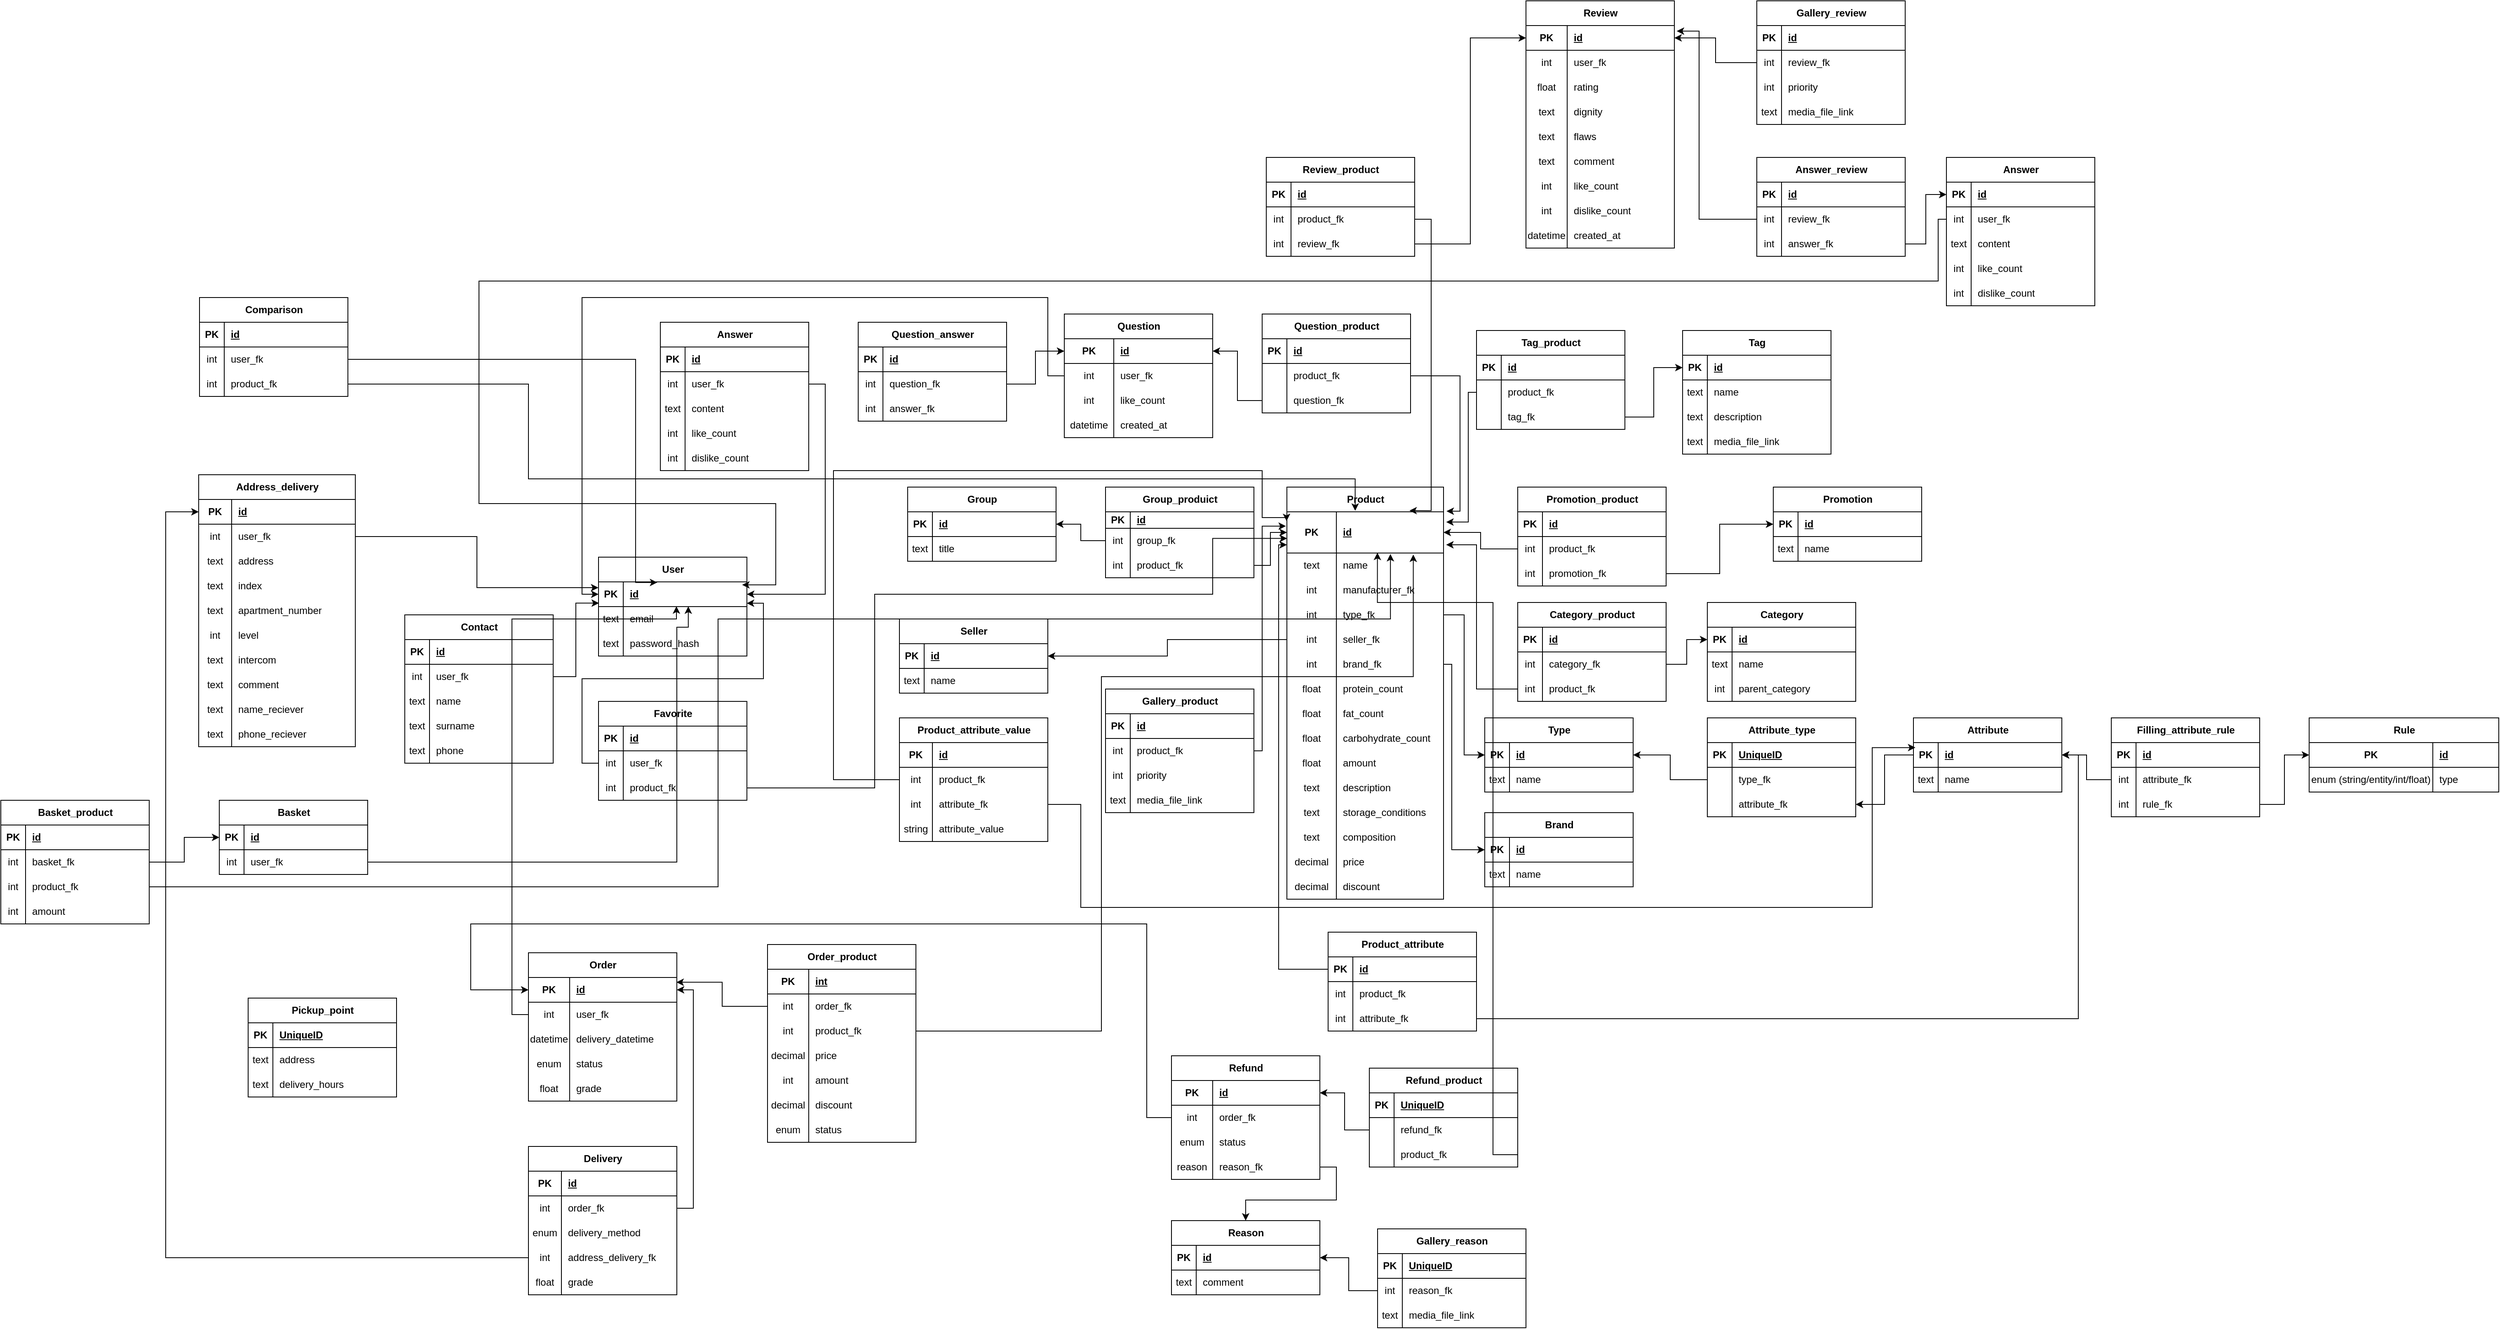 <mxfile version="23.1.6" type="github">
  <diagram name="Page-1" id="_XhXrXmj3XeUfwICyJYy">
    <mxGraphModel dx="4476" dy="713" grid="1" gridSize="10" guides="1" tooltips="1" connect="1" arrows="1" fold="1" page="1" pageScale="1" pageWidth="3300" pageHeight="4681" math="0" shadow="0">
      <root>
        <mxCell id="0" />
        <mxCell id="1" parent="0" />
        <mxCell id="P5tLAPoUcO-UDNHWydYz-1" value="Product" style="shape=table;startSize=30;container=1;collapsible=1;childLayout=tableLayout;fixedRows=1;rowLines=0;fontStyle=1;align=center;resizeLast=1;html=1;" vertex="1" parent="1">
          <mxGeometry x="790" y="1160" width="190" height="500.0" as="geometry" />
        </mxCell>
        <mxCell id="P5tLAPoUcO-UDNHWydYz-2" value="" style="shape=tableRow;horizontal=0;startSize=0;swimlaneHead=0;swimlaneBody=0;fillColor=none;collapsible=0;dropTarget=0;points=[[0,0.5],[1,0.5]];portConstraint=eastwest;top=0;left=0;right=0;bottom=1;" vertex="1" parent="P5tLAPoUcO-UDNHWydYz-1">
          <mxGeometry y="30" width="190" height="50" as="geometry" />
        </mxCell>
        <mxCell id="P5tLAPoUcO-UDNHWydYz-3" value="PK" style="shape=partialRectangle;connectable=0;fillColor=none;top=0;left=0;bottom=0;right=0;fontStyle=1;overflow=hidden;whiteSpace=wrap;html=1;" vertex="1" parent="P5tLAPoUcO-UDNHWydYz-2">
          <mxGeometry width="60" height="50" as="geometry">
            <mxRectangle width="60" height="50" as="alternateBounds" />
          </mxGeometry>
        </mxCell>
        <mxCell id="P5tLAPoUcO-UDNHWydYz-4" value="id" style="shape=partialRectangle;connectable=0;fillColor=none;top=0;left=0;bottom=0;right=0;align=left;spacingLeft=6;fontStyle=5;overflow=hidden;whiteSpace=wrap;html=1;" vertex="1" parent="P5tLAPoUcO-UDNHWydYz-2">
          <mxGeometry x="60" width="130" height="50" as="geometry">
            <mxRectangle width="130" height="50" as="alternateBounds" />
          </mxGeometry>
        </mxCell>
        <mxCell id="P5tLAPoUcO-UDNHWydYz-5" value="" style="shape=tableRow;horizontal=0;startSize=0;swimlaneHead=0;swimlaneBody=0;fillColor=none;collapsible=0;dropTarget=0;points=[[0,0.5],[1,0.5]];portConstraint=eastwest;top=0;left=0;right=0;bottom=0;" vertex="1" parent="P5tLAPoUcO-UDNHWydYz-1">
          <mxGeometry y="80" width="190" height="30" as="geometry" />
        </mxCell>
        <mxCell id="P5tLAPoUcO-UDNHWydYz-6" value="text" style="shape=partialRectangle;connectable=0;fillColor=none;top=0;left=0;bottom=0;right=0;editable=1;overflow=hidden;whiteSpace=wrap;html=1;" vertex="1" parent="P5tLAPoUcO-UDNHWydYz-5">
          <mxGeometry width="60" height="30" as="geometry">
            <mxRectangle width="60" height="30" as="alternateBounds" />
          </mxGeometry>
        </mxCell>
        <mxCell id="P5tLAPoUcO-UDNHWydYz-7" value="name" style="shape=partialRectangle;connectable=0;fillColor=none;top=0;left=0;bottom=0;right=0;align=left;spacingLeft=6;overflow=hidden;whiteSpace=wrap;html=1;" vertex="1" parent="P5tLAPoUcO-UDNHWydYz-5">
          <mxGeometry x="60" width="130" height="30" as="geometry">
            <mxRectangle width="130" height="30" as="alternateBounds" />
          </mxGeometry>
        </mxCell>
        <mxCell id="P5tLAPoUcO-UDNHWydYz-8" value="" style="shape=tableRow;horizontal=0;startSize=0;swimlaneHead=0;swimlaneBody=0;fillColor=none;collapsible=0;dropTarget=0;points=[[0,0.5],[1,0.5]];portConstraint=eastwest;top=0;left=0;right=0;bottom=0;" vertex="1" parent="P5tLAPoUcO-UDNHWydYz-1">
          <mxGeometry y="110" width="190" height="30" as="geometry" />
        </mxCell>
        <mxCell id="P5tLAPoUcO-UDNHWydYz-9" value="int" style="shape=partialRectangle;connectable=0;fillColor=none;top=0;left=0;bottom=0;right=0;editable=1;overflow=hidden;whiteSpace=wrap;html=1;" vertex="1" parent="P5tLAPoUcO-UDNHWydYz-8">
          <mxGeometry width="60" height="30" as="geometry">
            <mxRectangle width="60" height="30" as="alternateBounds" />
          </mxGeometry>
        </mxCell>
        <mxCell id="P5tLAPoUcO-UDNHWydYz-10" value="manufacturer_fk" style="shape=partialRectangle;connectable=0;fillColor=none;top=0;left=0;bottom=0;right=0;align=left;spacingLeft=6;overflow=hidden;whiteSpace=wrap;html=1;" vertex="1" parent="P5tLAPoUcO-UDNHWydYz-8">
          <mxGeometry x="60" width="130" height="30" as="geometry">
            <mxRectangle width="130" height="30" as="alternateBounds" />
          </mxGeometry>
        </mxCell>
        <mxCell id="P5tLAPoUcO-UDNHWydYz-11" value="" style="shape=tableRow;horizontal=0;startSize=0;swimlaneHead=0;swimlaneBody=0;fillColor=none;collapsible=0;dropTarget=0;points=[[0,0.5],[1,0.5]];portConstraint=eastwest;top=0;left=0;right=0;bottom=0;" vertex="1" parent="P5tLAPoUcO-UDNHWydYz-1">
          <mxGeometry y="140" width="190" height="30" as="geometry" />
        </mxCell>
        <mxCell id="P5tLAPoUcO-UDNHWydYz-12" value="int" style="shape=partialRectangle;connectable=0;fillColor=none;top=0;left=0;bottom=0;right=0;editable=1;overflow=hidden;whiteSpace=wrap;html=1;" vertex="1" parent="P5tLAPoUcO-UDNHWydYz-11">
          <mxGeometry width="60" height="30" as="geometry">
            <mxRectangle width="60" height="30" as="alternateBounds" />
          </mxGeometry>
        </mxCell>
        <mxCell id="P5tLAPoUcO-UDNHWydYz-13" value="type_fk" style="shape=partialRectangle;connectable=0;fillColor=none;top=0;left=0;bottom=0;right=0;align=left;spacingLeft=6;overflow=hidden;whiteSpace=wrap;html=1;" vertex="1" parent="P5tLAPoUcO-UDNHWydYz-11">
          <mxGeometry x="60" width="130" height="30" as="geometry">
            <mxRectangle width="130" height="30" as="alternateBounds" />
          </mxGeometry>
        </mxCell>
        <mxCell id="P5tLAPoUcO-UDNHWydYz-14" style="shape=tableRow;horizontal=0;startSize=0;swimlaneHead=0;swimlaneBody=0;fillColor=none;collapsible=0;dropTarget=0;points=[[0,0.5],[1,0.5]];portConstraint=eastwest;top=0;left=0;right=0;bottom=0;" vertex="1" parent="P5tLAPoUcO-UDNHWydYz-1">
          <mxGeometry y="170" width="190" height="30" as="geometry" />
        </mxCell>
        <mxCell id="P5tLAPoUcO-UDNHWydYz-15" value="int" style="shape=partialRectangle;connectable=0;fillColor=none;top=0;left=0;bottom=0;right=0;editable=1;overflow=hidden;whiteSpace=wrap;html=1;" vertex="1" parent="P5tLAPoUcO-UDNHWydYz-14">
          <mxGeometry width="60" height="30" as="geometry">
            <mxRectangle width="60" height="30" as="alternateBounds" />
          </mxGeometry>
        </mxCell>
        <mxCell id="P5tLAPoUcO-UDNHWydYz-16" value="seller_fk" style="shape=partialRectangle;connectable=0;fillColor=none;top=0;left=0;bottom=0;right=0;align=left;spacingLeft=6;overflow=hidden;whiteSpace=wrap;html=1;" vertex="1" parent="P5tLAPoUcO-UDNHWydYz-14">
          <mxGeometry x="60" width="130" height="30" as="geometry">
            <mxRectangle width="130" height="30" as="alternateBounds" />
          </mxGeometry>
        </mxCell>
        <mxCell id="P5tLAPoUcO-UDNHWydYz-17" style="shape=tableRow;horizontal=0;startSize=0;swimlaneHead=0;swimlaneBody=0;fillColor=none;collapsible=0;dropTarget=0;points=[[0,0.5],[1,0.5]];portConstraint=eastwest;top=0;left=0;right=0;bottom=0;" vertex="1" parent="P5tLAPoUcO-UDNHWydYz-1">
          <mxGeometry y="200" width="190" height="30" as="geometry" />
        </mxCell>
        <mxCell id="P5tLAPoUcO-UDNHWydYz-18" value="int" style="shape=partialRectangle;connectable=0;fillColor=none;top=0;left=0;bottom=0;right=0;editable=1;overflow=hidden;whiteSpace=wrap;html=1;" vertex="1" parent="P5tLAPoUcO-UDNHWydYz-17">
          <mxGeometry width="60" height="30" as="geometry">
            <mxRectangle width="60" height="30" as="alternateBounds" />
          </mxGeometry>
        </mxCell>
        <mxCell id="P5tLAPoUcO-UDNHWydYz-19" value="brand_fk" style="shape=partialRectangle;connectable=0;fillColor=none;top=0;left=0;bottom=0;right=0;align=left;spacingLeft=6;overflow=hidden;whiteSpace=wrap;html=1;" vertex="1" parent="P5tLAPoUcO-UDNHWydYz-17">
          <mxGeometry x="60" width="130" height="30" as="geometry">
            <mxRectangle width="130" height="30" as="alternateBounds" />
          </mxGeometry>
        </mxCell>
        <mxCell id="P5tLAPoUcO-UDNHWydYz-20" style="shape=tableRow;horizontal=0;startSize=0;swimlaneHead=0;swimlaneBody=0;fillColor=none;collapsible=0;dropTarget=0;points=[[0,0.5],[1,0.5]];portConstraint=eastwest;top=0;left=0;right=0;bottom=0;" vertex="1" parent="P5tLAPoUcO-UDNHWydYz-1">
          <mxGeometry y="230" width="190" height="30" as="geometry" />
        </mxCell>
        <mxCell id="P5tLAPoUcO-UDNHWydYz-21" value="float" style="shape=partialRectangle;connectable=0;fillColor=none;top=0;left=0;bottom=0;right=0;editable=1;overflow=hidden;whiteSpace=wrap;html=1;" vertex="1" parent="P5tLAPoUcO-UDNHWydYz-20">
          <mxGeometry width="60" height="30" as="geometry">
            <mxRectangle width="60" height="30" as="alternateBounds" />
          </mxGeometry>
        </mxCell>
        <mxCell id="P5tLAPoUcO-UDNHWydYz-22" value="protein_count" style="shape=partialRectangle;connectable=0;fillColor=none;top=0;left=0;bottom=0;right=0;align=left;spacingLeft=6;overflow=hidden;whiteSpace=wrap;html=1;" vertex="1" parent="P5tLAPoUcO-UDNHWydYz-20">
          <mxGeometry x="60" width="130" height="30" as="geometry">
            <mxRectangle width="130" height="30" as="alternateBounds" />
          </mxGeometry>
        </mxCell>
        <mxCell id="P5tLAPoUcO-UDNHWydYz-23" style="shape=tableRow;horizontal=0;startSize=0;swimlaneHead=0;swimlaneBody=0;fillColor=none;collapsible=0;dropTarget=0;points=[[0,0.5],[1,0.5]];portConstraint=eastwest;top=0;left=0;right=0;bottom=0;" vertex="1" parent="P5tLAPoUcO-UDNHWydYz-1">
          <mxGeometry y="260" width="190" height="30" as="geometry" />
        </mxCell>
        <mxCell id="P5tLAPoUcO-UDNHWydYz-24" value="float" style="shape=partialRectangle;connectable=0;fillColor=none;top=0;left=0;bottom=0;right=0;editable=1;overflow=hidden;whiteSpace=wrap;html=1;" vertex="1" parent="P5tLAPoUcO-UDNHWydYz-23">
          <mxGeometry width="60" height="30" as="geometry">
            <mxRectangle width="60" height="30" as="alternateBounds" />
          </mxGeometry>
        </mxCell>
        <mxCell id="P5tLAPoUcO-UDNHWydYz-25" value="fat_count" style="shape=partialRectangle;connectable=0;fillColor=none;top=0;left=0;bottom=0;right=0;align=left;spacingLeft=6;overflow=hidden;whiteSpace=wrap;html=1;" vertex="1" parent="P5tLAPoUcO-UDNHWydYz-23">
          <mxGeometry x="60" width="130" height="30" as="geometry">
            <mxRectangle width="130" height="30" as="alternateBounds" />
          </mxGeometry>
        </mxCell>
        <mxCell id="P5tLAPoUcO-UDNHWydYz-26" style="shape=tableRow;horizontal=0;startSize=0;swimlaneHead=0;swimlaneBody=0;fillColor=none;collapsible=0;dropTarget=0;points=[[0,0.5],[1,0.5]];portConstraint=eastwest;top=0;left=0;right=0;bottom=0;" vertex="1" parent="P5tLAPoUcO-UDNHWydYz-1">
          <mxGeometry y="290" width="190" height="30" as="geometry" />
        </mxCell>
        <mxCell id="P5tLAPoUcO-UDNHWydYz-27" value="float" style="shape=partialRectangle;connectable=0;fillColor=none;top=0;left=0;bottom=0;right=0;editable=1;overflow=hidden;whiteSpace=wrap;html=1;" vertex="1" parent="P5tLAPoUcO-UDNHWydYz-26">
          <mxGeometry width="60" height="30" as="geometry">
            <mxRectangle width="60" height="30" as="alternateBounds" />
          </mxGeometry>
        </mxCell>
        <mxCell id="P5tLAPoUcO-UDNHWydYz-28" value="carbohydrate_count" style="shape=partialRectangle;connectable=0;fillColor=none;top=0;left=0;bottom=0;right=0;align=left;spacingLeft=6;overflow=hidden;whiteSpace=wrap;html=1;" vertex="1" parent="P5tLAPoUcO-UDNHWydYz-26">
          <mxGeometry x="60" width="130" height="30" as="geometry">
            <mxRectangle width="130" height="30" as="alternateBounds" />
          </mxGeometry>
        </mxCell>
        <mxCell id="P5tLAPoUcO-UDNHWydYz-29" style="shape=tableRow;horizontal=0;startSize=0;swimlaneHead=0;swimlaneBody=0;fillColor=none;collapsible=0;dropTarget=0;points=[[0,0.5],[1,0.5]];portConstraint=eastwest;top=0;left=0;right=0;bottom=0;" vertex="1" parent="P5tLAPoUcO-UDNHWydYz-1">
          <mxGeometry y="320" width="190" height="30" as="geometry" />
        </mxCell>
        <mxCell id="P5tLAPoUcO-UDNHWydYz-30" value="float" style="shape=partialRectangle;connectable=0;fillColor=none;top=0;left=0;bottom=0;right=0;editable=1;overflow=hidden;whiteSpace=wrap;html=1;" vertex="1" parent="P5tLAPoUcO-UDNHWydYz-29">
          <mxGeometry width="60" height="30" as="geometry">
            <mxRectangle width="60" height="30" as="alternateBounds" />
          </mxGeometry>
        </mxCell>
        <mxCell id="P5tLAPoUcO-UDNHWydYz-31" value="amount" style="shape=partialRectangle;connectable=0;fillColor=none;top=0;left=0;bottom=0;right=0;align=left;spacingLeft=6;overflow=hidden;whiteSpace=wrap;html=1;" vertex="1" parent="P5tLAPoUcO-UDNHWydYz-29">
          <mxGeometry x="60" width="130" height="30" as="geometry">
            <mxRectangle width="130" height="30" as="alternateBounds" />
          </mxGeometry>
        </mxCell>
        <mxCell id="P5tLAPoUcO-UDNHWydYz-32" style="shape=tableRow;horizontal=0;startSize=0;swimlaneHead=0;swimlaneBody=0;fillColor=none;collapsible=0;dropTarget=0;points=[[0,0.5],[1,0.5]];portConstraint=eastwest;top=0;left=0;right=0;bottom=0;" vertex="1" parent="P5tLAPoUcO-UDNHWydYz-1">
          <mxGeometry y="350" width="190" height="30" as="geometry" />
        </mxCell>
        <mxCell id="P5tLAPoUcO-UDNHWydYz-33" value="text" style="shape=partialRectangle;connectable=0;fillColor=none;top=0;left=0;bottom=0;right=0;editable=1;overflow=hidden;whiteSpace=wrap;html=1;" vertex="1" parent="P5tLAPoUcO-UDNHWydYz-32">
          <mxGeometry width="60" height="30" as="geometry">
            <mxRectangle width="60" height="30" as="alternateBounds" />
          </mxGeometry>
        </mxCell>
        <mxCell id="P5tLAPoUcO-UDNHWydYz-34" value="description" style="shape=partialRectangle;connectable=0;fillColor=none;top=0;left=0;bottom=0;right=0;align=left;spacingLeft=6;overflow=hidden;whiteSpace=wrap;html=1;" vertex="1" parent="P5tLAPoUcO-UDNHWydYz-32">
          <mxGeometry x="60" width="130" height="30" as="geometry">
            <mxRectangle width="130" height="30" as="alternateBounds" />
          </mxGeometry>
        </mxCell>
        <mxCell id="P5tLAPoUcO-UDNHWydYz-35" style="shape=tableRow;horizontal=0;startSize=0;swimlaneHead=0;swimlaneBody=0;fillColor=none;collapsible=0;dropTarget=0;points=[[0,0.5],[1,0.5]];portConstraint=eastwest;top=0;left=0;right=0;bottom=0;" vertex="1" parent="P5tLAPoUcO-UDNHWydYz-1">
          <mxGeometry y="380" width="190" height="30" as="geometry" />
        </mxCell>
        <mxCell id="P5tLAPoUcO-UDNHWydYz-36" value="text" style="shape=partialRectangle;connectable=0;fillColor=none;top=0;left=0;bottom=0;right=0;editable=1;overflow=hidden;whiteSpace=wrap;html=1;" vertex="1" parent="P5tLAPoUcO-UDNHWydYz-35">
          <mxGeometry width="60" height="30" as="geometry">
            <mxRectangle width="60" height="30" as="alternateBounds" />
          </mxGeometry>
        </mxCell>
        <mxCell id="P5tLAPoUcO-UDNHWydYz-37" value="storage_conditions" style="shape=partialRectangle;connectable=0;fillColor=none;top=0;left=0;bottom=0;right=0;align=left;spacingLeft=6;overflow=hidden;whiteSpace=wrap;html=1;" vertex="1" parent="P5tLAPoUcO-UDNHWydYz-35">
          <mxGeometry x="60" width="130" height="30" as="geometry">
            <mxRectangle width="130" height="30" as="alternateBounds" />
          </mxGeometry>
        </mxCell>
        <mxCell id="P5tLAPoUcO-UDNHWydYz-38" style="shape=tableRow;horizontal=0;startSize=0;swimlaneHead=0;swimlaneBody=0;fillColor=none;collapsible=0;dropTarget=0;points=[[0,0.5],[1,0.5]];portConstraint=eastwest;top=0;left=0;right=0;bottom=0;" vertex="1" parent="P5tLAPoUcO-UDNHWydYz-1">
          <mxGeometry y="410" width="190" height="30" as="geometry" />
        </mxCell>
        <mxCell id="P5tLAPoUcO-UDNHWydYz-39" value="text" style="shape=partialRectangle;connectable=0;fillColor=none;top=0;left=0;bottom=0;right=0;editable=1;overflow=hidden;whiteSpace=wrap;html=1;" vertex="1" parent="P5tLAPoUcO-UDNHWydYz-38">
          <mxGeometry width="60" height="30" as="geometry">
            <mxRectangle width="60" height="30" as="alternateBounds" />
          </mxGeometry>
        </mxCell>
        <mxCell id="P5tLAPoUcO-UDNHWydYz-40" value="composition" style="shape=partialRectangle;connectable=0;fillColor=none;top=0;left=0;bottom=0;right=0;align=left;spacingLeft=6;overflow=hidden;whiteSpace=wrap;html=1;" vertex="1" parent="P5tLAPoUcO-UDNHWydYz-38">
          <mxGeometry x="60" width="130" height="30" as="geometry">
            <mxRectangle width="130" height="30" as="alternateBounds" />
          </mxGeometry>
        </mxCell>
        <mxCell id="P5tLAPoUcO-UDNHWydYz-41" style="shape=tableRow;horizontal=0;startSize=0;swimlaneHead=0;swimlaneBody=0;fillColor=none;collapsible=0;dropTarget=0;points=[[0,0.5],[1,0.5]];portConstraint=eastwest;top=0;left=0;right=0;bottom=0;" vertex="1" parent="P5tLAPoUcO-UDNHWydYz-1">
          <mxGeometry y="440" width="190" height="30" as="geometry" />
        </mxCell>
        <mxCell id="P5tLAPoUcO-UDNHWydYz-42" value="decimal" style="shape=partialRectangle;connectable=0;fillColor=none;top=0;left=0;bottom=0;right=0;editable=1;overflow=hidden;whiteSpace=wrap;html=1;" vertex="1" parent="P5tLAPoUcO-UDNHWydYz-41">
          <mxGeometry width="60" height="30" as="geometry">
            <mxRectangle width="60" height="30" as="alternateBounds" />
          </mxGeometry>
        </mxCell>
        <mxCell id="P5tLAPoUcO-UDNHWydYz-43" value="price" style="shape=partialRectangle;connectable=0;fillColor=none;top=0;left=0;bottom=0;right=0;align=left;spacingLeft=6;overflow=hidden;whiteSpace=wrap;html=1;" vertex="1" parent="P5tLAPoUcO-UDNHWydYz-41">
          <mxGeometry x="60" width="130" height="30" as="geometry">
            <mxRectangle width="130" height="30" as="alternateBounds" />
          </mxGeometry>
        </mxCell>
        <mxCell id="P5tLAPoUcO-UDNHWydYz-44" style="shape=tableRow;horizontal=0;startSize=0;swimlaneHead=0;swimlaneBody=0;fillColor=none;collapsible=0;dropTarget=0;points=[[0,0.5],[1,0.5]];portConstraint=eastwest;top=0;left=0;right=0;bottom=0;" vertex="1" parent="P5tLAPoUcO-UDNHWydYz-1">
          <mxGeometry y="470" width="190" height="30" as="geometry" />
        </mxCell>
        <mxCell id="P5tLAPoUcO-UDNHWydYz-45" value="decimal" style="shape=partialRectangle;connectable=0;fillColor=none;top=0;left=0;bottom=0;right=0;editable=1;overflow=hidden;whiteSpace=wrap;html=1;" vertex="1" parent="P5tLAPoUcO-UDNHWydYz-44">
          <mxGeometry width="60" height="30" as="geometry">
            <mxRectangle width="60" height="30" as="alternateBounds" />
          </mxGeometry>
        </mxCell>
        <mxCell id="P5tLAPoUcO-UDNHWydYz-46" value="discount" style="shape=partialRectangle;connectable=0;fillColor=none;top=0;left=0;bottom=0;right=0;align=left;spacingLeft=6;overflow=hidden;whiteSpace=wrap;html=1;" vertex="1" parent="P5tLAPoUcO-UDNHWydYz-44">
          <mxGeometry x="60" width="130" height="30" as="geometry">
            <mxRectangle width="130" height="30" as="alternateBounds" />
          </mxGeometry>
        </mxCell>
        <mxCell id="P5tLAPoUcO-UDNHWydYz-47" value="Promotion" style="shape=table;startSize=30;container=1;collapsible=1;childLayout=tableLayout;fixedRows=1;rowLines=0;fontStyle=1;align=center;resizeLast=1;html=1;" vertex="1" parent="1">
          <mxGeometry x="1380" y="1160" width="180" height="90" as="geometry" />
        </mxCell>
        <mxCell id="P5tLAPoUcO-UDNHWydYz-48" value="" style="shape=tableRow;horizontal=0;startSize=0;swimlaneHead=0;swimlaneBody=0;fillColor=none;collapsible=0;dropTarget=0;points=[[0,0.5],[1,0.5]];portConstraint=eastwest;top=0;left=0;right=0;bottom=1;" vertex="1" parent="P5tLAPoUcO-UDNHWydYz-47">
          <mxGeometry y="30" width="180" height="30" as="geometry" />
        </mxCell>
        <mxCell id="P5tLAPoUcO-UDNHWydYz-49" value="PK" style="shape=partialRectangle;connectable=0;fillColor=none;top=0;left=0;bottom=0;right=0;fontStyle=1;overflow=hidden;whiteSpace=wrap;html=1;" vertex="1" parent="P5tLAPoUcO-UDNHWydYz-48">
          <mxGeometry width="30" height="30" as="geometry">
            <mxRectangle width="30" height="30" as="alternateBounds" />
          </mxGeometry>
        </mxCell>
        <mxCell id="P5tLAPoUcO-UDNHWydYz-50" value="id" style="shape=partialRectangle;connectable=0;fillColor=none;top=0;left=0;bottom=0;right=0;align=left;spacingLeft=6;fontStyle=5;overflow=hidden;whiteSpace=wrap;html=1;" vertex="1" parent="P5tLAPoUcO-UDNHWydYz-48">
          <mxGeometry x="30" width="150" height="30" as="geometry">
            <mxRectangle width="150" height="30" as="alternateBounds" />
          </mxGeometry>
        </mxCell>
        <mxCell id="P5tLAPoUcO-UDNHWydYz-51" value="" style="shape=tableRow;horizontal=0;startSize=0;swimlaneHead=0;swimlaneBody=0;fillColor=none;collapsible=0;dropTarget=0;points=[[0,0.5],[1,0.5]];portConstraint=eastwest;top=0;left=0;right=0;bottom=0;" vertex="1" parent="P5tLAPoUcO-UDNHWydYz-47">
          <mxGeometry y="60" width="180" height="30" as="geometry" />
        </mxCell>
        <mxCell id="P5tLAPoUcO-UDNHWydYz-52" value="text" style="shape=partialRectangle;connectable=0;fillColor=none;top=0;left=0;bottom=0;right=0;editable=1;overflow=hidden;whiteSpace=wrap;html=1;" vertex="1" parent="P5tLAPoUcO-UDNHWydYz-51">
          <mxGeometry width="30" height="30" as="geometry">
            <mxRectangle width="30" height="30" as="alternateBounds" />
          </mxGeometry>
        </mxCell>
        <mxCell id="P5tLAPoUcO-UDNHWydYz-53" value="name" style="shape=partialRectangle;connectable=0;fillColor=none;top=0;left=0;bottom=0;right=0;align=left;spacingLeft=6;overflow=hidden;whiteSpace=wrap;html=1;" vertex="1" parent="P5tLAPoUcO-UDNHWydYz-51">
          <mxGeometry x="30" width="150" height="30" as="geometry">
            <mxRectangle width="150" height="30" as="alternateBounds" />
          </mxGeometry>
        </mxCell>
        <mxCell id="P5tLAPoUcO-UDNHWydYz-54" value="Promotion_product" style="shape=table;startSize=30;container=1;collapsible=1;childLayout=tableLayout;fixedRows=1;rowLines=0;fontStyle=1;align=center;resizeLast=1;html=1;" vertex="1" parent="1">
          <mxGeometry x="1070" y="1160" width="180" height="120" as="geometry" />
        </mxCell>
        <mxCell id="P5tLAPoUcO-UDNHWydYz-55" value="" style="shape=tableRow;horizontal=0;startSize=0;swimlaneHead=0;swimlaneBody=0;fillColor=none;collapsible=0;dropTarget=0;points=[[0,0.5],[1,0.5]];portConstraint=eastwest;top=0;left=0;right=0;bottom=1;" vertex="1" parent="P5tLAPoUcO-UDNHWydYz-54">
          <mxGeometry y="30" width="180" height="30" as="geometry" />
        </mxCell>
        <mxCell id="P5tLAPoUcO-UDNHWydYz-56" value="PK" style="shape=partialRectangle;connectable=0;fillColor=none;top=0;left=0;bottom=0;right=0;fontStyle=1;overflow=hidden;whiteSpace=wrap;html=1;" vertex="1" parent="P5tLAPoUcO-UDNHWydYz-55">
          <mxGeometry width="30" height="30" as="geometry">
            <mxRectangle width="30" height="30" as="alternateBounds" />
          </mxGeometry>
        </mxCell>
        <mxCell id="P5tLAPoUcO-UDNHWydYz-57" value="id" style="shape=partialRectangle;connectable=0;fillColor=none;top=0;left=0;bottom=0;right=0;align=left;spacingLeft=6;fontStyle=5;overflow=hidden;whiteSpace=wrap;html=1;" vertex="1" parent="P5tLAPoUcO-UDNHWydYz-55">
          <mxGeometry x="30" width="150" height="30" as="geometry">
            <mxRectangle width="150" height="30" as="alternateBounds" />
          </mxGeometry>
        </mxCell>
        <mxCell id="P5tLAPoUcO-UDNHWydYz-58" value="" style="shape=tableRow;horizontal=0;startSize=0;swimlaneHead=0;swimlaneBody=0;fillColor=none;collapsible=0;dropTarget=0;points=[[0,0.5],[1,0.5]];portConstraint=eastwest;top=0;left=0;right=0;bottom=0;" vertex="1" parent="P5tLAPoUcO-UDNHWydYz-54">
          <mxGeometry y="60" width="180" height="30" as="geometry" />
        </mxCell>
        <mxCell id="P5tLAPoUcO-UDNHWydYz-59" value="int" style="shape=partialRectangle;connectable=0;fillColor=none;top=0;left=0;bottom=0;right=0;editable=1;overflow=hidden;whiteSpace=wrap;html=1;" vertex="1" parent="P5tLAPoUcO-UDNHWydYz-58">
          <mxGeometry width="30" height="30" as="geometry">
            <mxRectangle width="30" height="30" as="alternateBounds" />
          </mxGeometry>
        </mxCell>
        <mxCell id="P5tLAPoUcO-UDNHWydYz-60" value="product_fk" style="shape=partialRectangle;connectable=0;fillColor=none;top=0;left=0;bottom=0;right=0;align=left;spacingLeft=6;overflow=hidden;whiteSpace=wrap;html=1;" vertex="1" parent="P5tLAPoUcO-UDNHWydYz-58">
          <mxGeometry x="30" width="150" height="30" as="geometry">
            <mxRectangle width="150" height="30" as="alternateBounds" />
          </mxGeometry>
        </mxCell>
        <mxCell id="P5tLAPoUcO-UDNHWydYz-61" value="" style="shape=tableRow;horizontal=0;startSize=0;swimlaneHead=0;swimlaneBody=0;fillColor=none;collapsible=0;dropTarget=0;points=[[0,0.5],[1,0.5]];portConstraint=eastwest;top=0;left=0;right=0;bottom=0;" vertex="1" parent="P5tLAPoUcO-UDNHWydYz-54">
          <mxGeometry y="90" width="180" height="30" as="geometry" />
        </mxCell>
        <mxCell id="P5tLAPoUcO-UDNHWydYz-62" value="int" style="shape=partialRectangle;connectable=0;fillColor=none;top=0;left=0;bottom=0;right=0;editable=1;overflow=hidden;whiteSpace=wrap;html=1;" vertex="1" parent="P5tLAPoUcO-UDNHWydYz-61">
          <mxGeometry width="30" height="30" as="geometry">
            <mxRectangle width="30" height="30" as="alternateBounds" />
          </mxGeometry>
        </mxCell>
        <mxCell id="P5tLAPoUcO-UDNHWydYz-63" value="promotion_fk" style="shape=partialRectangle;connectable=0;fillColor=none;top=0;left=0;bottom=0;right=0;align=left;spacingLeft=6;overflow=hidden;whiteSpace=wrap;html=1;" vertex="1" parent="P5tLAPoUcO-UDNHWydYz-61">
          <mxGeometry x="30" width="150" height="30" as="geometry">
            <mxRectangle width="150" height="30" as="alternateBounds" />
          </mxGeometry>
        </mxCell>
        <mxCell id="P5tLAPoUcO-UDNHWydYz-64" style="edgeStyle=orthogonalEdgeStyle;rounded=0;orthogonalLoop=1;jettySize=auto;html=1;entryX=1;entryY=0.5;entryDx=0;entryDy=0;" edge="1" parent="1" source="P5tLAPoUcO-UDNHWydYz-58" target="P5tLAPoUcO-UDNHWydYz-2">
          <mxGeometry relative="1" as="geometry" />
        </mxCell>
        <mxCell id="P5tLAPoUcO-UDNHWydYz-65" style="edgeStyle=orthogonalEdgeStyle;rounded=0;orthogonalLoop=1;jettySize=auto;html=1;exitX=1;exitY=0.5;exitDx=0;exitDy=0;entryX=0;entryY=0.5;entryDx=0;entryDy=0;" edge="1" parent="1" source="P5tLAPoUcO-UDNHWydYz-61" target="P5tLAPoUcO-UDNHWydYz-48">
          <mxGeometry relative="1" as="geometry" />
        </mxCell>
        <mxCell id="P5tLAPoUcO-UDNHWydYz-66" value="Group" style="shape=table;startSize=30;container=1;collapsible=1;childLayout=tableLayout;fixedRows=1;rowLines=0;fontStyle=1;align=center;resizeLast=1;html=1;" vertex="1" parent="1">
          <mxGeometry x="330" y="1160" width="180" height="90" as="geometry" />
        </mxCell>
        <mxCell id="P5tLAPoUcO-UDNHWydYz-67" value="" style="shape=tableRow;horizontal=0;startSize=0;swimlaneHead=0;swimlaneBody=0;fillColor=none;collapsible=0;dropTarget=0;points=[[0,0.5],[1,0.5]];portConstraint=eastwest;top=0;left=0;right=0;bottom=1;" vertex="1" parent="P5tLAPoUcO-UDNHWydYz-66">
          <mxGeometry y="30" width="180" height="30" as="geometry" />
        </mxCell>
        <mxCell id="P5tLAPoUcO-UDNHWydYz-68" value="PK" style="shape=partialRectangle;connectable=0;fillColor=none;top=0;left=0;bottom=0;right=0;fontStyle=1;overflow=hidden;whiteSpace=wrap;html=1;" vertex="1" parent="P5tLAPoUcO-UDNHWydYz-67">
          <mxGeometry width="30" height="30" as="geometry">
            <mxRectangle width="30" height="30" as="alternateBounds" />
          </mxGeometry>
        </mxCell>
        <mxCell id="P5tLAPoUcO-UDNHWydYz-69" value="id" style="shape=partialRectangle;connectable=0;fillColor=none;top=0;left=0;bottom=0;right=0;align=left;spacingLeft=6;fontStyle=5;overflow=hidden;whiteSpace=wrap;html=1;" vertex="1" parent="P5tLAPoUcO-UDNHWydYz-67">
          <mxGeometry x="30" width="150" height="30" as="geometry">
            <mxRectangle width="150" height="30" as="alternateBounds" />
          </mxGeometry>
        </mxCell>
        <mxCell id="P5tLAPoUcO-UDNHWydYz-70" value="" style="shape=tableRow;horizontal=0;startSize=0;swimlaneHead=0;swimlaneBody=0;fillColor=none;collapsible=0;dropTarget=0;points=[[0,0.5],[1,0.5]];portConstraint=eastwest;top=0;left=0;right=0;bottom=0;" vertex="1" parent="P5tLAPoUcO-UDNHWydYz-66">
          <mxGeometry y="60" width="180" height="30" as="geometry" />
        </mxCell>
        <mxCell id="P5tLAPoUcO-UDNHWydYz-71" value="text" style="shape=partialRectangle;connectable=0;fillColor=none;top=0;left=0;bottom=0;right=0;editable=1;overflow=hidden;whiteSpace=wrap;html=1;" vertex="1" parent="P5tLAPoUcO-UDNHWydYz-70">
          <mxGeometry width="30" height="30" as="geometry">
            <mxRectangle width="30" height="30" as="alternateBounds" />
          </mxGeometry>
        </mxCell>
        <mxCell id="P5tLAPoUcO-UDNHWydYz-72" value="title" style="shape=partialRectangle;connectable=0;fillColor=none;top=0;left=0;bottom=0;right=0;align=left;spacingLeft=6;overflow=hidden;whiteSpace=wrap;html=1;" vertex="1" parent="P5tLAPoUcO-UDNHWydYz-70">
          <mxGeometry x="30" width="150" height="30" as="geometry">
            <mxRectangle width="150" height="30" as="alternateBounds" />
          </mxGeometry>
        </mxCell>
        <mxCell id="P5tLAPoUcO-UDNHWydYz-73" value="Group_produict" style="shape=table;startSize=30;container=1;collapsible=1;childLayout=tableLayout;fixedRows=1;rowLines=0;fontStyle=1;align=center;resizeLast=1;html=1;" vertex="1" parent="1">
          <mxGeometry x="570" y="1160" width="180" height="110" as="geometry" />
        </mxCell>
        <mxCell id="P5tLAPoUcO-UDNHWydYz-74" value="" style="shape=tableRow;horizontal=0;startSize=0;swimlaneHead=0;swimlaneBody=0;fillColor=none;collapsible=0;dropTarget=0;points=[[0,0.5],[1,0.5]];portConstraint=eastwest;top=0;left=0;right=0;bottom=1;" vertex="1" parent="P5tLAPoUcO-UDNHWydYz-73">
          <mxGeometry y="30" width="180" height="20" as="geometry" />
        </mxCell>
        <mxCell id="P5tLAPoUcO-UDNHWydYz-75" value="PK" style="shape=partialRectangle;connectable=0;fillColor=none;top=0;left=0;bottom=0;right=0;fontStyle=1;overflow=hidden;whiteSpace=wrap;html=1;" vertex="1" parent="P5tLAPoUcO-UDNHWydYz-74">
          <mxGeometry width="30" height="20" as="geometry">
            <mxRectangle width="30" height="20" as="alternateBounds" />
          </mxGeometry>
        </mxCell>
        <mxCell id="P5tLAPoUcO-UDNHWydYz-76" value="id" style="shape=partialRectangle;connectable=0;fillColor=none;top=0;left=0;bottom=0;right=0;align=left;spacingLeft=6;fontStyle=5;overflow=hidden;whiteSpace=wrap;html=1;" vertex="1" parent="P5tLAPoUcO-UDNHWydYz-74">
          <mxGeometry x="30" width="150" height="20" as="geometry">
            <mxRectangle width="150" height="20" as="alternateBounds" />
          </mxGeometry>
        </mxCell>
        <mxCell id="P5tLAPoUcO-UDNHWydYz-77" value="" style="shape=tableRow;horizontal=0;startSize=0;swimlaneHead=0;swimlaneBody=0;fillColor=none;collapsible=0;dropTarget=0;points=[[0,0.5],[1,0.5]];portConstraint=eastwest;top=0;left=0;right=0;bottom=0;" vertex="1" parent="P5tLAPoUcO-UDNHWydYz-73">
          <mxGeometry y="50" width="180" height="30" as="geometry" />
        </mxCell>
        <mxCell id="P5tLAPoUcO-UDNHWydYz-78" value="int" style="shape=partialRectangle;connectable=0;fillColor=none;top=0;left=0;bottom=0;right=0;editable=1;overflow=hidden;whiteSpace=wrap;html=1;" vertex="1" parent="P5tLAPoUcO-UDNHWydYz-77">
          <mxGeometry width="30" height="30" as="geometry">
            <mxRectangle width="30" height="30" as="alternateBounds" />
          </mxGeometry>
        </mxCell>
        <mxCell id="P5tLAPoUcO-UDNHWydYz-79" value="group_fk" style="shape=partialRectangle;connectable=0;fillColor=none;top=0;left=0;bottom=0;right=0;align=left;spacingLeft=6;overflow=hidden;whiteSpace=wrap;html=1;" vertex="1" parent="P5tLAPoUcO-UDNHWydYz-77">
          <mxGeometry x="30" width="150" height="30" as="geometry">
            <mxRectangle width="150" height="30" as="alternateBounds" />
          </mxGeometry>
        </mxCell>
        <mxCell id="P5tLAPoUcO-UDNHWydYz-80" value="" style="shape=tableRow;horizontal=0;startSize=0;swimlaneHead=0;swimlaneBody=0;fillColor=none;collapsible=0;dropTarget=0;points=[[0,0.5],[1,0.5]];portConstraint=eastwest;top=0;left=0;right=0;bottom=0;" vertex="1" parent="P5tLAPoUcO-UDNHWydYz-73">
          <mxGeometry y="80" width="180" height="30" as="geometry" />
        </mxCell>
        <mxCell id="P5tLAPoUcO-UDNHWydYz-81" value="int" style="shape=partialRectangle;connectable=0;fillColor=none;top=0;left=0;bottom=0;right=0;editable=1;overflow=hidden;whiteSpace=wrap;html=1;" vertex="1" parent="P5tLAPoUcO-UDNHWydYz-80">
          <mxGeometry width="30" height="30" as="geometry">
            <mxRectangle width="30" height="30" as="alternateBounds" />
          </mxGeometry>
        </mxCell>
        <mxCell id="P5tLAPoUcO-UDNHWydYz-82" value="product_fk" style="shape=partialRectangle;connectable=0;fillColor=none;top=0;left=0;bottom=0;right=0;align=left;spacingLeft=6;overflow=hidden;whiteSpace=wrap;html=1;" vertex="1" parent="P5tLAPoUcO-UDNHWydYz-80">
          <mxGeometry x="30" width="150" height="30" as="geometry">
            <mxRectangle width="150" height="30" as="alternateBounds" />
          </mxGeometry>
        </mxCell>
        <mxCell id="P5tLAPoUcO-UDNHWydYz-83" style="edgeStyle=orthogonalEdgeStyle;rounded=0;orthogonalLoop=1;jettySize=auto;html=1;exitX=0;exitY=0.5;exitDx=0;exitDy=0;entryX=1;entryY=0.5;entryDx=0;entryDy=0;" edge="1" parent="1" source="P5tLAPoUcO-UDNHWydYz-77" target="P5tLAPoUcO-UDNHWydYz-67">
          <mxGeometry relative="1" as="geometry" />
        </mxCell>
        <mxCell id="P5tLAPoUcO-UDNHWydYz-84" style="edgeStyle=orthogonalEdgeStyle;rounded=0;orthogonalLoop=1;jettySize=auto;html=1;exitX=1;exitY=0.5;exitDx=0;exitDy=0;entryX=0;entryY=0.5;entryDx=0;entryDy=0;" edge="1" parent="1" source="P5tLAPoUcO-UDNHWydYz-80" target="P5tLAPoUcO-UDNHWydYz-2">
          <mxGeometry relative="1" as="geometry" />
        </mxCell>
        <mxCell id="P5tLAPoUcO-UDNHWydYz-85" value="Seller" style="shape=table;startSize=30;container=1;collapsible=1;childLayout=tableLayout;fixedRows=1;rowLines=0;fontStyle=1;align=center;resizeLast=1;html=1;" vertex="1" parent="1">
          <mxGeometry x="320" y="1320" width="180" height="90" as="geometry" />
        </mxCell>
        <mxCell id="P5tLAPoUcO-UDNHWydYz-86" value="" style="shape=tableRow;horizontal=0;startSize=0;swimlaneHead=0;swimlaneBody=0;fillColor=none;collapsible=0;dropTarget=0;points=[[0,0.5],[1,0.5]];portConstraint=eastwest;top=0;left=0;right=0;bottom=1;" vertex="1" parent="P5tLAPoUcO-UDNHWydYz-85">
          <mxGeometry y="30" width="180" height="30" as="geometry" />
        </mxCell>
        <mxCell id="P5tLAPoUcO-UDNHWydYz-87" value="PK" style="shape=partialRectangle;connectable=0;fillColor=none;top=0;left=0;bottom=0;right=0;fontStyle=1;overflow=hidden;whiteSpace=wrap;html=1;" vertex="1" parent="P5tLAPoUcO-UDNHWydYz-86">
          <mxGeometry width="30" height="30" as="geometry">
            <mxRectangle width="30" height="30" as="alternateBounds" />
          </mxGeometry>
        </mxCell>
        <mxCell id="P5tLAPoUcO-UDNHWydYz-88" value="id" style="shape=partialRectangle;connectable=0;fillColor=none;top=0;left=0;bottom=0;right=0;align=left;spacingLeft=6;fontStyle=5;overflow=hidden;whiteSpace=wrap;html=1;" vertex="1" parent="P5tLAPoUcO-UDNHWydYz-86">
          <mxGeometry x="30" width="150" height="30" as="geometry">
            <mxRectangle width="150" height="30" as="alternateBounds" />
          </mxGeometry>
        </mxCell>
        <mxCell id="P5tLAPoUcO-UDNHWydYz-89" value="" style="shape=tableRow;horizontal=0;startSize=0;swimlaneHead=0;swimlaneBody=0;fillColor=none;collapsible=0;dropTarget=0;points=[[0,0.5],[1,0.5]];portConstraint=eastwest;top=0;left=0;right=0;bottom=0;" vertex="1" parent="P5tLAPoUcO-UDNHWydYz-85">
          <mxGeometry y="60" width="180" height="30" as="geometry" />
        </mxCell>
        <mxCell id="P5tLAPoUcO-UDNHWydYz-90" value="text" style="shape=partialRectangle;connectable=0;fillColor=none;top=0;left=0;bottom=0;right=0;editable=1;overflow=hidden;whiteSpace=wrap;html=1;" vertex="1" parent="P5tLAPoUcO-UDNHWydYz-89">
          <mxGeometry width="30" height="30" as="geometry">
            <mxRectangle width="30" height="30" as="alternateBounds" />
          </mxGeometry>
        </mxCell>
        <mxCell id="P5tLAPoUcO-UDNHWydYz-91" value="name" style="shape=partialRectangle;connectable=0;fillColor=none;top=0;left=0;bottom=0;right=0;align=left;spacingLeft=6;overflow=hidden;whiteSpace=wrap;html=1;" vertex="1" parent="P5tLAPoUcO-UDNHWydYz-89">
          <mxGeometry x="30" width="150" height="30" as="geometry">
            <mxRectangle width="150" height="30" as="alternateBounds" />
          </mxGeometry>
        </mxCell>
        <mxCell id="P5tLAPoUcO-UDNHWydYz-92" style="edgeStyle=orthogonalEdgeStyle;rounded=0;orthogonalLoop=1;jettySize=auto;html=1;entryX=1;entryY=0.5;entryDx=0;entryDy=0;" edge="1" parent="1" source="P5tLAPoUcO-UDNHWydYz-14" target="P5tLAPoUcO-UDNHWydYz-86">
          <mxGeometry relative="1" as="geometry" />
        </mxCell>
        <mxCell id="P5tLAPoUcO-UDNHWydYz-93" value="Product_attribute_value" style="shape=table;startSize=30;container=1;collapsible=1;childLayout=tableLayout;fixedRows=1;rowLines=0;fontStyle=1;align=center;resizeLast=1;html=1;" vertex="1" parent="1">
          <mxGeometry x="320" y="1440" width="180" height="150" as="geometry" />
        </mxCell>
        <mxCell id="P5tLAPoUcO-UDNHWydYz-94" value="" style="shape=tableRow;horizontal=0;startSize=0;swimlaneHead=0;swimlaneBody=0;fillColor=none;collapsible=0;dropTarget=0;points=[[0,0.5],[1,0.5]];portConstraint=eastwest;top=0;left=0;right=0;bottom=1;" vertex="1" parent="P5tLAPoUcO-UDNHWydYz-93">
          <mxGeometry y="30" width="180" height="30" as="geometry" />
        </mxCell>
        <mxCell id="P5tLAPoUcO-UDNHWydYz-95" value="PK" style="shape=partialRectangle;connectable=0;fillColor=none;top=0;left=0;bottom=0;right=0;fontStyle=1;overflow=hidden;whiteSpace=wrap;html=1;" vertex="1" parent="P5tLAPoUcO-UDNHWydYz-94">
          <mxGeometry width="40.0" height="30" as="geometry">
            <mxRectangle width="40.0" height="30" as="alternateBounds" />
          </mxGeometry>
        </mxCell>
        <mxCell id="P5tLAPoUcO-UDNHWydYz-96" value="id" style="shape=partialRectangle;connectable=0;fillColor=none;top=0;left=0;bottom=0;right=0;align=left;spacingLeft=6;fontStyle=5;overflow=hidden;whiteSpace=wrap;html=1;" vertex="1" parent="P5tLAPoUcO-UDNHWydYz-94">
          <mxGeometry x="40.0" width="140.0" height="30" as="geometry">
            <mxRectangle width="140.0" height="30" as="alternateBounds" />
          </mxGeometry>
        </mxCell>
        <mxCell id="P5tLAPoUcO-UDNHWydYz-97" value="" style="shape=tableRow;horizontal=0;startSize=0;swimlaneHead=0;swimlaneBody=0;fillColor=none;collapsible=0;dropTarget=0;points=[[0,0.5],[1,0.5]];portConstraint=eastwest;top=0;left=0;right=0;bottom=0;" vertex="1" parent="P5tLAPoUcO-UDNHWydYz-93">
          <mxGeometry y="60" width="180" height="30" as="geometry" />
        </mxCell>
        <mxCell id="P5tLAPoUcO-UDNHWydYz-98" value="int" style="shape=partialRectangle;connectable=0;fillColor=none;top=0;left=0;bottom=0;right=0;editable=1;overflow=hidden;whiteSpace=wrap;html=1;" vertex="1" parent="P5tLAPoUcO-UDNHWydYz-97">
          <mxGeometry width="40.0" height="30" as="geometry">
            <mxRectangle width="40.0" height="30" as="alternateBounds" />
          </mxGeometry>
        </mxCell>
        <mxCell id="P5tLAPoUcO-UDNHWydYz-99" value="product_fk" style="shape=partialRectangle;connectable=0;fillColor=none;top=0;left=0;bottom=0;right=0;align=left;spacingLeft=6;overflow=hidden;whiteSpace=wrap;html=1;" vertex="1" parent="P5tLAPoUcO-UDNHWydYz-97">
          <mxGeometry x="40.0" width="140.0" height="30" as="geometry">
            <mxRectangle width="140.0" height="30" as="alternateBounds" />
          </mxGeometry>
        </mxCell>
        <mxCell id="P5tLAPoUcO-UDNHWydYz-100" value="" style="shape=tableRow;horizontal=0;startSize=0;swimlaneHead=0;swimlaneBody=0;fillColor=none;collapsible=0;dropTarget=0;points=[[0,0.5],[1,0.5]];portConstraint=eastwest;top=0;left=0;right=0;bottom=0;" vertex="1" parent="P5tLAPoUcO-UDNHWydYz-93">
          <mxGeometry y="90" width="180" height="30" as="geometry" />
        </mxCell>
        <mxCell id="P5tLAPoUcO-UDNHWydYz-101" value="int" style="shape=partialRectangle;connectable=0;fillColor=none;top=0;left=0;bottom=0;right=0;editable=1;overflow=hidden;whiteSpace=wrap;html=1;" vertex="1" parent="P5tLAPoUcO-UDNHWydYz-100">
          <mxGeometry width="40.0" height="30" as="geometry">
            <mxRectangle width="40.0" height="30" as="alternateBounds" />
          </mxGeometry>
        </mxCell>
        <mxCell id="P5tLAPoUcO-UDNHWydYz-102" value="attribute_fk" style="shape=partialRectangle;connectable=0;fillColor=none;top=0;left=0;bottom=0;right=0;align=left;spacingLeft=6;overflow=hidden;whiteSpace=wrap;html=1;" vertex="1" parent="P5tLAPoUcO-UDNHWydYz-100">
          <mxGeometry x="40.0" width="140.0" height="30" as="geometry">
            <mxRectangle width="140.0" height="30" as="alternateBounds" />
          </mxGeometry>
        </mxCell>
        <mxCell id="P5tLAPoUcO-UDNHWydYz-103" style="shape=tableRow;horizontal=0;startSize=0;swimlaneHead=0;swimlaneBody=0;fillColor=none;collapsible=0;dropTarget=0;points=[[0,0.5],[1,0.5]];portConstraint=eastwest;top=0;left=0;right=0;bottom=0;" vertex="1" parent="P5tLAPoUcO-UDNHWydYz-93">
          <mxGeometry y="120" width="180" height="30" as="geometry" />
        </mxCell>
        <mxCell id="P5tLAPoUcO-UDNHWydYz-104" value="string" style="shape=partialRectangle;connectable=0;fillColor=none;top=0;left=0;bottom=0;right=0;editable=1;overflow=hidden;whiteSpace=wrap;html=1;" vertex="1" parent="P5tLAPoUcO-UDNHWydYz-103">
          <mxGeometry width="40.0" height="30" as="geometry">
            <mxRectangle width="40.0" height="30" as="alternateBounds" />
          </mxGeometry>
        </mxCell>
        <mxCell id="P5tLAPoUcO-UDNHWydYz-105" value="attribute_value" style="shape=partialRectangle;connectable=0;fillColor=none;top=0;left=0;bottom=0;right=0;align=left;spacingLeft=6;overflow=hidden;whiteSpace=wrap;html=1;" vertex="1" parent="P5tLAPoUcO-UDNHWydYz-103">
          <mxGeometry x="40.0" width="140.0" height="30" as="geometry">
            <mxRectangle width="140.0" height="30" as="alternateBounds" />
          </mxGeometry>
        </mxCell>
        <mxCell id="P5tLAPoUcO-UDNHWydYz-106" style="edgeStyle=orthogonalEdgeStyle;rounded=0;orthogonalLoop=1;jettySize=auto;html=1;entryX=-0.002;entryY=0.226;entryDx=0;entryDy=0;entryPerimeter=0;" edge="1" parent="1" source="P5tLAPoUcO-UDNHWydYz-97" target="P5tLAPoUcO-UDNHWydYz-2">
          <mxGeometry relative="1" as="geometry">
            <Array as="points">
              <mxPoint x="240" y="1515" />
              <mxPoint x="240" y="1140" />
              <mxPoint x="760" y="1140" />
              <mxPoint x="760" y="1197" />
              <mxPoint x="790" y="1197" />
            </Array>
          </mxGeometry>
        </mxCell>
        <mxCell id="P5tLAPoUcO-UDNHWydYz-107" value="Type" style="shape=table;startSize=30;container=1;collapsible=1;childLayout=tableLayout;fixedRows=1;rowLines=0;fontStyle=1;align=center;resizeLast=1;html=1;" vertex="1" parent="1">
          <mxGeometry x="1030" y="1440" width="180" height="90" as="geometry" />
        </mxCell>
        <mxCell id="P5tLAPoUcO-UDNHWydYz-108" value="" style="shape=tableRow;horizontal=0;startSize=0;swimlaneHead=0;swimlaneBody=0;fillColor=none;collapsible=0;dropTarget=0;points=[[0,0.5],[1,0.5]];portConstraint=eastwest;top=0;left=0;right=0;bottom=1;" vertex="1" parent="P5tLAPoUcO-UDNHWydYz-107">
          <mxGeometry y="30" width="180" height="30" as="geometry" />
        </mxCell>
        <mxCell id="P5tLAPoUcO-UDNHWydYz-109" value="PK" style="shape=partialRectangle;connectable=0;fillColor=none;top=0;left=0;bottom=0;right=0;fontStyle=1;overflow=hidden;whiteSpace=wrap;html=1;" vertex="1" parent="P5tLAPoUcO-UDNHWydYz-108">
          <mxGeometry width="30" height="30" as="geometry">
            <mxRectangle width="30" height="30" as="alternateBounds" />
          </mxGeometry>
        </mxCell>
        <mxCell id="P5tLAPoUcO-UDNHWydYz-110" value="id" style="shape=partialRectangle;connectable=0;fillColor=none;top=0;left=0;bottom=0;right=0;align=left;spacingLeft=6;fontStyle=5;overflow=hidden;whiteSpace=wrap;html=1;" vertex="1" parent="P5tLAPoUcO-UDNHWydYz-108">
          <mxGeometry x="30" width="150" height="30" as="geometry">
            <mxRectangle width="150" height="30" as="alternateBounds" />
          </mxGeometry>
        </mxCell>
        <mxCell id="P5tLAPoUcO-UDNHWydYz-111" value="" style="shape=tableRow;horizontal=0;startSize=0;swimlaneHead=0;swimlaneBody=0;fillColor=none;collapsible=0;dropTarget=0;points=[[0,0.5],[1,0.5]];portConstraint=eastwest;top=0;left=0;right=0;bottom=0;" vertex="1" parent="P5tLAPoUcO-UDNHWydYz-107">
          <mxGeometry y="60" width="180" height="30" as="geometry" />
        </mxCell>
        <mxCell id="P5tLAPoUcO-UDNHWydYz-112" value="text" style="shape=partialRectangle;connectable=0;fillColor=none;top=0;left=0;bottom=0;right=0;editable=1;overflow=hidden;whiteSpace=wrap;html=1;" vertex="1" parent="P5tLAPoUcO-UDNHWydYz-111">
          <mxGeometry width="30" height="30" as="geometry">
            <mxRectangle width="30" height="30" as="alternateBounds" />
          </mxGeometry>
        </mxCell>
        <mxCell id="P5tLAPoUcO-UDNHWydYz-113" value="name" style="shape=partialRectangle;connectable=0;fillColor=none;top=0;left=0;bottom=0;right=0;align=left;spacingLeft=6;overflow=hidden;whiteSpace=wrap;html=1;" vertex="1" parent="P5tLAPoUcO-UDNHWydYz-111">
          <mxGeometry x="30" width="150" height="30" as="geometry">
            <mxRectangle width="150" height="30" as="alternateBounds" />
          </mxGeometry>
        </mxCell>
        <mxCell id="P5tLAPoUcO-UDNHWydYz-114" style="edgeStyle=orthogonalEdgeStyle;rounded=0;orthogonalLoop=1;jettySize=auto;html=1;exitX=1;exitY=0.5;exitDx=0;exitDy=0;entryX=0;entryY=0.5;entryDx=0;entryDy=0;" edge="1" parent="1" source="P5tLAPoUcO-UDNHWydYz-11" target="P5tLAPoUcO-UDNHWydYz-108">
          <mxGeometry relative="1" as="geometry" />
        </mxCell>
        <mxCell id="P5tLAPoUcO-UDNHWydYz-115" value="Attribute_type" style="shape=table;startSize=30;container=1;collapsible=1;childLayout=tableLayout;fixedRows=1;rowLines=0;fontStyle=1;align=center;resizeLast=1;html=1;" vertex="1" parent="1">
          <mxGeometry x="1300" y="1440" width="180" height="120" as="geometry" />
        </mxCell>
        <mxCell id="P5tLAPoUcO-UDNHWydYz-116" value="" style="shape=tableRow;horizontal=0;startSize=0;swimlaneHead=0;swimlaneBody=0;fillColor=none;collapsible=0;dropTarget=0;points=[[0,0.5],[1,0.5]];portConstraint=eastwest;top=0;left=0;right=0;bottom=1;" vertex="1" parent="P5tLAPoUcO-UDNHWydYz-115">
          <mxGeometry y="30" width="180" height="30" as="geometry" />
        </mxCell>
        <mxCell id="P5tLAPoUcO-UDNHWydYz-117" value="PK" style="shape=partialRectangle;connectable=0;fillColor=none;top=0;left=0;bottom=0;right=0;fontStyle=1;overflow=hidden;whiteSpace=wrap;html=1;" vertex="1" parent="P5tLAPoUcO-UDNHWydYz-116">
          <mxGeometry width="30" height="30" as="geometry">
            <mxRectangle width="30" height="30" as="alternateBounds" />
          </mxGeometry>
        </mxCell>
        <mxCell id="P5tLAPoUcO-UDNHWydYz-118" value="UniqueID" style="shape=partialRectangle;connectable=0;fillColor=none;top=0;left=0;bottom=0;right=0;align=left;spacingLeft=6;fontStyle=5;overflow=hidden;whiteSpace=wrap;html=1;" vertex="1" parent="P5tLAPoUcO-UDNHWydYz-116">
          <mxGeometry x="30" width="150" height="30" as="geometry">
            <mxRectangle width="150" height="30" as="alternateBounds" />
          </mxGeometry>
        </mxCell>
        <mxCell id="P5tLAPoUcO-UDNHWydYz-119" value="" style="shape=tableRow;horizontal=0;startSize=0;swimlaneHead=0;swimlaneBody=0;fillColor=none;collapsible=0;dropTarget=0;points=[[0,0.5],[1,0.5]];portConstraint=eastwest;top=0;left=0;right=0;bottom=0;" vertex="1" parent="P5tLAPoUcO-UDNHWydYz-115">
          <mxGeometry y="60" width="180" height="30" as="geometry" />
        </mxCell>
        <mxCell id="P5tLAPoUcO-UDNHWydYz-120" value="" style="shape=partialRectangle;connectable=0;fillColor=none;top=0;left=0;bottom=0;right=0;editable=1;overflow=hidden;whiteSpace=wrap;html=1;" vertex="1" parent="P5tLAPoUcO-UDNHWydYz-119">
          <mxGeometry width="30" height="30" as="geometry">
            <mxRectangle width="30" height="30" as="alternateBounds" />
          </mxGeometry>
        </mxCell>
        <mxCell id="P5tLAPoUcO-UDNHWydYz-121" value="type_fk" style="shape=partialRectangle;connectable=0;fillColor=none;top=0;left=0;bottom=0;right=0;align=left;spacingLeft=6;overflow=hidden;whiteSpace=wrap;html=1;" vertex="1" parent="P5tLAPoUcO-UDNHWydYz-119">
          <mxGeometry x="30" width="150" height="30" as="geometry">
            <mxRectangle width="150" height="30" as="alternateBounds" />
          </mxGeometry>
        </mxCell>
        <mxCell id="P5tLAPoUcO-UDNHWydYz-122" value="" style="shape=tableRow;horizontal=0;startSize=0;swimlaneHead=0;swimlaneBody=0;fillColor=none;collapsible=0;dropTarget=0;points=[[0,0.5],[1,0.5]];portConstraint=eastwest;top=0;left=0;right=0;bottom=0;" vertex="1" parent="P5tLAPoUcO-UDNHWydYz-115">
          <mxGeometry y="90" width="180" height="30" as="geometry" />
        </mxCell>
        <mxCell id="P5tLAPoUcO-UDNHWydYz-123" value="" style="shape=partialRectangle;connectable=0;fillColor=none;top=0;left=0;bottom=0;right=0;editable=1;overflow=hidden;whiteSpace=wrap;html=1;" vertex="1" parent="P5tLAPoUcO-UDNHWydYz-122">
          <mxGeometry width="30" height="30" as="geometry">
            <mxRectangle width="30" height="30" as="alternateBounds" />
          </mxGeometry>
        </mxCell>
        <mxCell id="P5tLAPoUcO-UDNHWydYz-124" value="attribute_fk" style="shape=partialRectangle;connectable=0;fillColor=none;top=0;left=0;bottom=0;right=0;align=left;spacingLeft=6;overflow=hidden;whiteSpace=wrap;html=1;" vertex="1" parent="P5tLAPoUcO-UDNHWydYz-122">
          <mxGeometry x="30" width="150" height="30" as="geometry">
            <mxRectangle width="150" height="30" as="alternateBounds" />
          </mxGeometry>
        </mxCell>
        <mxCell id="P5tLAPoUcO-UDNHWydYz-125" style="edgeStyle=orthogonalEdgeStyle;rounded=0;orthogonalLoop=1;jettySize=auto;html=1;exitX=0;exitY=0.5;exitDx=0;exitDy=0;entryX=1;entryY=0.5;entryDx=0;entryDy=0;" edge="1" parent="1" source="P5tLAPoUcO-UDNHWydYz-119" target="P5tLAPoUcO-UDNHWydYz-108">
          <mxGeometry relative="1" as="geometry" />
        </mxCell>
        <mxCell id="P5tLAPoUcO-UDNHWydYz-126" value="Attribute" style="shape=table;startSize=30;container=1;collapsible=1;childLayout=tableLayout;fixedRows=1;rowLines=0;fontStyle=1;align=center;resizeLast=1;html=1;" vertex="1" parent="1">
          <mxGeometry x="1550" y="1440" width="180" height="90" as="geometry" />
        </mxCell>
        <mxCell id="P5tLAPoUcO-UDNHWydYz-127" value="" style="shape=tableRow;horizontal=0;startSize=0;swimlaneHead=0;swimlaneBody=0;fillColor=none;collapsible=0;dropTarget=0;points=[[0,0.5],[1,0.5]];portConstraint=eastwest;top=0;left=0;right=0;bottom=1;" vertex="1" parent="P5tLAPoUcO-UDNHWydYz-126">
          <mxGeometry y="30" width="180" height="30" as="geometry" />
        </mxCell>
        <mxCell id="P5tLAPoUcO-UDNHWydYz-128" value="PK" style="shape=partialRectangle;connectable=0;fillColor=none;top=0;left=0;bottom=0;right=0;fontStyle=1;overflow=hidden;whiteSpace=wrap;html=1;" vertex="1" parent="P5tLAPoUcO-UDNHWydYz-127">
          <mxGeometry width="30" height="30" as="geometry">
            <mxRectangle width="30" height="30" as="alternateBounds" />
          </mxGeometry>
        </mxCell>
        <mxCell id="P5tLAPoUcO-UDNHWydYz-129" value="id" style="shape=partialRectangle;connectable=0;fillColor=none;top=0;left=0;bottom=0;right=0;align=left;spacingLeft=6;fontStyle=5;overflow=hidden;whiteSpace=wrap;html=1;" vertex="1" parent="P5tLAPoUcO-UDNHWydYz-127">
          <mxGeometry x="30" width="150" height="30" as="geometry">
            <mxRectangle width="150" height="30" as="alternateBounds" />
          </mxGeometry>
        </mxCell>
        <mxCell id="P5tLAPoUcO-UDNHWydYz-130" value="" style="shape=tableRow;horizontal=0;startSize=0;swimlaneHead=0;swimlaneBody=0;fillColor=none;collapsible=0;dropTarget=0;points=[[0,0.5],[1,0.5]];portConstraint=eastwest;top=0;left=0;right=0;bottom=0;" vertex="1" parent="P5tLAPoUcO-UDNHWydYz-126">
          <mxGeometry y="60" width="180" height="30" as="geometry" />
        </mxCell>
        <mxCell id="P5tLAPoUcO-UDNHWydYz-131" value="text" style="shape=partialRectangle;connectable=0;fillColor=none;top=0;left=0;bottom=0;right=0;editable=1;overflow=hidden;whiteSpace=wrap;html=1;" vertex="1" parent="P5tLAPoUcO-UDNHWydYz-130">
          <mxGeometry width="30" height="30" as="geometry">
            <mxRectangle width="30" height="30" as="alternateBounds" />
          </mxGeometry>
        </mxCell>
        <mxCell id="P5tLAPoUcO-UDNHWydYz-132" value="name" style="shape=partialRectangle;connectable=0;fillColor=none;top=0;left=0;bottom=0;right=0;align=left;spacingLeft=6;overflow=hidden;whiteSpace=wrap;html=1;" vertex="1" parent="P5tLAPoUcO-UDNHWydYz-130">
          <mxGeometry x="30" width="150" height="30" as="geometry">
            <mxRectangle width="150" height="30" as="alternateBounds" />
          </mxGeometry>
        </mxCell>
        <mxCell id="P5tLAPoUcO-UDNHWydYz-133" style="edgeStyle=orthogonalEdgeStyle;rounded=0;orthogonalLoop=1;jettySize=auto;html=1;exitX=0;exitY=0.5;exitDx=0;exitDy=0;entryX=1;entryY=0.5;entryDx=0;entryDy=0;" edge="1" parent="1" source="P5tLAPoUcO-UDNHWydYz-127" target="P5tLAPoUcO-UDNHWydYz-122">
          <mxGeometry relative="1" as="geometry" />
        </mxCell>
        <mxCell id="P5tLAPoUcO-UDNHWydYz-134" value="Filling_attribute_rule" style="shape=table;startSize=30;container=1;collapsible=1;childLayout=tableLayout;fixedRows=1;rowLines=0;fontStyle=1;align=center;resizeLast=1;html=1;" vertex="1" parent="1">
          <mxGeometry x="1790" y="1440" width="180" height="120" as="geometry" />
        </mxCell>
        <mxCell id="P5tLAPoUcO-UDNHWydYz-135" value="" style="shape=tableRow;horizontal=0;startSize=0;swimlaneHead=0;swimlaneBody=0;fillColor=none;collapsible=0;dropTarget=0;points=[[0,0.5],[1,0.5]];portConstraint=eastwest;top=0;left=0;right=0;bottom=1;" vertex="1" parent="P5tLAPoUcO-UDNHWydYz-134">
          <mxGeometry y="30" width="180" height="30" as="geometry" />
        </mxCell>
        <mxCell id="P5tLAPoUcO-UDNHWydYz-136" value="PK" style="shape=partialRectangle;connectable=0;fillColor=none;top=0;left=0;bottom=0;right=0;fontStyle=1;overflow=hidden;whiteSpace=wrap;html=1;" vertex="1" parent="P5tLAPoUcO-UDNHWydYz-135">
          <mxGeometry width="30" height="30" as="geometry">
            <mxRectangle width="30" height="30" as="alternateBounds" />
          </mxGeometry>
        </mxCell>
        <mxCell id="P5tLAPoUcO-UDNHWydYz-137" value="id" style="shape=partialRectangle;connectable=0;fillColor=none;top=0;left=0;bottom=0;right=0;align=left;spacingLeft=6;fontStyle=5;overflow=hidden;whiteSpace=wrap;html=1;" vertex="1" parent="P5tLAPoUcO-UDNHWydYz-135">
          <mxGeometry x="30" width="150" height="30" as="geometry">
            <mxRectangle width="150" height="30" as="alternateBounds" />
          </mxGeometry>
        </mxCell>
        <mxCell id="P5tLAPoUcO-UDNHWydYz-138" value="" style="shape=tableRow;horizontal=0;startSize=0;swimlaneHead=0;swimlaneBody=0;fillColor=none;collapsible=0;dropTarget=0;points=[[0,0.5],[1,0.5]];portConstraint=eastwest;top=0;left=0;right=0;bottom=0;" vertex="1" parent="P5tLAPoUcO-UDNHWydYz-134">
          <mxGeometry y="60" width="180" height="30" as="geometry" />
        </mxCell>
        <mxCell id="P5tLAPoUcO-UDNHWydYz-139" value="int" style="shape=partialRectangle;connectable=0;fillColor=none;top=0;left=0;bottom=0;right=0;editable=1;overflow=hidden;whiteSpace=wrap;html=1;" vertex="1" parent="P5tLAPoUcO-UDNHWydYz-138">
          <mxGeometry width="30" height="30" as="geometry">
            <mxRectangle width="30" height="30" as="alternateBounds" />
          </mxGeometry>
        </mxCell>
        <mxCell id="P5tLAPoUcO-UDNHWydYz-140" value="attribute_fk" style="shape=partialRectangle;connectable=0;fillColor=none;top=0;left=0;bottom=0;right=0;align=left;spacingLeft=6;overflow=hidden;whiteSpace=wrap;html=1;" vertex="1" parent="P5tLAPoUcO-UDNHWydYz-138">
          <mxGeometry x="30" width="150" height="30" as="geometry">
            <mxRectangle width="150" height="30" as="alternateBounds" />
          </mxGeometry>
        </mxCell>
        <mxCell id="P5tLAPoUcO-UDNHWydYz-141" value="" style="shape=tableRow;horizontal=0;startSize=0;swimlaneHead=0;swimlaneBody=0;fillColor=none;collapsible=0;dropTarget=0;points=[[0,0.5],[1,0.5]];portConstraint=eastwest;top=0;left=0;right=0;bottom=0;" vertex="1" parent="P5tLAPoUcO-UDNHWydYz-134">
          <mxGeometry y="90" width="180" height="30" as="geometry" />
        </mxCell>
        <mxCell id="P5tLAPoUcO-UDNHWydYz-142" value="int" style="shape=partialRectangle;connectable=0;fillColor=none;top=0;left=0;bottom=0;right=0;editable=1;overflow=hidden;whiteSpace=wrap;html=1;" vertex="1" parent="P5tLAPoUcO-UDNHWydYz-141">
          <mxGeometry width="30" height="30" as="geometry">
            <mxRectangle width="30" height="30" as="alternateBounds" />
          </mxGeometry>
        </mxCell>
        <mxCell id="P5tLAPoUcO-UDNHWydYz-143" value="rule_fk" style="shape=partialRectangle;connectable=0;fillColor=none;top=0;left=0;bottom=0;right=0;align=left;spacingLeft=6;overflow=hidden;whiteSpace=wrap;html=1;" vertex="1" parent="P5tLAPoUcO-UDNHWydYz-141">
          <mxGeometry x="30" width="150" height="30" as="geometry">
            <mxRectangle width="150" height="30" as="alternateBounds" />
          </mxGeometry>
        </mxCell>
        <mxCell id="P5tLAPoUcO-UDNHWydYz-144" style="edgeStyle=orthogonalEdgeStyle;rounded=0;orthogonalLoop=1;jettySize=auto;html=1;exitX=0;exitY=0.5;exitDx=0;exitDy=0;entryX=1;entryY=0.5;entryDx=0;entryDy=0;" edge="1" parent="1" source="P5tLAPoUcO-UDNHWydYz-138" target="P5tLAPoUcO-UDNHWydYz-127">
          <mxGeometry relative="1" as="geometry" />
        </mxCell>
        <mxCell id="P5tLAPoUcO-UDNHWydYz-145" value="Rule" style="shape=table;startSize=30;container=1;collapsible=1;childLayout=tableLayout;fixedRows=1;rowLines=0;fontStyle=1;align=center;resizeLast=1;html=1;" vertex="1" parent="1">
          <mxGeometry x="2030" y="1440" width="230" height="90" as="geometry" />
        </mxCell>
        <mxCell id="P5tLAPoUcO-UDNHWydYz-146" value="" style="shape=tableRow;horizontal=0;startSize=0;swimlaneHead=0;swimlaneBody=0;fillColor=none;collapsible=0;dropTarget=0;points=[[0,0.5],[1,0.5]];portConstraint=eastwest;top=0;left=0;right=0;bottom=1;" vertex="1" parent="P5tLAPoUcO-UDNHWydYz-145">
          <mxGeometry y="30" width="230" height="30" as="geometry" />
        </mxCell>
        <mxCell id="P5tLAPoUcO-UDNHWydYz-147" value="PK" style="shape=partialRectangle;connectable=0;fillColor=none;top=0;left=0;bottom=0;right=0;fontStyle=1;overflow=hidden;whiteSpace=wrap;html=1;" vertex="1" parent="P5tLAPoUcO-UDNHWydYz-146">
          <mxGeometry width="150" height="30" as="geometry">
            <mxRectangle width="150" height="30" as="alternateBounds" />
          </mxGeometry>
        </mxCell>
        <mxCell id="P5tLAPoUcO-UDNHWydYz-148" value="id" style="shape=partialRectangle;connectable=0;fillColor=none;top=0;left=0;bottom=0;right=0;align=left;spacingLeft=6;fontStyle=5;overflow=hidden;whiteSpace=wrap;html=1;" vertex="1" parent="P5tLAPoUcO-UDNHWydYz-146">
          <mxGeometry x="150" width="80" height="30" as="geometry">
            <mxRectangle width="80" height="30" as="alternateBounds" />
          </mxGeometry>
        </mxCell>
        <mxCell id="P5tLAPoUcO-UDNHWydYz-149" value="" style="shape=tableRow;horizontal=0;startSize=0;swimlaneHead=0;swimlaneBody=0;fillColor=none;collapsible=0;dropTarget=0;points=[[0,0.5],[1,0.5]];portConstraint=eastwest;top=0;left=0;right=0;bottom=0;" vertex="1" parent="P5tLAPoUcO-UDNHWydYz-145">
          <mxGeometry y="60" width="230" height="30" as="geometry" />
        </mxCell>
        <mxCell id="P5tLAPoUcO-UDNHWydYz-150" value="enum (string/entity/int/float)" style="shape=partialRectangle;connectable=0;fillColor=none;top=0;left=0;bottom=0;right=0;editable=1;overflow=hidden;whiteSpace=wrap;html=1;" vertex="1" parent="P5tLAPoUcO-UDNHWydYz-149">
          <mxGeometry width="150" height="30" as="geometry">
            <mxRectangle width="150" height="30" as="alternateBounds" />
          </mxGeometry>
        </mxCell>
        <mxCell id="P5tLAPoUcO-UDNHWydYz-151" value="type" style="shape=partialRectangle;connectable=0;fillColor=none;top=0;left=0;bottom=0;right=0;align=left;spacingLeft=6;overflow=hidden;whiteSpace=wrap;html=1;" vertex="1" parent="P5tLAPoUcO-UDNHWydYz-149">
          <mxGeometry x="150" width="80" height="30" as="geometry">
            <mxRectangle width="80" height="30" as="alternateBounds" />
          </mxGeometry>
        </mxCell>
        <mxCell id="P5tLAPoUcO-UDNHWydYz-152" style="edgeStyle=orthogonalEdgeStyle;rounded=0;orthogonalLoop=1;jettySize=auto;html=1;exitX=1;exitY=0.5;exitDx=0;exitDy=0;entryX=0;entryY=0.5;entryDx=0;entryDy=0;" edge="1" parent="1" source="P5tLAPoUcO-UDNHWydYz-141" target="P5tLAPoUcO-UDNHWydYz-146">
          <mxGeometry relative="1" as="geometry" />
        </mxCell>
        <mxCell id="P5tLAPoUcO-UDNHWydYz-153" style="edgeStyle=orthogonalEdgeStyle;rounded=0;orthogonalLoop=1;jettySize=auto;html=1;exitX=1;exitY=0.5;exitDx=0;exitDy=0;entryX=0.013;entryY=0.202;entryDx=0;entryDy=0;entryPerimeter=0;" edge="1" parent="1" source="P5tLAPoUcO-UDNHWydYz-100" target="P5tLAPoUcO-UDNHWydYz-127">
          <mxGeometry relative="1" as="geometry">
            <Array as="points">
              <mxPoint x="540" y="1545" />
              <mxPoint x="540" y="1670" />
              <mxPoint x="1500" y="1670" />
              <mxPoint x="1500" y="1476" />
            </Array>
          </mxGeometry>
        </mxCell>
        <mxCell id="P5tLAPoUcO-UDNHWydYz-154" value="Category_product" style="shape=table;startSize=30;container=1;collapsible=1;childLayout=tableLayout;fixedRows=1;rowLines=0;fontStyle=1;align=center;resizeLast=1;html=1;" vertex="1" parent="1">
          <mxGeometry x="1070" y="1300" width="180" height="120" as="geometry" />
        </mxCell>
        <mxCell id="P5tLAPoUcO-UDNHWydYz-155" value="" style="shape=tableRow;horizontal=0;startSize=0;swimlaneHead=0;swimlaneBody=0;fillColor=none;collapsible=0;dropTarget=0;points=[[0,0.5],[1,0.5]];portConstraint=eastwest;top=0;left=0;right=0;bottom=1;" vertex="1" parent="P5tLAPoUcO-UDNHWydYz-154">
          <mxGeometry y="30" width="180" height="30" as="geometry" />
        </mxCell>
        <mxCell id="P5tLAPoUcO-UDNHWydYz-156" value="PK" style="shape=partialRectangle;connectable=0;fillColor=none;top=0;left=0;bottom=0;right=0;fontStyle=1;overflow=hidden;whiteSpace=wrap;html=1;" vertex="1" parent="P5tLAPoUcO-UDNHWydYz-155">
          <mxGeometry width="30" height="30" as="geometry">
            <mxRectangle width="30" height="30" as="alternateBounds" />
          </mxGeometry>
        </mxCell>
        <mxCell id="P5tLAPoUcO-UDNHWydYz-157" value="id" style="shape=partialRectangle;connectable=0;fillColor=none;top=0;left=0;bottom=0;right=0;align=left;spacingLeft=6;fontStyle=5;overflow=hidden;whiteSpace=wrap;html=1;" vertex="1" parent="P5tLAPoUcO-UDNHWydYz-155">
          <mxGeometry x="30" width="150" height="30" as="geometry">
            <mxRectangle width="150" height="30" as="alternateBounds" />
          </mxGeometry>
        </mxCell>
        <mxCell id="P5tLAPoUcO-UDNHWydYz-158" value="" style="shape=tableRow;horizontal=0;startSize=0;swimlaneHead=0;swimlaneBody=0;fillColor=none;collapsible=0;dropTarget=0;points=[[0,0.5],[1,0.5]];portConstraint=eastwest;top=0;left=0;right=0;bottom=0;" vertex="1" parent="P5tLAPoUcO-UDNHWydYz-154">
          <mxGeometry y="60" width="180" height="30" as="geometry" />
        </mxCell>
        <mxCell id="P5tLAPoUcO-UDNHWydYz-159" value="int" style="shape=partialRectangle;connectable=0;fillColor=none;top=0;left=0;bottom=0;right=0;editable=1;overflow=hidden;whiteSpace=wrap;html=1;" vertex="1" parent="P5tLAPoUcO-UDNHWydYz-158">
          <mxGeometry width="30" height="30" as="geometry">
            <mxRectangle width="30" height="30" as="alternateBounds" />
          </mxGeometry>
        </mxCell>
        <mxCell id="P5tLAPoUcO-UDNHWydYz-160" value="category_fk" style="shape=partialRectangle;connectable=0;fillColor=none;top=0;left=0;bottom=0;right=0;align=left;spacingLeft=6;overflow=hidden;whiteSpace=wrap;html=1;" vertex="1" parent="P5tLAPoUcO-UDNHWydYz-158">
          <mxGeometry x="30" width="150" height="30" as="geometry">
            <mxRectangle width="150" height="30" as="alternateBounds" />
          </mxGeometry>
        </mxCell>
        <mxCell id="P5tLAPoUcO-UDNHWydYz-161" value="" style="shape=tableRow;horizontal=0;startSize=0;swimlaneHead=0;swimlaneBody=0;fillColor=none;collapsible=0;dropTarget=0;points=[[0,0.5],[1,0.5]];portConstraint=eastwest;top=0;left=0;right=0;bottom=0;" vertex="1" parent="P5tLAPoUcO-UDNHWydYz-154">
          <mxGeometry y="90" width="180" height="30" as="geometry" />
        </mxCell>
        <mxCell id="P5tLAPoUcO-UDNHWydYz-162" value="int" style="shape=partialRectangle;connectable=0;fillColor=none;top=0;left=0;bottom=0;right=0;editable=1;overflow=hidden;whiteSpace=wrap;html=1;" vertex="1" parent="P5tLAPoUcO-UDNHWydYz-161">
          <mxGeometry width="30" height="30" as="geometry">
            <mxRectangle width="30" height="30" as="alternateBounds" />
          </mxGeometry>
        </mxCell>
        <mxCell id="P5tLAPoUcO-UDNHWydYz-163" value="product_fk" style="shape=partialRectangle;connectable=0;fillColor=none;top=0;left=0;bottom=0;right=0;align=left;spacingLeft=6;overflow=hidden;whiteSpace=wrap;html=1;" vertex="1" parent="P5tLAPoUcO-UDNHWydYz-161">
          <mxGeometry x="30" width="150" height="30" as="geometry">
            <mxRectangle width="150" height="30" as="alternateBounds" />
          </mxGeometry>
        </mxCell>
        <mxCell id="P5tLAPoUcO-UDNHWydYz-164" value="Category" style="shape=table;startSize=30;container=1;collapsible=1;childLayout=tableLayout;fixedRows=1;rowLines=0;fontStyle=1;align=center;resizeLast=1;html=1;" vertex="1" parent="1">
          <mxGeometry x="1300" y="1300" width="180" height="120" as="geometry" />
        </mxCell>
        <mxCell id="P5tLAPoUcO-UDNHWydYz-165" value="" style="shape=tableRow;horizontal=0;startSize=0;swimlaneHead=0;swimlaneBody=0;fillColor=none;collapsible=0;dropTarget=0;points=[[0,0.5],[1,0.5]];portConstraint=eastwest;top=0;left=0;right=0;bottom=1;" vertex="1" parent="P5tLAPoUcO-UDNHWydYz-164">
          <mxGeometry y="30" width="180" height="30" as="geometry" />
        </mxCell>
        <mxCell id="P5tLAPoUcO-UDNHWydYz-166" value="PK" style="shape=partialRectangle;connectable=0;fillColor=none;top=0;left=0;bottom=0;right=0;fontStyle=1;overflow=hidden;whiteSpace=wrap;html=1;" vertex="1" parent="P5tLAPoUcO-UDNHWydYz-165">
          <mxGeometry width="30" height="30" as="geometry">
            <mxRectangle width="30" height="30" as="alternateBounds" />
          </mxGeometry>
        </mxCell>
        <mxCell id="P5tLAPoUcO-UDNHWydYz-167" value="id" style="shape=partialRectangle;connectable=0;fillColor=none;top=0;left=0;bottom=0;right=0;align=left;spacingLeft=6;fontStyle=5;overflow=hidden;whiteSpace=wrap;html=1;" vertex="1" parent="P5tLAPoUcO-UDNHWydYz-165">
          <mxGeometry x="30" width="150" height="30" as="geometry">
            <mxRectangle width="150" height="30" as="alternateBounds" />
          </mxGeometry>
        </mxCell>
        <mxCell id="P5tLAPoUcO-UDNHWydYz-168" value="" style="shape=tableRow;horizontal=0;startSize=0;swimlaneHead=0;swimlaneBody=0;fillColor=none;collapsible=0;dropTarget=0;points=[[0,0.5],[1,0.5]];portConstraint=eastwest;top=0;left=0;right=0;bottom=0;" vertex="1" parent="P5tLAPoUcO-UDNHWydYz-164">
          <mxGeometry y="60" width="180" height="30" as="geometry" />
        </mxCell>
        <mxCell id="P5tLAPoUcO-UDNHWydYz-169" value="text" style="shape=partialRectangle;connectable=0;fillColor=none;top=0;left=0;bottom=0;right=0;editable=1;overflow=hidden;whiteSpace=wrap;html=1;" vertex="1" parent="P5tLAPoUcO-UDNHWydYz-168">
          <mxGeometry width="30" height="30" as="geometry">
            <mxRectangle width="30" height="30" as="alternateBounds" />
          </mxGeometry>
        </mxCell>
        <mxCell id="P5tLAPoUcO-UDNHWydYz-170" value="name" style="shape=partialRectangle;connectable=0;fillColor=none;top=0;left=0;bottom=0;right=0;align=left;spacingLeft=6;overflow=hidden;whiteSpace=wrap;html=1;" vertex="1" parent="P5tLAPoUcO-UDNHWydYz-168">
          <mxGeometry x="30" width="150" height="30" as="geometry">
            <mxRectangle width="150" height="30" as="alternateBounds" />
          </mxGeometry>
        </mxCell>
        <mxCell id="P5tLAPoUcO-UDNHWydYz-171" style="shape=tableRow;horizontal=0;startSize=0;swimlaneHead=0;swimlaneBody=0;fillColor=none;collapsible=0;dropTarget=0;points=[[0,0.5],[1,0.5]];portConstraint=eastwest;top=0;left=0;right=0;bottom=0;" vertex="1" parent="P5tLAPoUcO-UDNHWydYz-164">
          <mxGeometry y="90" width="180" height="30" as="geometry" />
        </mxCell>
        <mxCell id="P5tLAPoUcO-UDNHWydYz-172" value="int" style="shape=partialRectangle;connectable=0;fillColor=none;top=0;left=0;bottom=0;right=0;editable=1;overflow=hidden;whiteSpace=wrap;html=1;" vertex="1" parent="P5tLAPoUcO-UDNHWydYz-171">
          <mxGeometry width="30" height="30" as="geometry">
            <mxRectangle width="30" height="30" as="alternateBounds" />
          </mxGeometry>
        </mxCell>
        <mxCell id="P5tLAPoUcO-UDNHWydYz-173" value="parent_category" style="shape=partialRectangle;connectable=0;fillColor=none;top=0;left=0;bottom=0;right=0;align=left;spacingLeft=6;overflow=hidden;whiteSpace=wrap;html=1;" vertex="1" parent="P5tLAPoUcO-UDNHWydYz-171">
          <mxGeometry x="30" width="150" height="30" as="geometry">
            <mxRectangle width="150" height="30" as="alternateBounds" />
          </mxGeometry>
        </mxCell>
        <mxCell id="P5tLAPoUcO-UDNHWydYz-174" style="edgeStyle=orthogonalEdgeStyle;rounded=0;orthogonalLoop=1;jettySize=auto;html=1;exitX=0;exitY=0.5;exitDx=0;exitDy=0;entryX=1.017;entryY=0.808;entryDx=0;entryDy=0;entryPerimeter=0;" edge="1" parent="1" source="P5tLAPoUcO-UDNHWydYz-161" target="P5tLAPoUcO-UDNHWydYz-2">
          <mxGeometry relative="1" as="geometry">
            <Array as="points">
              <mxPoint x="1020" y="1405" />
              <mxPoint x="1020" y="1230" />
              <mxPoint x="983" y="1230" />
            </Array>
          </mxGeometry>
        </mxCell>
        <mxCell id="P5tLAPoUcO-UDNHWydYz-175" style="edgeStyle=orthogonalEdgeStyle;rounded=0;orthogonalLoop=1;jettySize=auto;html=1;exitX=1;exitY=0.5;exitDx=0;exitDy=0;entryX=0;entryY=0.5;entryDx=0;entryDy=0;" edge="1" parent="1" source="P5tLAPoUcO-UDNHWydYz-158" target="P5tLAPoUcO-UDNHWydYz-165">
          <mxGeometry relative="1" as="geometry" />
        </mxCell>
        <mxCell id="P5tLAPoUcO-UDNHWydYz-176" value="Product_attribute" style="shape=table;startSize=30;container=1;collapsible=1;childLayout=tableLayout;fixedRows=1;rowLines=0;fontStyle=1;align=center;resizeLast=1;html=1;" vertex="1" parent="1">
          <mxGeometry x="840" y="1700" width="180" height="120" as="geometry" />
        </mxCell>
        <mxCell id="P5tLAPoUcO-UDNHWydYz-177" value="" style="shape=tableRow;horizontal=0;startSize=0;swimlaneHead=0;swimlaneBody=0;fillColor=none;collapsible=0;dropTarget=0;points=[[0,0.5],[1,0.5]];portConstraint=eastwest;top=0;left=0;right=0;bottom=1;" vertex="1" parent="P5tLAPoUcO-UDNHWydYz-176">
          <mxGeometry y="30" width="180" height="30" as="geometry" />
        </mxCell>
        <mxCell id="P5tLAPoUcO-UDNHWydYz-178" value="PK" style="shape=partialRectangle;connectable=0;fillColor=none;top=0;left=0;bottom=0;right=0;fontStyle=1;overflow=hidden;whiteSpace=wrap;html=1;" vertex="1" parent="P5tLAPoUcO-UDNHWydYz-177">
          <mxGeometry width="30" height="30" as="geometry">
            <mxRectangle width="30" height="30" as="alternateBounds" />
          </mxGeometry>
        </mxCell>
        <mxCell id="P5tLAPoUcO-UDNHWydYz-179" value="id" style="shape=partialRectangle;connectable=0;fillColor=none;top=0;left=0;bottom=0;right=0;align=left;spacingLeft=6;fontStyle=5;overflow=hidden;whiteSpace=wrap;html=1;" vertex="1" parent="P5tLAPoUcO-UDNHWydYz-177">
          <mxGeometry x="30" width="150" height="30" as="geometry">
            <mxRectangle width="150" height="30" as="alternateBounds" />
          </mxGeometry>
        </mxCell>
        <mxCell id="P5tLAPoUcO-UDNHWydYz-180" value="" style="shape=tableRow;horizontal=0;startSize=0;swimlaneHead=0;swimlaneBody=0;fillColor=none;collapsible=0;dropTarget=0;points=[[0,0.5],[1,0.5]];portConstraint=eastwest;top=0;left=0;right=0;bottom=0;" vertex="1" parent="P5tLAPoUcO-UDNHWydYz-176">
          <mxGeometry y="60" width="180" height="30" as="geometry" />
        </mxCell>
        <mxCell id="P5tLAPoUcO-UDNHWydYz-181" value="int" style="shape=partialRectangle;connectable=0;fillColor=none;top=0;left=0;bottom=0;right=0;editable=1;overflow=hidden;whiteSpace=wrap;html=1;" vertex="1" parent="P5tLAPoUcO-UDNHWydYz-180">
          <mxGeometry width="30" height="30" as="geometry">
            <mxRectangle width="30" height="30" as="alternateBounds" />
          </mxGeometry>
        </mxCell>
        <mxCell id="P5tLAPoUcO-UDNHWydYz-182" value="product_fk" style="shape=partialRectangle;connectable=0;fillColor=none;top=0;left=0;bottom=0;right=0;align=left;spacingLeft=6;overflow=hidden;whiteSpace=wrap;html=1;" vertex="1" parent="P5tLAPoUcO-UDNHWydYz-180">
          <mxGeometry x="30" width="150" height="30" as="geometry">
            <mxRectangle width="150" height="30" as="alternateBounds" />
          </mxGeometry>
        </mxCell>
        <mxCell id="P5tLAPoUcO-UDNHWydYz-183" value="" style="shape=tableRow;horizontal=0;startSize=0;swimlaneHead=0;swimlaneBody=0;fillColor=none;collapsible=0;dropTarget=0;points=[[0,0.5],[1,0.5]];portConstraint=eastwest;top=0;left=0;right=0;bottom=0;" vertex="1" parent="P5tLAPoUcO-UDNHWydYz-176">
          <mxGeometry y="90" width="180" height="30" as="geometry" />
        </mxCell>
        <mxCell id="P5tLAPoUcO-UDNHWydYz-184" value="int" style="shape=partialRectangle;connectable=0;fillColor=none;top=0;left=0;bottom=0;right=0;editable=1;overflow=hidden;whiteSpace=wrap;html=1;" vertex="1" parent="P5tLAPoUcO-UDNHWydYz-183">
          <mxGeometry width="30" height="30" as="geometry">
            <mxRectangle width="30" height="30" as="alternateBounds" />
          </mxGeometry>
        </mxCell>
        <mxCell id="P5tLAPoUcO-UDNHWydYz-185" value="attribute_fk" style="shape=partialRectangle;connectable=0;fillColor=none;top=0;left=0;bottom=0;right=0;align=left;spacingLeft=6;overflow=hidden;whiteSpace=wrap;html=1;" vertex="1" parent="P5tLAPoUcO-UDNHWydYz-183">
          <mxGeometry x="30" width="150" height="30" as="geometry">
            <mxRectangle width="150" height="30" as="alternateBounds" />
          </mxGeometry>
        </mxCell>
        <mxCell id="P5tLAPoUcO-UDNHWydYz-186" style="edgeStyle=orthogonalEdgeStyle;rounded=0;orthogonalLoop=1;jettySize=auto;html=1;exitX=0;exitY=0.5;exitDx=0;exitDy=0;entryX=0;entryY=0.8;entryDx=0;entryDy=0;entryPerimeter=0;" edge="1" parent="1" source="P5tLAPoUcO-UDNHWydYz-180" target="P5tLAPoUcO-UDNHWydYz-2">
          <mxGeometry relative="1" as="geometry">
            <Array as="points">
              <mxPoint x="780" y="1745" />
              <mxPoint x="780" y="1230" />
            </Array>
          </mxGeometry>
        </mxCell>
        <mxCell id="P5tLAPoUcO-UDNHWydYz-194" style="edgeStyle=orthogonalEdgeStyle;rounded=0;orthogonalLoop=1;jettySize=auto;html=1;exitX=1;exitY=0.5;exitDx=0;exitDy=0;entryX=1;entryY=0.5;entryDx=0;entryDy=0;" edge="1" parent="1" source="P5tLAPoUcO-UDNHWydYz-183" target="P5tLAPoUcO-UDNHWydYz-127">
          <mxGeometry relative="1" as="geometry">
            <mxPoint x="1070" y="1745" as="targetPoint" />
          </mxGeometry>
        </mxCell>
        <mxCell id="P5tLAPoUcO-UDNHWydYz-207" value="Gallery_product" style="shape=table;startSize=30;container=1;collapsible=1;childLayout=tableLayout;fixedRows=1;rowLines=0;fontStyle=1;align=center;resizeLast=1;html=1;" vertex="1" parent="1">
          <mxGeometry x="570" y="1405" width="180" height="150" as="geometry" />
        </mxCell>
        <mxCell id="P5tLAPoUcO-UDNHWydYz-208" value="" style="shape=tableRow;horizontal=0;startSize=0;swimlaneHead=0;swimlaneBody=0;fillColor=none;collapsible=0;dropTarget=0;points=[[0,0.5],[1,0.5]];portConstraint=eastwest;top=0;left=0;right=0;bottom=1;" vertex="1" parent="P5tLAPoUcO-UDNHWydYz-207">
          <mxGeometry y="30" width="180" height="30" as="geometry" />
        </mxCell>
        <mxCell id="P5tLAPoUcO-UDNHWydYz-209" value="PK" style="shape=partialRectangle;connectable=0;fillColor=none;top=0;left=0;bottom=0;right=0;fontStyle=1;overflow=hidden;whiteSpace=wrap;html=1;" vertex="1" parent="P5tLAPoUcO-UDNHWydYz-208">
          <mxGeometry width="30" height="30" as="geometry">
            <mxRectangle width="30" height="30" as="alternateBounds" />
          </mxGeometry>
        </mxCell>
        <mxCell id="P5tLAPoUcO-UDNHWydYz-210" value="id" style="shape=partialRectangle;connectable=0;fillColor=none;top=0;left=0;bottom=0;right=0;align=left;spacingLeft=6;fontStyle=5;overflow=hidden;whiteSpace=wrap;html=1;" vertex="1" parent="P5tLAPoUcO-UDNHWydYz-208">
          <mxGeometry x="30" width="150" height="30" as="geometry">
            <mxRectangle width="150" height="30" as="alternateBounds" />
          </mxGeometry>
        </mxCell>
        <mxCell id="P5tLAPoUcO-UDNHWydYz-211" value="" style="shape=tableRow;horizontal=0;startSize=0;swimlaneHead=0;swimlaneBody=0;fillColor=none;collapsible=0;dropTarget=0;points=[[0,0.5],[1,0.5]];portConstraint=eastwest;top=0;left=0;right=0;bottom=0;" vertex="1" parent="P5tLAPoUcO-UDNHWydYz-207">
          <mxGeometry y="60" width="180" height="30" as="geometry" />
        </mxCell>
        <mxCell id="P5tLAPoUcO-UDNHWydYz-212" value="int" style="shape=partialRectangle;connectable=0;fillColor=none;top=0;left=0;bottom=0;right=0;editable=1;overflow=hidden;whiteSpace=wrap;html=1;" vertex="1" parent="P5tLAPoUcO-UDNHWydYz-211">
          <mxGeometry width="30" height="30" as="geometry">
            <mxRectangle width="30" height="30" as="alternateBounds" />
          </mxGeometry>
        </mxCell>
        <mxCell id="P5tLAPoUcO-UDNHWydYz-213" value="product_fk" style="shape=partialRectangle;connectable=0;fillColor=none;top=0;left=0;bottom=0;right=0;align=left;spacingLeft=6;overflow=hidden;whiteSpace=wrap;html=1;" vertex="1" parent="P5tLAPoUcO-UDNHWydYz-211">
          <mxGeometry x="30" width="150" height="30" as="geometry">
            <mxRectangle width="150" height="30" as="alternateBounds" />
          </mxGeometry>
        </mxCell>
        <mxCell id="P5tLAPoUcO-UDNHWydYz-214" value="" style="shape=tableRow;horizontal=0;startSize=0;swimlaneHead=0;swimlaneBody=0;fillColor=none;collapsible=0;dropTarget=0;points=[[0,0.5],[1,0.5]];portConstraint=eastwest;top=0;left=0;right=0;bottom=0;" vertex="1" parent="P5tLAPoUcO-UDNHWydYz-207">
          <mxGeometry y="90" width="180" height="30" as="geometry" />
        </mxCell>
        <mxCell id="P5tLAPoUcO-UDNHWydYz-215" value="int" style="shape=partialRectangle;connectable=0;fillColor=none;top=0;left=0;bottom=0;right=0;editable=1;overflow=hidden;whiteSpace=wrap;html=1;" vertex="1" parent="P5tLAPoUcO-UDNHWydYz-214">
          <mxGeometry width="30" height="30" as="geometry">
            <mxRectangle width="30" height="30" as="alternateBounds" />
          </mxGeometry>
        </mxCell>
        <mxCell id="P5tLAPoUcO-UDNHWydYz-216" value="priority" style="shape=partialRectangle;connectable=0;fillColor=none;top=0;left=0;bottom=0;right=0;align=left;spacingLeft=6;overflow=hidden;whiteSpace=wrap;html=1;" vertex="1" parent="P5tLAPoUcO-UDNHWydYz-214">
          <mxGeometry x="30" width="150" height="30" as="geometry">
            <mxRectangle width="150" height="30" as="alternateBounds" />
          </mxGeometry>
        </mxCell>
        <mxCell id="P5tLAPoUcO-UDNHWydYz-217" value="" style="shape=tableRow;horizontal=0;startSize=0;swimlaneHead=0;swimlaneBody=0;fillColor=none;collapsible=0;dropTarget=0;points=[[0,0.5],[1,0.5]];portConstraint=eastwest;top=0;left=0;right=0;bottom=0;" vertex="1" parent="P5tLAPoUcO-UDNHWydYz-207">
          <mxGeometry y="120" width="180" height="30" as="geometry" />
        </mxCell>
        <mxCell id="P5tLAPoUcO-UDNHWydYz-218" value="text" style="shape=partialRectangle;connectable=0;fillColor=none;top=0;left=0;bottom=0;right=0;editable=1;overflow=hidden;whiteSpace=wrap;html=1;" vertex="1" parent="P5tLAPoUcO-UDNHWydYz-217">
          <mxGeometry width="30" height="30" as="geometry">
            <mxRectangle width="30" height="30" as="alternateBounds" />
          </mxGeometry>
        </mxCell>
        <mxCell id="P5tLAPoUcO-UDNHWydYz-219" value="media_file_link" style="shape=partialRectangle;connectable=0;fillColor=none;top=0;left=0;bottom=0;right=0;align=left;spacingLeft=6;overflow=hidden;whiteSpace=wrap;html=1;" vertex="1" parent="P5tLAPoUcO-UDNHWydYz-217">
          <mxGeometry x="30" width="150" height="30" as="geometry">
            <mxRectangle width="150" height="30" as="alternateBounds" />
          </mxGeometry>
        </mxCell>
        <mxCell id="P5tLAPoUcO-UDNHWydYz-220" style="edgeStyle=orthogonalEdgeStyle;rounded=0;orthogonalLoop=1;jettySize=auto;html=1;exitX=1;exitY=0.5;exitDx=0;exitDy=0;entryX=-0.006;entryY=0.347;entryDx=0;entryDy=0;entryPerimeter=0;" edge="1" parent="1" source="P5tLAPoUcO-UDNHWydYz-211" target="P5tLAPoUcO-UDNHWydYz-2">
          <mxGeometry relative="1" as="geometry">
            <Array as="points">
              <mxPoint x="760" y="1480" />
              <mxPoint x="760" y="1207" />
            </Array>
          </mxGeometry>
        </mxCell>
        <mxCell id="P5tLAPoUcO-UDNHWydYz-221" value="Tag_product" style="shape=table;startSize=30;container=1;collapsible=1;childLayout=tableLayout;fixedRows=1;rowLines=0;fontStyle=1;align=center;resizeLast=1;html=1;" vertex="1" parent="1">
          <mxGeometry x="1020" y="970" width="180" height="120" as="geometry" />
        </mxCell>
        <mxCell id="P5tLAPoUcO-UDNHWydYz-222" value="" style="shape=tableRow;horizontal=0;startSize=0;swimlaneHead=0;swimlaneBody=0;fillColor=none;collapsible=0;dropTarget=0;points=[[0,0.5],[1,0.5]];portConstraint=eastwest;top=0;left=0;right=0;bottom=1;" vertex="1" parent="P5tLAPoUcO-UDNHWydYz-221">
          <mxGeometry y="30" width="180" height="30" as="geometry" />
        </mxCell>
        <mxCell id="P5tLAPoUcO-UDNHWydYz-223" value="PK" style="shape=partialRectangle;connectable=0;fillColor=none;top=0;left=0;bottom=0;right=0;fontStyle=1;overflow=hidden;whiteSpace=wrap;html=1;" vertex="1" parent="P5tLAPoUcO-UDNHWydYz-222">
          <mxGeometry width="30" height="30" as="geometry">
            <mxRectangle width="30" height="30" as="alternateBounds" />
          </mxGeometry>
        </mxCell>
        <mxCell id="P5tLAPoUcO-UDNHWydYz-224" value="id" style="shape=partialRectangle;connectable=0;fillColor=none;top=0;left=0;bottom=0;right=0;align=left;spacingLeft=6;fontStyle=5;overflow=hidden;whiteSpace=wrap;html=1;" vertex="1" parent="P5tLAPoUcO-UDNHWydYz-222">
          <mxGeometry x="30" width="150" height="30" as="geometry">
            <mxRectangle width="150" height="30" as="alternateBounds" />
          </mxGeometry>
        </mxCell>
        <mxCell id="P5tLAPoUcO-UDNHWydYz-225" value="" style="shape=tableRow;horizontal=0;startSize=0;swimlaneHead=0;swimlaneBody=0;fillColor=none;collapsible=0;dropTarget=0;points=[[0,0.5],[1,0.5]];portConstraint=eastwest;top=0;left=0;right=0;bottom=0;" vertex="1" parent="P5tLAPoUcO-UDNHWydYz-221">
          <mxGeometry y="60" width="180" height="30" as="geometry" />
        </mxCell>
        <mxCell id="P5tLAPoUcO-UDNHWydYz-226" value="" style="shape=partialRectangle;connectable=0;fillColor=none;top=0;left=0;bottom=0;right=0;editable=1;overflow=hidden;whiteSpace=wrap;html=1;" vertex="1" parent="P5tLAPoUcO-UDNHWydYz-225">
          <mxGeometry width="30" height="30" as="geometry">
            <mxRectangle width="30" height="30" as="alternateBounds" />
          </mxGeometry>
        </mxCell>
        <mxCell id="P5tLAPoUcO-UDNHWydYz-227" value="product_fk" style="shape=partialRectangle;connectable=0;fillColor=none;top=0;left=0;bottom=0;right=0;align=left;spacingLeft=6;overflow=hidden;whiteSpace=wrap;html=1;" vertex="1" parent="P5tLAPoUcO-UDNHWydYz-225">
          <mxGeometry x="30" width="150" height="30" as="geometry">
            <mxRectangle width="150" height="30" as="alternateBounds" />
          </mxGeometry>
        </mxCell>
        <mxCell id="P5tLAPoUcO-UDNHWydYz-228" value="" style="shape=tableRow;horizontal=0;startSize=0;swimlaneHead=0;swimlaneBody=0;fillColor=none;collapsible=0;dropTarget=0;points=[[0,0.5],[1,0.5]];portConstraint=eastwest;top=0;left=0;right=0;bottom=0;" vertex="1" parent="P5tLAPoUcO-UDNHWydYz-221">
          <mxGeometry y="90" width="180" height="30" as="geometry" />
        </mxCell>
        <mxCell id="P5tLAPoUcO-UDNHWydYz-229" value="" style="shape=partialRectangle;connectable=0;fillColor=none;top=0;left=0;bottom=0;right=0;editable=1;overflow=hidden;whiteSpace=wrap;html=1;" vertex="1" parent="P5tLAPoUcO-UDNHWydYz-228">
          <mxGeometry width="30" height="30" as="geometry">
            <mxRectangle width="30" height="30" as="alternateBounds" />
          </mxGeometry>
        </mxCell>
        <mxCell id="P5tLAPoUcO-UDNHWydYz-230" value="tag_fk" style="shape=partialRectangle;connectable=0;fillColor=none;top=0;left=0;bottom=0;right=0;align=left;spacingLeft=6;overflow=hidden;whiteSpace=wrap;html=1;" vertex="1" parent="P5tLAPoUcO-UDNHWydYz-228">
          <mxGeometry x="30" width="150" height="30" as="geometry">
            <mxRectangle width="150" height="30" as="alternateBounds" />
          </mxGeometry>
        </mxCell>
        <mxCell id="P5tLAPoUcO-UDNHWydYz-231" value="" style="edgeStyle=orthogonalEdgeStyle;rounded=0;orthogonalLoop=1;jettySize=auto;html=1;exitX=0;exitY=0.5;exitDx=0;exitDy=0;entryX=1.017;entryY=0.248;entryDx=0;entryDy=0;entryPerimeter=0;" edge="1" parent="1" source="P5tLAPoUcO-UDNHWydYz-225" target="P5tLAPoUcO-UDNHWydYz-2">
          <mxGeometry relative="1" as="geometry">
            <Array as="points">
              <mxPoint x="1010" y="1045" />
              <mxPoint x="1010" y="1202" />
            </Array>
          </mxGeometry>
        </mxCell>
        <mxCell id="P5tLAPoUcO-UDNHWydYz-232" value="Tag" style="shape=table;startSize=30;container=1;collapsible=1;childLayout=tableLayout;fixedRows=1;rowLines=0;fontStyle=1;align=center;resizeLast=1;html=1;" vertex="1" parent="1">
          <mxGeometry x="1270" y="970" width="180" height="150" as="geometry" />
        </mxCell>
        <mxCell id="P5tLAPoUcO-UDNHWydYz-233" value="" style="shape=tableRow;horizontal=0;startSize=0;swimlaneHead=0;swimlaneBody=0;fillColor=none;collapsible=0;dropTarget=0;points=[[0,0.5],[1,0.5]];portConstraint=eastwest;top=0;left=0;right=0;bottom=1;" vertex="1" parent="P5tLAPoUcO-UDNHWydYz-232">
          <mxGeometry y="30" width="180" height="30" as="geometry" />
        </mxCell>
        <mxCell id="P5tLAPoUcO-UDNHWydYz-234" value="PK" style="shape=partialRectangle;connectable=0;fillColor=none;top=0;left=0;bottom=0;right=0;fontStyle=1;overflow=hidden;whiteSpace=wrap;html=1;" vertex="1" parent="P5tLAPoUcO-UDNHWydYz-233">
          <mxGeometry width="30" height="30" as="geometry">
            <mxRectangle width="30" height="30" as="alternateBounds" />
          </mxGeometry>
        </mxCell>
        <mxCell id="P5tLAPoUcO-UDNHWydYz-235" value="id" style="shape=partialRectangle;connectable=0;fillColor=none;top=0;left=0;bottom=0;right=0;align=left;spacingLeft=6;fontStyle=5;overflow=hidden;whiteSpace=wrap;html=1;" vertex="1" parent="P5tLAPoUcO-UDNHWydYz-233">
          <mxGeometry x="30" width="150" height="30" as="geometry">
            <mxRectangle width="150" height="30" as="alternateBounds" />
          </mxGeometry>
        </mxCell>
        <mxCell id="P5tLAPoUcO-UDNHWydYz-236" value="" style="shape=tableRow;horizontal=0;startSize=0;swimlaneHead=0;swimlaneBody=0;fillColor=none;collapsible=0;dropTarget=0;points=[[0,0.5],[1,0.5]];portConstraint=eastwest;top=0;left=0;right=0;bottom=0;" vertex="1" parent="P5tLAPoUcO-UDNHWydYz-232">
          <mxGeometry y="60" width="180" height="30" as="geometry" />
        </mxCell>
        <mxCell id="P5tLAPoUcO-UDNHWydYz-237" value="text" style="shape=partialRectangle;connectable=0;fillColor=none;top=0;left=0;bottom=0;right=0;editable=1;overflow=hidden;whiteSpace=wrap;html=1;" vertex="1" parent="P5tLAPoUcO-UDNHWydYz-236">
          <mxGeometry width="30" height="30" as="geometry">
            <mxRectangle width="30" height="30" as="alternateBounds" />
          </mxGeometry>
        </mxCell>
        <mxCell id="P5tLAPoUcO-UDNHWydYz-238" value="name" style="shape=partialRectangle;connectable=0;fillColor=none;top=0;left=0;bottom=0;right=0;align=left;spacingLeft=6;overflow=hidden;whiteSpace=wrap;html=1;" vertex="1" parent="P5tLAPoUcO-UDNHWydYz-236">
          <mxGeometry x="30" width="150" height="30" as="geometry">
            <mxRectangle width="150" height="30" as="alternateBounds" />
          </mxGeometry>
        </mxCell>
        <mxCell id="P5tLAPoUcO-UDNHWydYz-239" value="" style="shape=tableRow;horizontal=0;startSize=0;swimlaneHead=0;swimlaneBody=0;fillColor=none;collapsible=0;dropTarget=0;points=[[0,0.5],[1,0.5]];portConstraint=eastwest;top=0;left=0;right=0;bottom=0;" vertex="1" parent="P5tLAPoUcO-UDNHWydYz-232">
          <mxGeometry y="90" width="180" height="30" as="geometry" />
        </mxCell>
        <mxCell id="P5tLAPoUcO-UDNHWydYz-240" value="text" style="shape=partialRectangle;connectable=0;fillColor=none;top=0;left=0;bottom=0;right=0;editable=1;overflow=hidden;whiteSpace=wrap;html=1;" vertex="1" parent="P5tLAPoUcO-UDNHWydYz-239">
          <mxGeometry width="30" height="30" as="geometry">
            <mxRectangle width="30" height="30" as="alternateBounds" />
          </mxGeometry>
        </mxCell>
        <mxCell id="P5tLAPoUcO-UDNHWydYz-241" value="description" style="shape=partialRectangle;connectable=0;fillColor=none;top=0;left=0;bottom=0;right=0;align=left;spacingLeft=6;overflow=hidden;whiteSpace=wrap;html=1;" vertex="1" parent="P5tLAPoUcO-UDNHWydYz-239">
          <mxGeometry x="30" width="150" height="30" as="geometry">
            <mxRectangle width="150" height="30" as="alternateBounds" />
          </mxGeometry>
        </mxCell>
        <mxCell id="P5tLAPoUcO-UDNHWydYz-242" value="" style="shape=tableRow;horizontal=0;startSize=0;swimlaneHead=0;swimlaneBody=0;fillColor=none;collapsible=0;dropTarget=0;points=[[0,0.5],[1,0.5]];portConstraint=eastwest;top=0;left=0;right=0;bottom=0;" vertex="1" parent="P5tLAPoUcO-UDNHWydYz-232">
          <mxGeometry y="120" width="180" height="30" as="geometry" />
        </mxCell>
        <mxCell id="P5tLAPoUcO-UDNHWydYz-243" value="text" style="shape=partialRectangle;connectable=0;fillColor=none;top=0;left=0;bottom=0;right=0;editable=1;overflow=hidden;whiteSpace=wrap;html=1;" vertex="1" parent="P5tLAPoUcO-UDNHWydYz-242">
          <mxGeometry width="30" height="30" as="geometry">
            <mxRectangle width="30" height="30" as="alternateBounds" />
          </mxGeometry>
        </mxCell>
        <mxCell id="P5tLAPoUcO-UDNHWydYz-244" value="media_file_link" style="shape=partialRectangle;connectable=0;fillColor=none;top=0;left=0;bottom=0;right=0;align=left;spacingLeft=6;overflow=hidden;whiteSpace=wrap;html=1;" vertex="1" parent="P5tLAPoUcO-UDNHWydYz-242">
          <mxGeometry x="30" width="150" height="30" as="geometry">
            <mxRectangle width="150" height="30" as="alternateBounds" />
          </mxGeometry>
        </mxCell>
        <mxCell id="P5tLAPoUcO-UDNHWydYz-245" style="edgeStyle=orthogonalEdgeStyle;rounded=0;orthogonalLoop=1;jettySize=auto;html=1;exitX=1;exitY=0.5;exitDx=0;exitDy=0;entryX=0;entryY=0.5;entryDx=0;entryDy=0;" edge="1" parent="1" source="P5tLAPoUcO-UDNHWydYz-228" target="P5tLAPoUcO-UDNHWydYz-233">
          <mxGeometry relative="1" as="geometry" />
        </mxCell>
        <mxCell id="P5tLAPoUcO-UDNHWydYz-246" value="Brand" style="shape=table;startSize=30;container=1;collapsible=1;childLayout=tableLayout;fixedRows=1;rowLines=0;fontStyle=1;align=center;resizeLast=1;html=1;" vertex="1" parent="1">
          <mxGeometry x="1030" y="1555" width="180" height="90" as="geometry" />
        </mxCell>
        <mxCell id="P5tLAPoUcO-UDNHWydYz-247" value="" style="shape=tableRow;horizontal=0;startSize=0;swimlaneHead=0;swimlaneBody=0;fillColor=none;collapsible=0;dropTarget=0;points=[[0,0.5],[1,0.5]];portConstraint=eastwest;top=0;left=0;right=0;bottom=1;" vertex="1" parent="P5tLAPoUcO-UDNHWydYz-246">
          <mxGeometry y="30" width="180" height="30" as="geometry" />
        </mxCell>
        <mxCell id="P5tLAPoUcO-UDNHWydYz-248" value="PK" style="shape=partialRectangle;connectable=0;fillColor=none;top=0;left=0;bottom=0;right=0;fontStyle=1;overflow=hidden;whiteSpace=wrap;html=1;" vertex="1" parent="P5tLAPoUcO-UDNHWydYz-247">
          <mxGeometry width="30" height="30" as="geometry">
            <mxRectangle width="30" height="30" as="alternateBounds" />
          </mxGeometry>
        </mxCell>
        <mxCell id="P5tLAPoUcO-UDNHWydYz-249" value="id" style="shape=partialRectangle;connectable=0;fillColor=none;top=0;left=0;bottom=0;right=0;align=left;spacingLeft=6;fontStyle=5;overflow=hidden;whiteSpace=wrap;html=1;" vertex="1" parent="P5tLAPoUcO-UDNHWydYz-247">
          <mxGeometry x="30" width="150" height="30" as="geometry">
            <mxRectangle width="150" height="30" as="alternateBounds" />
          </mxGeometry>
        </mxCell>
        <mxCell id="P5tLAPoUcO-UDNHWydYz-250" value="" style="shape=tableRow;horizontal=0;startSize=0;swimlaneHead=0;swimlaneBody=0;fillColor=none;collapsible=0;dropTarget=0;points=[[0,0.5],[1,0.5]];portConstraint=eastwest;top=0;left=0;right=0;bottom=0;" vertex="1" parent="P5tLAPoUcO-UDNHWydYz-246">
          <mxGeometry y="60" width="180" height="30" as="geometry" />
        </mxCell>
        <mxCell id="P5tLAPoUcO-UDNHWydYz-251" value="text" style="shape=partialRectangle;connectable=0;fillColor=none;top=0;left=0;bottom=0;right=0;editable=1;overflow=hidden;whiteSpace=wrap;html=1;" vertex="1" parent="P5tLAPoUcO-UDNHWydYz-250">
          <mxGeometry width="30" height="30" as="geometry">
            <mxRectangle width="30" height="30" as="alternateBounds" />
          </mxGeometry>
        </mxCell>
        <mxCell id="P5tLAPoUcO-UDNHWydYz-252" value="name" style="shape=partialRectangle;connectable=0;fillColor=none;top=0;left=0;bottom=0;right=0;align=left;spacingLeft=6;overflow=hidden;whiteSpace=wrap;html=1;" vertex="1" parent="P5tLAPoUcO-UDNHWydYz-250">
          <mxGeometry x="30" width="150" height="30" as="geometry">
            <mxRectangle width="150" height="30" as="alternateBounds" />
          </mxGeometry>
        </mxCell>
        <mxCell id="P5tLAPoUcO-UDNHWydYz-253" style="edgeStyle=orthogonalEdgeStyle;rounded=0;orthogonalLoop=1;jettySize=auto;html=1;exitX=1;exitY=0.5;exitDx=0;exitDy=0;entryX=0;entryY=0.5;entryDx=0;entryDy=0;" edge="1" parent="1" source="P5tLAPoUcO-UDNHWydYz-17" target="P5tLAPoUcO-UDNHWydYz-247">
          <mxGeometry relative="1" as="geometry">
            <Array as="points">
              <mxPoint x="990" y="1375" />
              <mxPoint x="990" y="1600" />
            </Array>
          </mxGeometry>
        </mxCell>
        <mxCell id="P5tLAPoUcO-UDNHWydYz-254" value="Question_product" style="shape=table;startSize=30;container=1;collapsible=1;childLayout=tableLayout;fixedRows=1;rowLines=0;fontStyle=1;align=center;resizeLast=1;html=1;" vertex="1" parent="1">
          <mxGeometry x="760" y="950" width="180" height="120" as="geometry" />
        </mxCell>
        <mxCell id="P5tLAPoUcO-UDNHWydYz-255" value="" style="shape=tableRow;horizontal=0;startSize=0;swimlaneHead=0;swimlaneBody=0;fillColor=none;collapsible=0;dropTarget=0;points=[[0,0.5],[1,0.5]];portConstraint=eastwest;top=0;left=0;right=0;bottom=1;" vertex="1" parent="P5tLAPoUcO-UDNHWydYz-254">
          <mxGeometry y="30" width="180" height="30" as="geometry" />
        </mxCell>
        <mxCell id="P5tLAPoUcO-UDNHWydYz-256" value="PK" style="shape=partialRectangle;connectable=0;fillColor=none;top=0;left=0;bottom=0;right=0;fontStyle=1;overflow=hidden;whiteSpace=wrap;html=1;" vertex="1" parent="P5tLAPoUcO-UDNHWydYz-255">
          <mxGeometry width="30" height="30" as="geometry">
            <mxRectangle width="30" height="30" as="alternateBounds" />
          </mxGeometry>
        </mxCell>
        <mxCell id="P5tLAPoUcO-UDNHWydYz-257" value="id" style="shape=partialRectangle;connectable=0;fillColor=none;top=0;left=0;bottom=0;right=0;align=left;spacingLeft=6;fontStyle=5;overflow=hidden;whiteSpace=wrap;html=1;" vertex="1" parent="P5tLAPoUcO-UDNHWydYz-255">
          <mxGeometry x="30" width="150" height="30" as="geometry">
            <mxRectangle width="150" height="30" as="alternateBounds" />
          </mxGeometry>
        </mxCell>
        <mxCell id="P5tLAPoUcO-UDNHWydYz-258" value="" style="shape=tableRow;horizontal=0;startSize=0;swimlaneHead=0;swimlaneBody=0;fillColor=none;collapsible=0;dropTarget=0;points=[[0,0.5],[1,0.5]];portConstraint=eastwest;top=0;left=0;right=0;bottom=0;" vertex="1" parent="P5tLAPoUcO-UDNHWydYz-254">
          <mxGeometry y="60" width="180" height="30" as="geometry" />
        </mxCell>
        <mxCell id="P5tLAPoUcO-UDNHWydYz-259" value="" style="shape=partialRectangle;connectable=0;fillColor=none;top=0;left=0;bottom=0;right=0;editable=1;overflow=hidden;whiteSpace=wrap;html=1;" vertex="1" parent="P5tLAPoUcO-UDNHWydYz-258">
          <mxGeometry width="30" height="30" as="geometry">
            <mxRectangle width="30" height="30" as="alternateBounds" />
          </mxGeometry>
        </mxCell>
        <mxCell id="P5tLAPoUcO-UDNHWydYz-260" value="product_fk" style="shape=partialRectangle;connectable=0;fillColor=none;top=0;left=0;bottom=0;right=0;align=left;spacingLeft=6;overflow=hidden;whiteSpace=wrap;html=1;" vertex="1" parent="P5tLAPoUcO-UDNHWydYz-258">
          <mxGeometry x="30" width="150" height="30" as="geometry">
            <mxRectangle width="150" height="30" as="alternateBounds" />
          </mxGeometry>
        </mxCell>
        <mxCell id="P5tLAPoUcO-UDNHWydYz-261" value="" style="shape=tableRow;horizontal=0;startSize=0;swimlaneHead=0;swimlaneBody=0;fillColor=none;collapsible=0;dropTarget=0;points=[[0,0.5],[1,0.5]];portConstraint=eastwest;top=0;left=0;right=0;bottom=0;" vertex="1" parent="P5tLAPoUcO-UDNHWydYz-254">
          <mxGeometry y="90" width="180" height="30" as="geometry" />
        </mxCell>
        <mxCell id="P5tLAPoUcO-UDNHWydYz-262" value="" style="shape=partialRectangle;connectable=0;fillColor=none;top=0;left=0;bottom=0;right=0;editable=1;overflow=hidden;whiteSpace=wrap;html=1;" vertex="1" parent="P5tLAPoUcO-UDNHWydYz-261">
          <mxGeometry width="30" height="30" as="geometry">
            <mxRectangle width="30" height="30" as="alternateBounds" />
          </mxGeometry>
        </mxCell>
        <mxCell id="P5tLAPoUcO-UDNHWydYz-263" value="question_fk" style="shape=partialRectangle;connectable=0;fillColor=none;top=0;left=0;bottom=0;right=0;align=left;spacingLeft=6;overflow=hidden;whiteSpace=wrap;html=1;" vertex="1" parent="P5tLAPoUcO-UDNHWydYz-261">
          <mxGeometry x="30" width="150" height="30" as="geometry">
            <mxRectangle width="150" height="30" as="alternateBounds" />
          </mxGeometry>
        </mxCell>
        <mxCell id="P5tLAPoUcO-UDNHWydYz-264" style="edgeStyle=orthogonalEdgeStyle;rounded=0;orthogonalLoop=1;jettySize=auto;html=1;exitX=1;exitY=0.5;exitDx=0;exitDy=0;entryX=1.019;entryY=-0.016;entryDx=0;entryDy=0;entryPerimeter=0;" edge="1" parent="1" source="P5tLAPoUcO-UDNHWydYz-258" target="P5tLAPoUcO-UDNHWydYz-2">
          <mxGeometry relative="1" as="geometry">
            <Array as="points">
              <mxPoint x="1000" y="1025" />
              <mxPoint x="1000" y="1189" />
            </Array>
          </mxGeometry>
        </mxCell>
        <mxCell id="P5tLAPoUcO-UDNHWydYz-265" value="Question" style="shape=table;startSize=30;container=1;collapsible=1;childLayout=tableLayout;fixedRows=1;rowLines=0;fontStyle=1;align=center;resizeLast=1;html=1;" vertex="1" parent="1">
          <mxGeometry x="520" y="950" width="180" height="150" as="geometry" />
        </mxCell>
        <mxCell id="P5tLAPoUcO-UDNHWydYz-266" value="" style="shape=tableRow;horizontal=0;startSize=0;swimlaneHead=0;swimlaneBody=0;fillColor=none;collapsible=0;dropTarget=0;points=[[0,0.5],[1,0.5]];portConstraint=eastwest;top=0;left=0;right=0;bottom=1;" vertex="1" parent="P5tLAPoUcO-UDNHWydYz-265">
          <mxGeometry y="30" width="180" height="30" as="geometry" />
        </mxCell>
        <mxCell id="P5tLAPoUcO-UDNHWydYz-267" value="PK" style="shape=partialRectangle;connectable=0;fillColor=none;top=0;left=0;bottom=0;right=0;fontStyle=1;overflow=hidden;whiteSpace=wrap;html=1;" vertex="1" parent="P5tLAPoUcO-UDNHWydYz-266">
          <mxGeometry width="60" height="30" as="geometry">
            <mxRectangle width="60" height="30" as="alternateBounds" />
          </mxGeometry>
        </mxCell>
        <mxCell id="P5tLAPoUcO-UDNHWydYz-268" value="id" style="shape=partialRectangle;connectable=0;fillColor=none;top=0;left=0;bottom=0;right=0;align=left;spacingLeft=6;fontStyle=5;overflow=hidden;whiteSpace=wrap;html=1;" vertex="1" parent="P5tLAPoUcO-UDNHWydYz-266">
          <mxGeometry x="60" width="120" height="30" as="geometry">
            <mxRectangle width="120" height="30" as="alternateBounds" />
          </mxGeometry>
        </mxCell>
        <mxCell id="P5tLAPoUcO-UDNHWydYz-269" value="" style="shape=tableRow;horizontal=0;startSize=0;swimlaneHead=0;swimlaneBody=0;fillColor=none;collapsible=0;dropTarget=0;points=[[0,0.5],[1,0.5]];portConstraint=eastwest;top=0;left=0;right=0;bottom=0;" vertex="1" parent="P5tLAPoUcO-UDNHWydYz-265">
          <mxGeometry y="60" width="180" height="30" as="geometry" />
        </mxCell>
        <mxCell id="P5tLAPoUcO-UDNHWydYz-270" value="int" style="shape=partialRectangle;connectable=0;fillColor=none;top=0;left=0;bottom=0;right=0;editable=1;overflow=hidden;whiteSpace=wrap;html=1;" vertex="1" parent="P5tLAPoUcO-UDNHWydYz-269">
          <mxGeometry width="60" height="30" as="geometry">
            <mxRectangle width="60" height="30" as="alternateBounds" />
          </mxGeometry>
        </mxCell>
        <mxCell id="P5tLAPoUcO-UDNHWydYz-271" value="user_fk" style="shape=partialRectangle;connectable=0;fillColor=none;top=0;left=0;bottom=0;right=0;align=left;spacingLeft=6;overflow=hidden;whiteSpace=wrap;html=1;" vertex="1" parent="P5tLAPoUcO-UDNHWydYz-269">
          <mxGeometry x="60" width="120" height="30" as="geometry">
            <mxRectangle width="120" height="30" as="alternateBounds" />
          </mxGeometry>
        </mxCell>
        <mxCell id="P5tLAPoUcO-UDNHWydYz-272" value="" style="shape=tableRow;horizontal=0;startSize=0;swimlaneHead=0;swimlaneBody=0;fillColor=none;collapsible=0;dropTarget=0;points=[[0,0.5],[1,0.5]];portConstraint=eastwest;top=0;left=0;right=0;bottom=0;" vertex="1" parent="P5tLAPoUcO-UDNHWydYz-265">
          <mxGeometry y="90" width="180" height="30" as="geometry" />
        </mxCell>
        <mxCell id="P5tLAPoUcO-UDNHWydYz-273" value="int" style="shape=partialRectangle;connectable=0;fillColor=none;top=0;left=0;bottom=0;right=0;editable=1;overflow=hidden;whiteSpace=wrap;html=1;" vertex="1" parent="P5tLAPoUcO-UDNHWydYz-272">
          <mxGeometry width="60" height="30" as="geometry">
            <mxRectangle width="60" height="30" as="alternateBounds" />
          </mxGeometry>
        </mxCell>
        <mxCell id="P5tLAPoUcO-UDNHWydYz-274" value="like_count" style="shape=partialRectangle;connectable=0;fillColor=none;top=0;left=0;bottom=0;right=0;align=left;spacingLeft=6;overflow=hidden;whiteSpace=wrap;html=1;" vertex="1" parent="P5tLAPoUcO-UDNHWydYz-272">
          <mxGeometry x="60" width="120" height="30" as="geometry">
            <mxRectangle width="120" height="30" as="alternateBounds" />
          </mxGeometry>
        </mxCell>
        <mxCell id="P5tLAPoUcO-UDNHWydYz-275" value="" style="shape=tableRow;horizontal=0;startSize=0;swimlaneHead=0;swimlaneBody=0;fillColor=none;collapsible=0;dropTarget=0;points=[[0,0.5],[1,0.5]];portConstraint=eastwest;top=0;left=0;right=0;bottom=0;" vertex="1" parent="P5tLAPoUcO-UDNHWydYz-265">
          <mxGeometry y="120" width="180" height="30" as="geometry" />
        </mxCell>
        <mxCell id="P5tLAPoUcO-UDNHWydYz-276" value="datetime" style="shape=partialRectangle;connectable=0;fillColor=none;top=0;left=0;bottom=0;right=0;editable=1;overflow=hidden;whiteSpace=wrap;html=1;" vertex="1" parent="P5tLAPoUcO-UDNHWydYz-275">
          <mxGeometry width="60" height="30" as="geometry">
            <mxRectangle width="60" height="30" as="alternateBounds" />
          </mxGeometry>
        </mxCell>
        <mxCell id="P5tLAPoUcO-UDNHWydYz-277" value="created_at" style="shape=partialRectangle;connectable=0;fillColor=none;top=0;left=0;bottom=0;right=0;align=left;spacingLeft=6;overflow=hidden;whiteSpace=wrap;html=1;" vertex="1" parent="P5tLAPoUcO-UDNHWydYz-275">
          <mxGeometry x="60" width="120" height="30" as="geometry">
            <mxRectangle width="120" height="30" as="alternateBounds" />
          </mxGeometry>
        </mxCell>
        <mxCell id="P5tLAPoUcO-UDNHWydYz-278" style="edgeStyle=orthogonalEdgeStyle;rounded=0;orthogonalLoop=1;jettySize=auto;html=1;exitX=0;exitY=0.5;exitDx=0;exitDy=0;entryX=1;entryY=0.5;entryDx=0;entryDy=0;" edge="1" parent="1" source="P5tLAPoUcO-UDNHWydYz-261" target="P5tLAPoUcO-UDNHWydYz-266">
          <mxGeometry relative="1" as="geometry" />
        </mxCell>
        <mxCell id="P5tLAPoUcO-UDNHWydYz-279" value="Question_answer" style="shape=table;startSize=30;container=1;collapsible=1;childLayout=tableLayout;fixedRows=1;rowLines=0;fontStyle=1;align=center;resizeLast=1;html=1;" vertex="1" parent="1">
          <mxGeometry x="270" y="960" width="180" height="120" as="geometry" />
        </mxCell>
        <mxCell id="P5tLAPoUcO-UDNHWydYz-280" value="" style="shape=tableRow;horizontal=0;startSize=0;swimlaneHead=0;swimlaneBody=0;fillColor=none;collapsible=0;dropTarget=0;points=[[0,0.5],[1,0.5]];portConstraint=eastwest;top=0;left=0;right=0;bottom=1;" vertex="1" parent="P5tLAPoUcO-UDNHWydYz-279">
          <mxGeometry y="30" width="180" height="30" as="geometry" />
        </mxCell>
        <mxCell id="P5tLAPoUcO-UDNHWydYz-281" value="PK" style="shape=partialRectangle;connectable=0;fillColor=none;top=0;left=0;bottom=0;right=0;fontStyle=1;overflow=hidden;whiteSpace=wrap;html=1;" vertex="1" parent="P5tLAPoUcO-UDNHWydYz-280">
          <mxGeometry width="30" height="30" as="geometry">
            <mxRectangle width="30" height="30" as="alternateBounds" />
          </mxGeometry>
        </mxCell>
        <mxCell id="P5tLAPoUcO-UDNHWydYz-282" value="id" style="shape=partialRectangle;connectable=0;fillColor=none;top=0;left=0;bottom=0;right=0;align=left;spacingLeft=6;fontStyle=5;overflow=hidden;whiteSpace=wrap;html=1;" vertex="1" parent="P5tLAPoUcO-UDNHWydYz-280">
          <mxGeometry x="30" width="150" height="30" as="geometry">
            <mxRectangle width="150" height="30" as="alternateBounds" />
          </mxGeometry>
        </mxCell>
        <mxCell id="P5tLAPoUcO-UDNHWydYz-283" value="" style="shape=tableRow;horizontal=0;startSize=0;swimlaneHead=0;swimlaneBody=0;fillColor=none;collapsible=0;dropTarget=0;points=[[0,0.5],[1,0.5]];portConstraint=eastwest;top=0;left=0;right=0;bottom=0;" vertex="1" parent="P5tLAPoUcO-UDNHWydYz-279">
          <mxGeometry y="60" width="180" height="30" as="geometry" />
        </mxCell>
        <mxCell id="P5tLAPoUcO-UDNHWydYz-284" value="int" style="shape=partialRectangle;connectable=0;fillColor=none;top=0;left=0;bottom=0;right=0;editable=1;overflow=hidden;whiteSpace=wrap;html=1;" vertex="1" parent="P5tLAPoUcO-UDNHWydYz-283">
          <mxGeometry width="30" height="30" as="geometry">
            <mxRectangle width="30" height="30" as="alternateBounds" />
          </mxGeometry>
        </mxCell>
        <mxCell id="P5tLAPoUcO-UDNHWydYz-285" value="question_fk" style="shape=partialRectangle;connectable=0;fillColor=none;top=0;left=0;bottom=0;right=0;align=left;spacingLeft=6;overflow=hidden;whiteSpace=wrap;html=1;" vertex="1" parent="P5tLAPoUcO-UDNHWydYz-283">
          <mxGeometry x="30" width="150" height="30" as="geometry">
            <mxRectangle width="150" height="30" as="alternateBounds" />
          </mxGeometry>
        </mxCell>
        <mxCell id="P5tLAPoUcO-UDNHWydYz-286" value="" style="shape=tableRow;horizontal=0;startSize=0;swimlaneHead=0;swimlaneBody=0;fillColor=none;collapsible=0;dropTarget=0;points=[[0,0.5],[1,0.5]];portConstraint=eastwest;top=0;left=0;right=0;bottom=0;" vertex="1" parent="P5tLAPoUcO-UDNHWydYz-279">
          <mxGeometry y="90" width="180" height="30" as="geometry" />
        </mxCell>
        <mxCell id="P5tLAPoUcO-UDNHWydYz-287" value="int" style="shape=partialRectangle;connectable=0;fillColor=none;top=0;left=0;bottom=0;right=0;editable=1;overflow=hidden;whiteSpace=wrap;html=1;" vertex="1" parent="P5tLAPoUcO-UDNHWydYz-286">
          <mxGeometry width="30" height="30" as="geometry">
            <mxRectangle width="30" height="30" as="alternateBounds" />
          </mxGeometry>
        </mxCell>
        <mxCell id="P5tLAPoUcO-UDNHWydYz-288" value="answer_fk" style="shape=partialRectangle;connectable=0;fillColor=none;top=0;left=0;bottom=0;right=0;align=left;spacingLeft=6;overflow=hidden;whiteSpace=wrap;html=1;" vertex="1" parent="P5tLAPoUcO-UDNHWydYz-286">
          <mxGeometry x="30" width="150" height="30" as="geometry">
            <mxRectangle width="150" height="30" as="alternateBounds" />
          </mxGeometry>
        </mxCell>
        <mxCell id="P5tLAPoUcO-UDNHWydYz-289" style="edgeStyle=orthogonalEdgeStyle;rounded=0;orthogonalLoop=1;jettySize=auto;html=1;exitX=1;exitY=0.5;exitDx=0;exitDy=0;" edge="1" parent="1" source="P5tLAPoUcO-UDNHWydYz-283" target="P5tLAPoUcO-UDNHWydYz-266">
          <mxGeometry relative="1" as="geometry" />
        </mxCell>
        <mxCell id="P5tLAPoUcO-UDNHWydYz-290" value="Answer" style="shape=table;startSize=30;container=1;collapsible=1;childLayout=tableLayout;fixedRows=1;rowLines=0;fontStyle=1;align=center;resizeLast=1;html=1;" vertex="1" parent="1">
          <mxGeometry x="30" y="960" width="180" height="180" as="geometry" />
        </mxCell>
        <mxCell id="P5tLAPoUcO-UDNHWydYz-291" value="" style="shape=tableRow;horizontal=0;startSize=0;swimlaneHead=0;swimlaneBody=0;fillColor=none;collapsible=0;dropTarget=0;points=[[0,0.5],[1,0.5]];portConstraint=eastwest;top=0;left=0;right=0;bottom=1;" vertex="1" parent="P5tLAPoUcO-UDNHWydYz-290">
          <mxGeometry y="30" width="180" height="30" as="geometry" />
        </mxCell>
        <mxCell id="P5tLAPoUcO-UDNHWydYz-292" value="PK" style="shape=partialRectangle;connectable=0;fillColor=none;top=0;left=0;bottom=0;right=0;fontStyle=1;overflow=hidden;whiteSpace=wrap;html=1;" vertex="1" parent="P5tLAPoUcO-UDNHWydYz-291">
          <mxGeometry width="30" height="30" as="geometry">
            <mxRectangle width="30" height="30" as="alternateBounds" />
          </mxGeometry>
        </mxCell>
        <mxCell id="P5tLAPoUcO-UDNHWydYz-293" value="id" style="shape=partialRectangle;connectable=0;fillColor=none;top=0;left=0;bottom=0;right=0;align=left;spacingLeft=6;fontStyle=5;overflow=hidden;whiteSpace=wrap;html=1;" vertex="1" parent="P5tLAPoUcO-UDNHWydYz-291">
          <mxGeometry x="30" width="150" height="30" as="geometry">
            <mxRectangle width="150" height="30" as="alternateBounds" />
          </mxGeometry>
        </mxCell>
        <mxCell id="P5tLAPoUcO-UDNHWydYz-294" value="" style="shape=tableRow;horizontal=0;startSize=0;swimlaneHead=0;swimlaneBody=0;fillColor=none;collapsible=0;dropTarget=0;points=[[0,0.5],[1,0.5]];portConstraint=eastwest;top=0;left=0;right=0;bottom=0;" vertex="1" parent="P5tLAPoUcO-UDNHWydYz-290">
          <mxGeometry y="60" width="180" height="30" as="geometry" />
        </mxCell>
        <mxCell id="P5tLAPoUcO-UDNHWydYz-295" value="int" style="shape=partialRectangle;connectable=0;fillColor=none;top=0;left=0;bottom=0;right=0;editable=1;overflow=hidden;whiteSpace=wrap;html=1;" vertex="1" parent="P5tLAPoUcO-UDNHWydYz-294">
          <mxGeometry width="30" height="30" as="geometry">
            <mxRectangle width="30" height="30" as="alternateBounds" />
          </mxGeometry>
        </mxCell>
        <mxCell id="P5tLAPoUcO-UDNHWydYz-296" value="user_fk" style="shape=partialRectangle;connectable=0;fillColor=none;top=0;left=0;bottom=0;right=0;align=left;spacingLeft=6;overflow=hidden;whiteSpace=wrap;html=1;" vertex="1" parent="P5tLAPoUcO-UDNHWydYz-294">
          <mxGeometry x="30" width="150" height="30" as="geometry">
            <mxRectangle width="150" height="30" as="alternateBounds" />
          </mxGeometry>
        </mxCell>
        <mxCell id="P5tLAPoUcO-UDNHWydYz-297" value="" style="shape=tableRow;horizontal=0;startSize=0;swimlaneHead=0;swimlaneBody=0;fillColor=none;collapsible=0;dropTarget=0;points=[[0,0.5],[1,0.5]];portConstraint=eastwest;top=0;left=0;right=0;bottom=0;" vertex="1" parent="P5tLAPoUcO-UDNHWydYz-290">
          <mxGeometry y="90" width="180" height="30" as="geometry" />
        </mxCell>
        <mxCell id="P5tLAPoUcO-UDNHWydYz-298" value="text" style="shape=partialRectangle;connectable=0;fillColor=none;top=0;left=0;bottom=0;right=0;editable=1;overflow=hidden;whiteSpace=wrap;html=1;" vertex="1" parent="P5tLAPoUcO-UDNHWydYz-297">
          <mxGeometry width="30" height="30" as="geometry">
            <mxRectangle width="30" height="30" as="alternateBounds" />
          </mxGeometry>
        </mxCell>
        <mxCell id="P5tLAPoUcO-UDNHWydYz-299" value="content" style="shape=partialRectangle;connectable=0;fillColor=none;top=0;left=0;bottom=0;right=0;align=left;spacingLeft=6;overflow=hidden;whiteSpace=wrap;html=1;" vertex="1" parent="P5tLAPoUcO-UDNHWydYz-297">
          <mxGeometry x="30" width="150" height="30" as="geometry">
            <mxRectangle width="150" height="30" as="alternateBounds" />
          </mxGeometry>
        </mxCell>
        <mxCell id="P5tLAPoUcO-UDNHWydYz-300" value="" style="shape=tableRow;horizontal=0;startSize=0;swimlaneHead=0;swimlaneBody=0;fillColor=none;collapsible=0;dropTarget=0;points=[[0,0.5],[1,0.5]];portConstraint=eastwest;top=0;left=0;right=0;bottom=0;" vertex="1" parent="P5tLAPoUcO-UDNHWydYz-290">
          <mxGeometry y="120" width="180" height="30" as="geometry" />
        </mxCell>
        <mxCell id="P5tLAPoUcO-UDNHWydYz-301" value="int" style="shape=partialRectangle;connectable=0;fillColor=none;top=0;left=0;bottom=0;right=0;editable=1;overflow=hidden;whiteSpace=wrap;html=1;" vertex="1" parent="P5tLAPoUcO-UDNHWydYz-300">
          <mxGeometry width="30" height="30" as="geometry">
            <mxRectangle width="30" height="30" as="alternateBounds" />
          </mxGeometry>
        </mxCell>
        <mxCell id="P5tLAPoUcO-UDNHWydYz-302" value="like_count" style="shape=partialRectangle;connectable=0;fillColor=none;top=0;left=0;bottom=0;right=0;align=left;spacingLeft=6;overflow=hidden;whiteSpace=wrap;html=1;" vertex="1" parent="P5tLAPoUcO-UDNHWydYz-300">
          <mxGeometry x="30" width="150" height="30" as="geometry">
            <mxRectangle width="150" height="30" as="alternateBounds" />
          </mxGeometry>
        </mxCell>
        <mxCell id="P5tLAPoUcO-UDNHWydYz-303" style="shape=tableRow;horizontal=0;startSize=0;swimlaneHead=0;swimlaneBody=0;fillColor=none;collapsible=0;dropTarget=0;points=[[0,0.5],[1,0.5]];portConstraint=eastwest;top=0;left=0;right=0;bottom=0;" vertex="1" parent="P5tLAPoUcO-UDNHWydYz-290">
          <mxGeometry y="150" width="180" height="30" as="geometry" />
        </mxCell>
        <mxCell id="P5tLAPoUcO-UDNHWydYz-304" value="int" style="shape=partialRectangle;connectable=0;fillColor=none;top=0;left=0;bottom=0;right=0;editable=1;overflow=hidden;whiteSpace=wrap;html=1;" vertex="1" parent="P5tLAPoUcO-UDNHWydYz-303">
          <mxGeometry width="30" height="30" as="geometry">
            <mxRectangle width="30" height="30" as="alternateBounds" />
          </mxGeometry>
        </mxCell>
        <mxCell id="P5tLAPoUcO-UDNHWydYz-305" value="dislike_count" style="shape=partialRectangle;connectable=0;fillColor=none;top=0;left=0;bottom=0;right=0;align=left;spacingLeft=6;overflow=hidden;whiteSpace=wrap;html=1;" vertex="1" parent="P5tLAPoUcO-UDNHWydYz-303">
          <mxGeometry x="30" width="150" height="30" as="geometry">
            <mxRectangle width="150" height="30" as="alternateBounds" />
          </mxGeometry>
        </mxCell>
        <mxCell id="P5tLAPoUcO-UDNHWydYz-306" value="User" style="shape=table;startSize=30;container=1;collapsible=1;childLayout=tableLayout;fixedRows=1;rowLines=0;fontStyle=1;align=center;resizeLast=1;html=1;" vertex="1" parent="1">
          <mxGeometry x="-45" y="1245" width="180" height="120" as="geometry" />
        </mxCell>
        <mxCell id="P5tLAPoUcO-UDNHWydYz-307" value="" style="shape=tableRow;horizontal=0;startSize=0;swimlaneHead=0;swimlaneBody=0;fillColor=none;collapsible=0;dropTarget=0;points=[[0,0.5],[1,0.5]];portConstraint=eastwest;top=0;left=0;right=0;bottom=1;" vertex="1" parent="P5tLAPoUcO-UDNHWydYz-306">
          <mxGeometry y="30" width="180" height="30" as="geometry" />
        </mxCell>
        <mxCell id="P5tLAPoUcO-UDNHWydYz-308" value="PK" style="shape=partialRectangle;connectable=0;fillColor=none;top=0;left=0;bottom=0;right=0;fontStyle=1;overflow=hidden;whiteSpace=wrap;html=1;" vertex="1" parent="P5tLAPoUcO-UDNHWydYz-307">
          <mxGeometry width="30" height="30" as="geometry">
            <mxRectangle width="30" height="30" as="alternateBounds" />
          </mxGeometry>
        </mxCell>
        <mxCell id="P5tLAPoUcO-UDNHWydYz-309" value="id" style="shape=partialRectangle;connectable=0;fillColor=none;top=0;left=0;bottom=0;right=0;align=left;spacingLeft=6;fontStyle=5;overflow=hidden;whiteSpace=wrap;html=1;" vertex="1" parent="P5tLAPoUcO-UDNHWydYz-307">
          <mxGeometry x="30" width="150" height="30" as="geometry">
            <mxRectangle width="150" height="30" as="alternateBounds" />
          </mxGeometry>
        </mxCell>
        <mxCell id="P5tLAPoUcO-UDNHWydYz-310" value="" style="shape=tableRow;horizontal=0;startSize=0;swimlaneHead=0;swimlaneBody=0;fillColor=none;collapsible=0;dropTarget=0;points=[[0,0.5],[1,0.5]];portConstraint=eastwest;top=0;left=0;right=0;bottom=0;" vertex="1" parent="P5tLAPoUcO-UDNHWydYz-306">
          <mxGeometry y="60" width="180" height="30" as="geometry" />
        </mxCell>
        <mxCell id="P5tLAPoUcO-UDNHWydYz-311" value="text" style="shape=partialRectangle;connectable=0;fillColor=none;top=0;left=0;bottom=0;right=0;editable=1;overflow=hidden;whiteSpace=wrap;html=1;" vertex="1" parent="P5tLAPoUcO-UDNHWydYz-310">
          <mxGeometry width="30" height="30" as="geometry">
            <mxRectangle width="30" height="30" as="alternateBounds" />
          </mxGeometry>
        </mxCell>
        <mxCell id="P5tLAPoUcO-UDNHWydYz-312" value="email" style="shape=partialRectangle;connectable=0;fillColor=none;top=0;left=0;bottom=0;right=0;align=left;spacingLeft=6;overflow=hidden;whiteSpace=wrap;html=1;" vertex="1" parent="P5tLAPoUcO-UDNHWydYz-310">
          <mxGeometry x="30" width="150" height="30" as="geometry">
            <mxRectangle width="150" height="30" as="alternateBounds" />
          </mxGeometry>
        </mxCell>
        <mxCell id="P5tLAPoUcO-UDNHWydYz-313" value="" style="shape=tableRow;horizontal=0;startSize=0;swimlaneHead=0;swimlaneBody=0;fillColor=none;collapsible=0;dropTarget=0;points=[[0,0.5],[1,0.5]];portConstraint=eastwest;top=0;left=0;right=0;bottom=0;" vertex="1" parent="P5tLAPoUcO-UDNHWydYz-306">
          <mxGeometry y="90" width="180" height="30" as="geometry" />
        </mxCell>
        <mxCell id="P5tLAPoUcO-UDNHWydYz-314" value="text" style="shape=partialRectangle;connectable=0;fillColor=none;top=0;left=0;bottom=0;right=0;editable=1;overflow=hidden;whiteSpace=wrap;html=1;" vertex="1" parent="P5tLAPoUcO-UDNHWydYz-313">
          <mxGeometry width="30" height="30" as="geometry">
            <mxRectangle width="30" height="30" as="alternateBounds" />
          </mxGeometry>
        </mxCell>
        <mxCell id="P5tLAPoUcO-UDNHWydYz-315" value="password_hash" style="shape=partialRectangle;connectable=0;fillColor=none;top=0;left=0;bottom=0;right=0;align=left;spacingLeft=6;overflow=hidden;whiteSpace=wrap;html=1;" vertex="1" parent="P5tLAPoUcO-UDNHWydYz-313">
          <mxGeometry x="30" width="150" height="30" as="geometry">
            <mxRectangle width="150" height="30" as="alternateBounds" />
          </mxGeometry>
        </mxCell>
        <mxCell id="P5tLAPoUcO-UDNHWydYz-316" style="edgeStyle=orthogonalEdgeStyle;rounded=0;orthogonalLoop=1;jettySize=auto;html=1;exitX=0;exitY=0.5;exitDx=0;exitDy=0;entryX=0;entryY=0.5;entryDx=0;entryDy=0;" edge="1" parent="1" source="P5tLAPoUcO-UDNHWydYz-269" target="P5tLAPoUcO-UDNHWydYz-307">
          <mxGeometry relative="1" as="geometry">
            <Array as="points">
              <mxPoint x="500" y="1025" />
              <mxPoint x="500" y="930" />
              <mxPoint x="-65" y="930" />
              <mxPoint x="-65" y="1290" />
            </Array>
          </mxGeometry>
        </mxCell>
        <mxCell id="P5tLAPoUcO-UDNHWydYz-317" style="edgeStyle=orthogonalEdgeStyle;rounded=0;orthogonalLoop=1;jettySize=auto;html=1;exitX=1;exitY=0.5;exitDx=0;exitDy=0;entryX=1;entryY=0.5;entryDx=0;entryDy=0;" edge="1" parent="1" source="P5tLAPoUcO-UDNHWydYz-294" target="P5tLAPoUcO-UDNHWydYz-307">
          <mxGeometry relative="1" as="geometry" />
        </mxCell>
        <mxCell id="P5tLAPoUcO-UDNHWydYz-318" value="Contact" style="shape=table;startSize=30;container=1;collapsible=1;childLayout=tableLayout;fixedRows=1;rowLines=0;fontStyle=1;align=center;resizeLast=1;html=1;" vertex="1" parent="1">
          <mxGeometry x="-280" y="1315" width="180" height="180" as="geometry" />
        </mxCell>
        <mxCell id="P5tLAPoUcO-UDNHWydYz-319" value="" style="shape=tableRow;horizontal=0;startSize=0;swimlaneHead=0;swimlaneBody=0;fillColor=none;collapsible=0;dropTarget=0;points=[[0,0.5],[1,0.5]];portConstraint=eastwest;top=0;left=0;right=0;bottom=1;" vertex="1" parent="P5tLAPoUcO-UDNHWydYz-318">
          <mxGeometry y="30" width="180" height="30" as="geometry" />
        </mxCell>
        <mxCell id="P5tLAPoUcO-UDNHWydYz-320" value="PK" style="shape=partialRectangle;connectable=0;fillColor=none;top=0;left=0;bottom=0;right=0;fontStyle=1;overflow=hidden;whiteSpace=wrap;html=1;" vertex="1" parent="P5tLAPoUcO-UDNHWydYz-319">
          <mxGeometry width="30" height="30" as="geometry">
            <mxRectangle width="30" height="30" as="alternateBounds" />
          </mxGeometry>
        </mxCell>
        <mxCell id="P5tLAPoUcO-UDNHWydYz-321" value="id" style="shape=partialRectangle;connectable=0;fillColor=none;top=0;left=0;bottom=0;right=0;align=left;spacingLeft=6;fontStyle=5;overflow=hidden;whiteSpace=wrap;html=1;" vertex="1" parent="P5tLAPoUcO-UDNHWydYz-319">
          <mxGeometry x="30" width="150" height="30" as="geometry">
            <mxRectangle width="150" height="30" as="alternateBounds" />
          </mxGeometry>
        </mxCell>
        <mxCell id="P5tLAPoUcO-UDNHWydYz-322" value="" style="shape=tableRow;horizontal=0;startSize=0;swimlaneHead=0;swimlaneBody=0;fillColor=none;collapsible=0;dropTarget=0;points=[[0,0.5],[1,0.5]];portConstraint=eastwest;top=0;left=0;right=0;bottom=0;" vertex="1" parent="P5tLAPoUcO-UDNHWydYz-318">
          <mxGeometry y="60" width="180" height="30" as="geometry" />
        </mxCell>
        <mxCell id="P5tLAPoUcO-UDNHWydYz-323" value="int" style="shape=partialRectangle;connectable=0;fillColor=none;top=0;left=0;bottom=0;right=0;editable=1;overflow=hidden;whiteSpace=wrap;html=1;" vertex="1" parent="P5tLAPoUcO-UDNHWydYz-322">
          <mxGeometry width="30" height="30" as="geometry">
            <mxRectangle width="30" height="30" as="alternateBounds" />
          </mxGeometry>
        </mxCell>
        <mxCell id="P5tLAPoUcO-UDNHWydYz-324" value="user_fk" style="shape=partialRectangle;connectable=0;fillColor=none;top=0;left=0;bottom=0;right=0;align=left;spacingLeft=6;overflow=hidden;whiteSpace=wrap;html=1;" vertex="1" parent="P5tLAPoUcO-UDNHWydYz-322">
          <mxGeometry x="30" width="150" height="30" as="geometry">
            <mxRectangle width="150" height="30" as="alternateBounds" />
          </mxGeometry>
        </mxCell>
        <mxCell id="P5tLAPoUcO-UDNHWydYz-325" value="" style="shape=tableRow;horizontal=0;startSize=0;swimlaneHead=0;swimlaneBody=0;fillColor=none;collapsible=0;dropTarget=0;points=[[0,0.5],[1,0.5]];portConstraint=eastwest;top=0;left=0;right=0;bottom=0;" vertex="1" parent="P5tLAPoUcO-UDNHWydYz-318">
          <mxGeometry y="90" width="180" height="30" as="geometry" />
        </mxCell>
        <mxCell id="P5tLAPoUcO-UDNHWydYz-326" value="text" style="shape=partialRectangle;connectable=0;fillColor=none;top=0;left=0;bottom=0;right=0;editable=1;overflow=hidden;whiteSpace=wrap;html=1;" vertex="1" parent="P5tLAPoUcO-UDNHWydYz-325">
          <mxGeometry width="30" height="30" as="geometry">
            <mxRectangle width="30" height="30" as="alternateBounds" />
          </mxGeometry>
        </mxCell>
        <mxCell id="P5tLAPoUcO-UDNHWydYz-327" value="name" style="shape=partialRectangle;connectable=0;fillColor=none;top=0;left=0;bottom=0;right=0;align=left;spacingLeft=6;overflow=hidden;whiteSpace=wrap;html=1;" vertex="1" parent="P5tLAPoUcO-UDNHWydYz-325">
          <mxGeometry x="30" width="150" height="30" as="geometry">
            <mxRectangle width="150" height="30" as="alternateBounds" />
          </mxGeometry>
        </mxCell>
        <mxCell id="P5tLAPoUcO-UDNHWydYz-328" value="" style="shape=tableRow;horizontal=0;startSize=0;swimlaneHead=0;swimlaneBody=0;fillColor=none;collapsible=0;dropTarget=0;points=[[0,0.5],[1,0.5]];portConstraint=eastwest;top=0;left=0;right=0;bottom=0;" vertex="1" parent="P5tLAPoUcO-UDNHWydYz-318">
          <mxGeometry y="120" width="180" height="30" as="geometry" />
        </mxCell>
        <mxCell id="P5tLAPoUcO-UDNHWydYz-329" value="text" style="shape=partialRectangle;connectable=0;fillColor=none;top=0;left=0;bottom=0;right=0;editable=1;overflow=hidden;whiteSpace=wrap;html=1;" vertex="1" parent="P5tLAPoUcO-UDNHWydYz-328">
          <mxGeometry width="30" height="30" as="geometry">
            <mxRectangle width="30" height="30" as="alternateBounds" />
          </mxGeometry>
        </mxCell>
        <mxCell id="P5tLAPoUcO-UDNHWydYz-330" value="surname" style="shape=partialRectangle;connectable=0;fillColor=none;top=0;left=0;bottom=0;right=0;align=left;spacingLeft=6;overflow=hidden;whiteSpace=wrap;html=1;" vertex="1" parent="P5tLAPoUcO-UDNHWydYz-328">
          <mxGeometry x="30" width="150" height="30" as="geometry">
            <mxRectangle width="150" height="30" as="alternateBounds" />
          </mxGeometry>
        </mxCell>
        <mxCell id="P5tLAPoUcO-UDNHWydYz-331" style="shape=tableRow;horizontal=0;startSize=0;swimlaneHead=0;swimlaneBody=0;fillColor=none;collapsible=0;dropTarget=0;points=[[0,0.5],[1,0.5]];portConstraint=eastwest;top=0;left=0;right=0;bottom=0;" vertex="1" parent="P5tLAPoUcO-UDNHWydYz-318">
          <mxGeometry y="150" width="180" height="30" as="geometry" />
        </mxCell>
        <mxCell id="P5tLAPoUcO-UDNHWydYz-332" value="text" style="shape=partialRectangle;connectable=0;fillColor=none;top=0;left=0;bottom=0;right=0;editable=1;overflow=hidden;whiteSpace=wrap;html=1;" vertex="1" parent="P5tLAPoUcO-UDNHWydYz-331">
          <mxGeometry width="30" height="30" as="geometry">
            <mxRectangle width="30" height="30" as="alternateBounds" />
          </mxGeometry>
        </mxCell>
        <mxCell id="P5tLAPoUcO-UDNHWydYz-333" value="phone" style="shape=partialRectangle;connectable=0;fillColor=none;top=0;left=0;bottom=0;right=0;align=left;spacingLeft=6;overflow=hidden;whiteSpace=wrap;html=1;" vertex="1" parent="P5tLAPoUcO-UDNHWydYz-331">
          <mxGeometry x="30" width="150" height="30" as="geometry">
            <mxRectangle width="150" height="30" as="alternateBounds" />
          </mxGeometry>
        </mxCell>
        <mxCell id="P5tLAPoUcO-UDNHWydYz-334" style="edgeStyle=orthogonalEdgeStyle;rounded=0;orthogonalLoop=1;jettySize=auto;html=1;exitX=1;exitY=0.5;exitDx=0;exitDy=0;entryX=0.003;entryY=0.86;entryDx=0;entryDy=0;entryPerimeter=0;" edge="1" parent="1" source="P5tLAPoUcO-UDNHWydYz-322" target="P5tLAPoUcO-UDNHWydYz-307">
          <mxGeometry relative="1" as="geometry" />
        </mxCell>
        <mxCell id="P5tLAPoUcO-UDNHWydYz-335" value="Favorite" style="shape=table;startSize=30;container=1;collapsible=1;childLayout=tableLayout;fixedRows=1;rowLines=0;fontStyle=1;align=center;resizeLast=1;html=1;" vertex="1" parent="1">
          <mxGeometry x="-45" y="1420" width="180" height="120" as="geometry" />
        </mxCell>
        <mxCell id="P5tLAPoUcO-UDNHWydYz-336" value="" style="shape=tableRow;horizontal=0;startSize=0;swimlaneHead=0;swimlaneBody=0;fillColor=none;collapsible=0;dropTarget=0;points=[[0,0.5],[1,0.5]];portConstraint=eastwest;top=0;left=0;right=0;bottom=1;" vertex="1" parent="P5tLAPoUcO-UDNHWydYz-335">
          <mxGeometry y="30" width="180" height="30" as="geometry" />
        </mxCell>
        <mxCell id="P5tLAPoUcO-UDNHWydYz-337" value="PK" style="shape=partialRectangle;connectable=0;fillColor=none;top=0;left=0;bottom=0;right=0;fontStyle=1;overflow=hidden;whiteSpace=wrap;html=1;" vertex="1" parent="P5tLAPoUcO-UDNHWydYz-336">
          <mxGeometry width="30" height="30" as="geometry">
            <mxRectangle width="30" height="30" as="alternateBounds" />
          </mxGeometry>
        </mxCell>
        <mxCell id="P5tLAPoUcO-UDNHWydYz-338" value="id" style="shape=partialRectangle;connectable=0;fillColor=none;top=0;left=0;bottom=0;right=0;align=left;spacingLeft=6;fontStyle=5;overflow=hidden;whiteSpace=wrap;html=1;" vertex="1" parent="P5tLAPoUcO-UDNHWydYz-336">
          <mxGeometry x="30" width="150" height="30" as="geometry">
            <mxRectangle width="150" height="30" as="alternateBounds" />
          </mxGeometry>
        </mxCell>
        <mxCell id="P5tLAPoUcO-UDNHWydYz-339" value="" style="shape=tableRow;horizontal=0;startSize=0;swimlaneHead=0;swimlaneBody=0;fillColor=none;collapsible=0;dropTarget=0;points=[[0,0.5],[1,0.5]];portConstraint=eastwest;top=0;left=0;right=0;bottom=0;" vertex="1" parent="P5tLAPoUcO-UDNHWydYz-335">
          <mxGeometry y="60" width="180" height="30" as="geometry" />
        </mxCell>
        <mxCell id="P5tLAPoUcO-UDNHWydYz-340" value="int" style="shape=partialRectangle;connectable=0;fillColor=none;top=0;left=0;bottom=0;right=0;editable=1;overflow=hidden;whiteSpace=wrap;html=1;" vertex="1" parent="P5tLAPoUcO-UDNHWydYz-339">
          <mxGeometry width="30" height="30" as="geometry">
            <mxRectangle width="30" height="30" as="alternateBounds" />
          </mxGeometry>
        </mxCell>
        <mxCell id="P5tLAPoUcO-UDNHWydYz-341" value="user_fk" style="shape=partialRectangle;connectable=0;fillColor=none;top=0;left=0;bottom=0;right=0;align=left;spacingLeft=6;overflow=hidden;whiteSpace=wrap;html=1;" vertex="1" parent="P5tLAPoUcO-UDNHWydYz-339">
          <mxGeometry x="30" width="150" height="30" as="geometry">
            <mxRectangle width="150" height="30" as="alternateBounds" />
          </mxGeometry>
        </mxCell>
        <mxCell id="P5tLAPoUcO-UDNHWydYz-342" value="" style="shape=tableRow;horizontal=0;startSize=0;swimlaneHead=0;swimlaneBody=0;fillColor=none;collapsible=0;dropTarget=0;points=[[0,0.5],[1,0.5]];portConstraint=eastwest;top=0;left=0;right=0;bottom=0;" vertex="1" parent="P5tLAPoUcO-UDNHWydYz-335">
          <mxGeometry y="90" width="180" height="30" as="geometry" />
        </mxCell>
        <mxCell id="P5tLAPoUcO-UDNHWydYz-343" value="int" style="shape=partialRectangle;connectable=0;fillColor=none;top=0;left=0;bottom=0;right=0;editable=1;overflow=hidden;whiteSpace=wrap;html=1;" vertex="1" parent="P5tLAPoUcO-UDNHWydYz-342">
          <mxGeometry width="30" height="30" as="geometry">
            <mxRectangle width="30" height="30" as="alternateBounds" />
          </mxGeometry>
        </mxCell>
        <mxCell id="P5tLAPoUcO-UDNHWydYz-344" value="product_fk" style="shape=partialRectangle;connectable=0;fillColor=none;top=0;left=0;bottom=0;right=0;align=left;spacingLeft=6;overflow=hidden;whiteSpace=wrap;html=1;" vertex="1" parent="P5tLAPoUcO-UDNHWydYz-342">
          <mxGeometry x="30" width="150" height="30" as="geometry">
            <mxRectangle width="150" height="30" as="alternateBounds" />
          </mxGeometry>
        </mxCell>
        <mxCell id="P5tLAPoUcO-UDNHWydYz-345" style="edgeStyle=orthogonalEdgeStyle;rounded=0;orthogonalLoop=1;jettySize=auto;html=1;exitX=0;exitY=0.5;exitDx=0;exitDy=0;entryX=0.999;entryY=0.864;entryDx=0;entryDy=0;entryPerimeter=0;" edge="1" parent="1" source="P5tLAPoUcO-UDNHWydYz-339" target="P5tLAPoUcO-UDNHWydYz-307">
          <mxGeometry relative="1" as="geometry" />
        </mxCell>
        <mxCell id="P5tLAPoUcO-UDNHWydYz-346" style="edgeStyle=orthogonalEdgeStyle;rounded=0;orthogonalLoop=1;jettySize=auto;html=1;exitX=1;exitY=0.5;exitDx=0;exitDy=0;entryX=0.001;entryY=0.646;entryDx=0;entryDy=0;entryPerimeter=0;" edge="1" parent="1" source="P5tLAPoUcO-UDNHWydYz-342" target="P5tLAPoUcO-UDNHWydYz-2">
          <mxGeometry relative="1" as="geometry">
            <mxPoint x="712.963" y="1200" as="targetPoint" />
            <Array as="points">
              <mxPoint x="290" y="1525" />
              <mxPoint x="290" y="1290" />
              <mxPoint x="700" y="1290" />
              <mxPoint x="700" y="1222" />
            </Array>
          </mxGeometry>
        </mxCell>
        <mxCell id="P5tLAPoUcO-UDNHWydYz-347" value="Review_product" style="shape=table;startSize=30;container=1;collapsible=1;childLayout=tableLayout;fixedRows=1;rowLines=0;fontStyle=1;align=center;resizeLast=1;html=1;" vertex="1" parent="1">
          <mxGeometry x="765" y="760" width="180" height="120" as="geometry" />
        </mxCell>
        <mxCell id="P5tLAPoUcO-UDNHWydYz-348" value="" style="shape=tableRow;horizontal=0;startSize=0;swimlaneHead=0;swimlaneBody=0;fillColor=none;collapsible=0;dropTarget=0;points=[[0,0.5],[1,0.5]];portConstraint=eastwest;top=0;left=0;right=0;bottom=1;" vertex="1" parent="P5tLAPoUcO-UDNHWydYz-347">
          <mxGeometry y="30" width="180" height="30" as="geometry" />
        </mxCell>
        <mxCell id="P5tLAPoUcO-UDNHWydYz-349" value="PK" style="shape=partialRectangle;connectable=0;fillColor=none;top=0;left=0;bottom=0;right=0;fontStyle=1;overflow=hidden;whiteSpace=wrap;html=1;" vertex="1" parent="P5tLAPoUcO-UDNHWydYz-348">
          <mxGeometry width="30" height="30" as="geometry">
            <mxRectangle width="30" height="30" as="alternateBounds" />
          </mxGeometry>
        </mxCell>
        <mxCell id="P5tLAPoUcO-UDNHWydYz-350" value="id" style="shape=partialRectangle;connectable=0;fillColor=none;top=0;left=0;bottom=0;right=0;align=left;spacingLeft=6;fontStyle=5;overflow=hidden;whiteSpace=wrap;html=1;" vertex="1" parent="P5tLAPoUcO-UDNHWydYz-348">
          <mxGeometry x="30" width="150" height="30" as="geometry">
            <mxRectangle width="150" height="30" as="alternateBounds" />
          </mxGeometry>
        </mxCell>
        <mxCell id="P5tLAPoUcO-UDNHWydYz-351" value="" style="shape=tableRow;horizontal=0;startSize=0;swimlaneHead=0;swimlaneBody=0;fillColor=none;collapsible=0;dropTarget=0;points=[[0,0.5],[1,0.5]];portConstraint=eastwest;top=0;left=0;right=0;bottom=0;" vertex="1" parent="P5tLAPoUcO-UDNHWydYz-347">
          <mxGeometry y="60" width="180" height="30" as="geometry" />
        </mxCell>
        <mxCell id="P5tLAPoUcO-UDNHWydYz-352" value="int" style="shape=partialRectangle;connectable=0;fillColor=none;top=0;left=0;bottom=0;right=0;editable=1;overflow=hidden;whiteSpace=wrap;html=1;" vertex="1" parent="P5tLAPoUcO-UDNHWydYz-351">
          <mxGeometry width="30" height="30" as="geometry">
            <mxRectangle width="30" height="30" as="alternateBounds" />
          </mxGeometry>
        </mxCell>
        <mxCell id="P5tLAPoUcO-UDNHWydYz-353" value="product_fk" style="shape=partialRectangle;connectable=0;fillColor=none;top=0;left=0;bottom=0;right=0;align=left;spacingLeft=6;overflow=hidden;whiteSpace=wrap;html=1;" vertex="1" parent="P5tLAPoUcO-UDNHWydYz-351">
          <mxGeometry x="30" width="150" height="30" as="geometry">
            <mxRectangle width="150" height="30" as="alternateBounds" />
          </mxGeometry>
        </mxCell>
        <mxCell id="P5tLAPoUcO-UDNHWydYz-354" value="" style="shape=tableRow;horizontal=0;startSize=0;swimlaneHead=0;swimlaneBody=0;fillColor=none;collapsible=0;dropTarget=0;points=[[0,0.5],[1,0.5]];portConstraint=eastwest;top=0;left=0;right=0;bottom=0;" vertex="1" parent="P5tLAPoUcO-UDNHWydYz-347">
          <mxGeometry y="90" width="180" height="30" as="geometry" />
        </mxCell>
        <mxCell id="P5tLAPoUcO-UDNHWydYz-355" value="int" style="shape=partialRectangle;connectable=0;fillColor=none;top=0;left=0;bottom=0;right=0;editable=1;overflow=hidden;whiteSpace=wrap;html=1;" vertex="1" parent="P5tLAPoUcO-UDNHWydYz-354">
          <mxGeometry width="30" height="30" as="geometry">
            <mxRectangle width="30" height="30" as="alternateBounds" />
          </mxGeometry>
        </mxCell>
        <mxCell id="P5tLAPoUcO-UDNHWydYz-356" value="review_fk" style="shape=partialRectangle;connectable=0;fillColor=none;top=0;left=0;bottom=0;right=0;align=left;spacingLeft=6;overflow=hidden;whiteSpace=wrap;html=1;" vertex="1" parent="P5tLAPoUcO-UDNHWydYz-354">
          <mxGeometry x="30" width="150" height="30" as="geometry">
            <mxRectangle width="150" height="30" as="alternateBounds" />
          </mxGeometry>
        </mxCell>
        <mxCell id="P5tLAPoUcO-UDNHWydYz-357" style="edgeStyle=orthogonalEdgeStyle;rounded=0;orthogonalLoop=1;jettySize=auto;html=1;exitX=1;exitY=0.5;exitDx=0;exitDy=0;entryX=0.782;entryY=-0.029;entryDx=0;entryDy=0;entryPerimeter=0;" edge="1" parent="1" source="P5tLAPoUcO-UDNHWydYz-351" target="P5tLAPoUcO-UDNHWydYz-2">
          <mxGeometry relative="1" as="geometry">
            <Array as="points">
              <mxPoint x="965" y="835" />
              <mxPoint x="965" y="1189" />
            </Array>
          </mxGeometry>
        </mxCell>
        <mxCell id="P5tLAPoUcO-UDNHWydYz-358" value="Review" style="shape=table;startSize=30;container=1;collapsible=1;childLayout=tableLayout;fixedRows=1;rowLines=0;fontStyle=1;align=center;resizeLast=1;html=1;" vertex="1" parent="1">
          <mxGeometry x="1080" y="570" width="180" height="300" as="geometry" />
        </mxCell>
        <mxCell id="P5tLAPoUcO-UDNHWydYz-359" value="" style="shape=tableRow;horizontal=0;startSize=0;swimlaneHead=0;swimlaneBody=0;fillColor=none;collapsible=0;dropTarget=0;points=[[0,0.5],[1,0.5]];portConstraint=eastwest;top=0;left=0;right=0;bottom=1;" vertex="1" parent="P5tLAPoUcO-UDNHWydYz-358">
          <mxGeometry y="30" width="180" height="30" as="geometry" />
        </mxCell>
        <mxCell id="P5tLAPoUcO-UDNHWydYz-360" value="PK" style="shape=partialRectangle;connectable=0;fillColor=none;top=0;left=0;bottom=0;right=0;fontStyle=1;overflow=hidden;whiteSpace=wrap;html=1;" vertex="1" parent="P5tLAPoUcO-UDNHWydYz-359">
          <mxGeometry width="50" height="30" as="geometry">
            <mxRectangle width="50" height="30" as="alternateBounds" />
          </mxGeometry>
        </mxCell>
        <mxCell id="P5tLAPoUcO-UDNHWydYz-361" value="id" style="shape=partialRectangle;connectable=0;fillColor=none;top=0;left=0;bottom=0;right=0;align=left;spacingLeft=6;fontStyle=5;overflow=hidden;whiteSpace=wrap;html=1;" vertex="1" parent="P5tLAPoUcO-UDNHWydYz-359">
          <mxGeometry x="50" width="130" height="30" as="geometry">
            <mxRectangle width="130" height="30" as="alternateBounds" />
          </mxGeometry>
        </mxCell>
        <mxCell id="P5tLAPoUcO-UDNHWydYz-362" value="" style="shape=tableRow;horizontal=0;startSize=0;swimlaneHead=0;swimlaneBody=0;fillColor=none;collapsible=0;dropTarget=0;points=[[0,0.5],[1,0.5]];portConstraint=eastwest;top=0;left=0;right=0;bottom=0;" vertex="1" parent="P5tLAPoUcO-UDNHWydYz-358">
          <mxGeometry y="60" width="180" height="30" as="geometry" />
        </mxCell>
        <mxCell id="P5tLAPoUcO-UDNHWydYz-363" value="int" style="shape=partialRectangle;connectable=0;fillColor=none;top=0;left=0;bottom=0;right=0;editable=1;overflow=hidden;whiteSpace=wrap;html=1;" vertex="1" parent="P5tLAPoUcO-UDNHWydYz-362">
          <mxGeometry width="50" height="30" as="geometry">
            <mxRectangle width="50" height="30" as="alternateBounds" />
          </mxGeometry>
        </mxCell>
        <mxCell id="P5tLAPoUcO-UDNHWydYz-364" value="user_fk" style="shape=partialRectangle;connectable=0;fillColor=none;top=0;left=0;bottom=0;right=0;align=left;spacingLeft=6;overflow=hidden;whiteSpace=wrap;html=1;" vertex="1" parent="P5tLAPoUcO-UDNHWydYz-362">
          <mxGeometry x="50" width="130" height="30" as="geometry">
            <mxRectangle width="130" height="30" as="alternateBounds" />
          </mxGeometry>
        </mxCell>
        <mxCell id="P5tLAPoUcO-UDNHWydYz-365" value="" style="shape=tableRow;horizontal=0;startSize=0;swimlaneHead=0;swimlaneBody=0;fillColor=none;collapsible=0;dropTarget=0;points=[[0,0.5],[1,0.5]];portConstraint=eastwest;top=0;left=0;right=0;bottom=0;" vertex="1" parent="P5tLAPoUcO-UDNHWydYz-358">
          <mxGeometry y="90" width="180" height="30" as="geometry" />
        </mxCell>
        <mxCell id="P5tLAPoUcO-UDNHWydYz-366" value="float" style="shape=partialRectangle;connectable=0;fillColor=none;top=0;left=0;bottom=0;right=0;editable=1;overflow=hidden;whiteSpace=wrap;html=1;" vertex="1" parent="P5tLAPoUcO-UDNHWydYz-365">
          <mxGeometry width="50" height="30" as="geometry">
            <mxRectangle width="50" height="30" as="alternateBounds" />
          </mxGeometry>
        </mxCell>
        <mxCell id="P5tLAPoUcO-UDNHWydYz-367" value="rating" style="shape=partialRectangle;connectable=0;fillColor=none;top=0;left=0;bottom=0;right=0;align=left;spacingLeft=6;overflow=hidden;whiteSpace=wrap;html=1;" vertex="1" parent="P5tLAPoUcO-UDNHWydYz-365">
          <mxGeometry x="50" width="130" height="30" as="geometry">
            <mxRectangle width="130" height="30" as="alternateBounds" />
          </mxGeometry>
        </mxCell>
        <mxCell id="P5tLAPoUcO-UDNHWydYz-368" value="" style="shape=tableRow;horizontal=0;startSize=0;swimlaneHead=0;swimlaneBody=0;fillColor=none;collapsible=0;dropTarget=0;points=[[0,0.5],[1,0.5]];portConstraint=eastwest;top=0;left=0;right=0;bottom=0;" vertex="1" parent="P5tLAPoUcO-UDNHWydYz-358">
          <mxGeometry y="120" width="180" height="30" as="geometry" />
        </mxCell>
        <mxCell id="P5tLAPoUcO-UDNHWydYz-369" value="text" style="shape=partialRectangle;connectable=0;fillColor=none;top=0;left=0;bottom=0;right=0;editable=1;overflow=hidden;whiteSpace=wrap;html=1;" vertex="1" parent="P5tLAPoUcO-UDNHWydYz-368">
          <mxGeometry width="50" height="30" as="geometry">
            <mxRectangle width="50" height="30" as="alternateBounds" />
          </mxGeometry>
        </mxCell>
        <mxCell id="P5tLAPoUcO-UDNHWydYz-370" value="dignity" style="shape=partialRectangle;connectable=0;fillColor=none;top=0;left=0;bottom=0;right=0;align=left;spacingLeft=6;overflow=hidden;whiteSpace=wrap;html=1;" vertex="1" parent="P5tLAPoUcO-UDNHWydYz-368">
          <mxGeometry x="50" width="130" height="30" as="geometry">
            <mxRectangle width="130" height="30" as="alternateBounds" />
          </mxGeometry>
        </mxCell>
        <mxCell id="P5tLAPoUcO-UDNHWydYz-371" style="shape=tableRow;horizontal=0;startSize=0;swimlaneHead=0;swimlaneBody=0;fillColor=none;collapsible=0;dropTarget=0;points=[[0,0.5],[1,0.5]];portConstraint=eastwest;top=0;left=0;right=0;bottom=0;" vertex="1" parent="P5tLAPoUcO-UDNHWydYz-358">
          <mxGeometry y="150" width="180" height="30" as="geometry" />
        </mxCell>
        <mxCell id="P5tLAPoUcO-UDNHWydYz-372" value="text" style="shape=partialRectangle;connectable=0;fillColor=none;top=0;left=0;bottom=0;right=0;editable=1;overflow=hidden;whiteSpace=wrap;html=1;" vertex="1" parent="P5tLAPoUcO-UDNHWydYz-371">
          <mxGeometry width="50" height="30" as="geometry">
            <mxRectangle width="50" height="30" as="alternateBounds" />
          </mxGeometry>
        </mxCell>
        <mxCell id="P5tLAPoUcO-UDNHWydYz-373" value="flaws" style="shape=partialRectangle;connectable=0;fillColor=none;top=0;left=0;bottom=0;right=0;align=left;spacingLeft=6;overflow=hidden;whiteSpace=wrap;html=1;" vertex="1" parent="P5tLAPoUcO-UDNHWydYz-371">
          <mxGeometry x="50" width="130" height="30" as="geometry">
            <mxRectangle width="130" height="30" as="alternateBounds" />
          </mxGeometry>
        </mxCell>
        <mxCell id="P5tLAPoUcO-UDNHWydYz-374" style="shape=tableRow;horizontal=0;startSize=0;swimlaneHead=0;swimlaneBody=0;fillColor=none;collapsible=0;dropTarget=0;points=[[0,0.5],[1,0.5]];portConstraint=eastwest;top=0;left=0;right=0;bottom=0;" vertex="1" parent="P5tLAPoUcO-UDNHWydYz-358">
          <mxGeometry y="180" width="180" height="30" as="geometry" />
        </mxCell>
        <mxCell id="P5tLAPoUcO-UDNHWydYz-375" value="text" style="shape=partialRectangle;connectable=0;fillColor=none;top=0;left=0;bottom=0;right=0;editable=1;overflow=hidden;whiteSpace=wrap;html=1;" vertex="1" parent="P5tLAPoUcO-UDNHWydYz-374">
          <mxGeometry width="50" height="30" as="geometry">
            <mxRectangle width="50" height="30" as="alternateBounds" />
          </mxGeometry>
        </mxCell>
        <mxCell id="P5tLAPoUcO-UDNHWydYz-376" value="comment" style="shape=partialRectangle;connectable=0;fillColor=none;top=0;left=0;bottom=0;right=0;align=left;spacingLeft=6;overflow=hidden;whiteSpace=wrap;html=1;" vertex="1" parent="P5tLAPoUcO-UDNHWydYz-374">
          <mxGeometry x="50" width="130" height="30" as="geometry">
            <mxRectangle width="130" height="30" as="alternateBounds" />
          </mxGeometry>
        </mxCell>
        <mxCell id="P5tLAPoUcO-UDNHWydYz-377" style="shape=tableRow;horizontal=0;startSize=0;swimlaneHead=0;swimlaneBody=0;fillColor=none;collapsible=0;dropTarget=0;points=[[0,0.5],[1,0.5]];portConstraint=eastwest;top=0;left=0;right=0;bottom=0;" vertex="1" parent="P5tLAPoUcO-UDNHWydYz-358">
          <mxGeometry y="210" width="180" height="30" as="geometry" />
        </mxCell>
        <mxCell id="P5tLAPoUcO-UDNHWydYz-378" value="int" style="shape=partialRectangle;connectable=0;fillColor=none;top=0;left=0;bottom=0;right=0;editable=1;overflow=hidden;whiteSpace=wrap;html=1;" vertex="1" parent="P5tLAPoUcO-UDNHWydYz-377">
          <mxGeometry width="50" height="30" as="geometry">
            <mxRectangle width="50" height="30" as="alternateBounds" />
          </mxGeometry>
        </mxCell>
        <mxCell id="P5tLAPoUcO-UDNHWydYz-379" value="like_count" style="shape=partialRectangle;connectable=0;fillColor=none;top=0;left=0;bottom=0;right=0;align=left;spacingLeft=6;overflow=hidden;whiteSpace=wrap;html=1;" vertex="1" parent="P5tLAPoUcO-UDNHWydYz-377">
          <mxGeometry x="50" width="130" height="30" as="geometry">
            <mxRectangle width="130" height="30" as="alternateBounds" />
          </mxGeometry>
        </mxCell>
        <mxCell id="P5tLAPoUcO-UDNHWydYz-380" style="shape=tableRow;horizontal=0;startSize=0;swimlaneHead=0;swimlaneBody=0;fillColor=none;collapsible=0;dropTarget=0;points=[[0,0.5],[1,0.5]];portConstraint=eastwest;top=0;left=0;right=0;bottom=0;" vertex="1" parent="P5tLAPoUcO-UDNHWydYz-358">
          <mxGeometry y="240" width="180" height="30" as="geometry" />
        </mxCell>
        <mxCell id="P5tLAPoUcO-UDNHWydYz-381" value="int" style="shape=partialRectangle;connectable=0;fillColor=none;top=0;left=0;bottom=0;right=0;editable=1;overflow=hidden;whiteSpace=wrap;html=1;" vertex="1" parent="P5tLAPoUcO-UDNHWydYz-380">
          <mxGeometry width="50" height="30" as="geometry">
            <mxRectangle width="50" height="30" as="alternateBounds" />
          </mxGeometry>
        </mxCell>
        <mxCell id="P5tLAPoUcO-UDNHWydYz-382" value="dislike_count" style="shape=partialRectangle;connectable=0;fillColor=none;top=0;left=0;bottom=0;right=0;align=left;spacingLeft=6;overflow=hidden;whiteSpace=wrap;html=1;" vertex="1" parent="P5tLAPoUcO-UDNHWydYz-380">
          <mxGeometry x="50" width="130" height="30" as="geometry">
            <mxRectangle width="130" height="30" as="alternateBounds" />
          </mxGeometry>
        </mxCell>
        <mxCell id="P5tLAPoUcO-UDNHWydYz-383" style="shape=tableRow;horizontal=0;startSize=0;swimlaneHead=0;swimlaneBody=0;fillColor=none;collapsible=0;dropTarget=0;points=[[0,0.5],[1,0.5]];portConstraint=eastwest;top=0;left=0;right=0;bottom=0;" vertex="1" parent="P5tLAPoUcO-UDNHWydYz-358">
          <mxGeometry y="270" width="180" height="30" as="geometry" />
        </mxCell>
        <mxCell id="P5tLAPoUcO-UDNHWydYz-384" value="datetime" style="shape=partialRectangle;connectable=0;fillColor=none;top=0;left=0;bottom=0;right=0;editable=1;overflow=hidden;whiteSpace=wrap;html=1;" vertex="1" parent="P5tLAPoUcO-UDNHWydYz-383">
          <mxGeometry width="50" height="30" as="geometry">
            <mxRectangle width="50" height="30" as="alternateBounds" />
          </mxGeometry>
        </mxCell>
        <mxCell id="P5tLAPoUcO-UDNHWydYz-385" value="created_at" style="shape=partialRectangle;connectable=0;fillColor=none;top=0;left=0;bottom=0;right=0;align=left;spacingLeft=6;overflow=hidden;whiteSpace=wrap;html=1;" vertex="1" parent="P5tLAPoUcO-UDNHWydYz-383">
          <mxGeometry x="50" width="130" height="30" as="geometry">
            <mxRectangle width="130" height="30" as="alternateBounds" />
          </mxGeometry>
        </mxCell>
        <mxCell id="P5tLAPoUcO-UDNHWydYz-386" style="edgeStyle=orthogonalEdgeStyle;rounded=0;orthogonalLoop=1;jettySize=auto;html=1;exitX=1;exitY=0.5;exitDx=0;exitDy=0;entryX=0;entryY=0.5;entryDx=0;entryDy=0;" edge="1" parent="1" source="P5tLAPoUcO-UDNHWydYz-354" target="P5tLAPoUcO-UDNHWydYz-359">
          <mxGeometry relative="1" as="geometry" />
        </mxCell>
        <mxCell id="P5tLAPoUcO-UDNHWydYz-387" value="Gallery_review" style="shape=table;startSize=30;container=1;collapsible=1;childLayout=tableLayout;fixedRows=1;rowLines=0;fontStyle=1;align=center;resizeLast=1;html=1;" vertex="1" parent="1">
          <mxGeometry x="1360" y="570" width="180" height="150" as="geometry" />
        </mxCell>
        <mxCell id="P5tLAPoUcO-UDNHWydYz-388" value="" style="shape=tableRow;horizontal=0;startSize=0;swimlaneHead=0;swimlaneBody=0;fillColor=none;collapsible=0;dropTarget=0;points=[[0,0.5],[1,0.5]];portConstraint=eastwest;top=0;left=0;right=0;bottom=1;" vertex="1" parent="P5tLAPoUcO-UDNHWydYz-387">
          <mxGeometry y="30" width="180" height="30" as="geometry" />
        </mxCell>
        <mxCell id="P5tLAPoUcO-UDNHWydYz-389" value="PK" style="shape=partialRectangle;connectable=0;fillColor=none;top=0;left=0;bottom=0;right=0;fontStyle=1;overflow=hidden;whiteSpace=wrap;html=1;" vertex="1" parent="P5tLAPoUcO-UDNHWydYz-388">
          <mxGeometry width="30" height="30" as="geometry">
            <mxRectangle width="30" height="30" as="alternateBounds" />
          </mxGeometry>
        </mxCell>
        <mxCell id="P5tLAPoUcO-UDNHWydYz-390" value="id" style="shape=partialRectangle;connectable=0;fillColor=none;top=0;left=0;bottom=0;right=0;align=left;spacingLeft=6;fontStyle=5;overflow=hidden;whiteSpace=wrap;html=1;" vertex="1" parent="P5tLAPoUcO-UDNHWydYz-388">
          <mxGeometry x="30" width="150" height="30" as="geometry">
            <mxRectangle width="150" height="30" as="alternateBounds" />
          </mxGeometry>
        </mxCell>
        <mxCell id="P5tLAPoUcO-UDNHWydYz-391" value="" style="shape=tableRow;horizontal=0;startSize=0;swimlaneHead=0;swimlaneBody=0;fillColor=none;collapsible=0;dropTarget=0;points=[[0,0.5],[1,0.5]];portConstraint=eastwest;top=0;left=0;right=0;bottom=0;" vertex="1" parent="P5tLAPoUcO-UDNHWydYz-387">
          <mxGeometry y="60" width="180" height="30" as="geometry" />
        </mxCell>
        <mxCell id="P5tLAPoUcO-UDNHWydYz-392" value="int" style="shape=partialRectangle;connectable=0;fillColor=none;top=0;left=0;bottom=0;right=0;editable=1;overflow=hidden;whiteSpace=wrap;html=1;" vertex="1" parent="P5tLAPoUcO-UDNHWydYz-391">
          <mxGeometry width="30" height="30" as="geometry">
            <mxRectangle width="30" height="30" as="alternateBounds" />
          </mxGeometry>
        </mxCell>
        <mxCell id="P5tLAPoUcO-UDNHWydYz-393" value="review_fk" style="shape=partialRectangle;connectable=0;fillColor=none;top=0;left=0;bottom=0;right=0;align=left;spacingLeft=6;overflow=hidden;whiteSpace=wrap;html=1;" vertex="1" parent="P5tLAPoUcO-UDNHWydYz-391">
          <mxGeometry x="30" width="150" height="30" as="geometry">
            <mxRectangle width="150" height="30" as="alternateBounds" />
          </mxGeometry>
        </mxCell>
        <mxCell id="P5tLAPoUcO-UDNHWydYz-394" value="" style="shape=tableRow;horizontal=0;startSize=0;swimlaneHead=0;swimlaneBody=0;fillColor=none;collapsible=0;dropTarget=0;points=[[0,0.5],[1,0.5]];portConstraint=eastwest;top=0;left=0;right=0;bottom=0;" vertex="1" parent="P5tLAPoUcO-UDNHWydYz-387">
          <mxGeometry y="90" width="180" height="30" as="geometry" />
        </mxCell>
        <mxCell id="P5tLAPoUcO-UDNHWydYz-395" value="int" style="shape=partialRectangle;connectable=0;fillColor=none;top=0;left=0;bottom=0;right=0;editable=1;overflow=hidden;whiteSpace=wrap;html=1;" vertex="1" parent="P5tLAPoUcO-UDNHWydYz-394">
          <mxGeometry width="30" height="30" as="geometry">
            <mxRectangle width="30" height="30" as="alternateBounds" />
          </mxGeometry>
        </mxCell>
        <mxCell id="P5tLAPoUcO-UDNHWydYz-396" value="priority" style="shape=partialRectangle;connectable=0;fillColor=none;top=0;left=0;bottom=0;right=0;align=left;spacingLeft=6;overflow=hidden;whiteSpace=wrap;html=1;" vertex="1" parent="P5tLAPoUcO-UDNHWydYz-394">
          <mxGeometry x="30" width="150" height="30" as="geometry">
            <mxRectangle width="150" height="30" as="alternateBounds" />
          </mxGeometry>
        </mxCell>
        <mxCell id="P5tLAPoUcO-UDNHWydYz-397" value="" style="shape=tableRow;horizontal=0;startSize=0;swimlaneHead=0;swimlaneBody=0;fillColor=none;collapsible=0;dropTarget=0;points=[[0,0.5],[1,0.5]];portConstraint=eastwest;top=0;left=0;right=0;bottom=0;" vertex="1" parent="P5tLAPoUcO-UDNHWydYz-387">
          <mxGeometry y="120" width="180" height="30" as="geometry" />
        </mxCell>
        <mxCell id="P5tLAPoUcO-UDNHWydYz-398" value="text" style="shape=partialRectangle;connectable=0;fillColor=none;top=0;left=0;bottom=0;right=0;editable=1;overflow=hidden;whiteSpace=wrap;html=1;" vertex="1" parent="P5tLAPoUcO-UDNHWydYz-397">
          <mxGeometry width="30" height="30" as="geometry">
            <mxRectangle width="30" height="30" as="alternateBounds" />
          </mxGeometry>
        </mxCell>
        <mxCell id="P5tLAPoUcO-UDNHWydYz-399" value="media_file_link" style="shape=partialRectangle;connectable=0;fillColor=none;top=0;left=0;bottom=0;right=0;align=left;spacingLeft=6;overflow=hidden;whiteSpace=wrap;html=1;" vertex="1" parent="P5tLAPoUcO-UDNHWydYz-397">
          <mxGeometry x="30" width="150" height="30" as="geometry">
            <mxRectangle width="150" height="30" as="alternateBounds" />
          </mxGeometry>
        </mxCell>
        <mxCell id="P5tLAPoUcO-UDNHWydYz-400" style="edgeStyle=orthogonalEdgeStyle;rounded=0;orthogonalLoop=1;jettySize=auto;html=1;exitX=0;exitY=0.5;exitDx=0;exitDy=0;entryX=1;entryY=0.5;entryDx=0;entryDy=0;" edge="1" parent="1" source="P5tLAPoUcO-UDNHWydYz-391" target="P5tLAPoUcO-UDNHWydYz-359">
          <mxGeometry relative="1" as="geometry" />
        </mxCell>
        <mxCell id="P5tLAPoUcO-UDNHWydYz-401" value="Answer_review" style="shape=table;startSize=30;container=1;collapsible=1;childLayout=tableLayout;fixedRows=1;rowLines=0;fontStyle=1;align=center;resizeLast=1;html=1;" vertex="1" parent="1">
          <mxGeometry x="1360" y="760" width="180" height="120" as="geometry" />
        </mxCell>
        <mxCell id="P5tLAPoUcO-UDNHWydYz-402" value="" style="shape=tableRow;horizontal=0;startSize=0;swimlaneHead=0;swimlaneBody=0;fillColor=none;collapsible=0;dropTarget=0;points=[[0,0.5],[1,0.5]];portConstraint=eastwest;top=0;left=0;right=0;bottom=1;" vertex="1" parent="P5tLAPoUcO-UDNHWydYz-401">
          <mxGeometry y="30" width="180" height="30" as="geometry" />
        </mxCell>
        <mxCell id="P5tLAPoUcO-UDNHWydYz-403" value="PK" style="shape=partialRectangle;connectable=0;fillColor=none;top=0;left=0;bottom=0;right=0;fontStyle=1;overflow=hidden;whiteSpace=wrap;html=1;" vertex="1" parent="P5tLAPoUcO-UDNHWydYz-402">
          <mxGeometry width="30" height="30" as="geometry">
            <mxRectangle width="30" height="30" as="alternateBounds" />
          </mxGeometry>
        </mxCell>
        <mxCell id="P5tLAPoUcO-UDNHWydYz-404" value="id" style="shape=partialRectangle;connectable=0;fillColor=none;top=0;left=0;bottom=0;right=0;align=left;spacingLeft=6;fontStyle=5;overflow=hidden;whiteSpace=wrap;html=1;" vertex="1" parent="P5tLAPoUcO-UDNHWydYz-402">
          <mxGeometry x="30" width="150" height="30" as="geometry">
            <mxRectangle width="150" height="30" as="alternateBounds" />
          </mxGeometry>
        </mxCell>
        <mxCell id="P5tLAPoUcO-UDNHWydYz-405" value="" style="shape=tableRow;horizontal=0;startSize=0;swimlaneHead=0;swimlaneBody=0;fillColor=none;collapsible=0;dropTarget=0;points=[[0,0.5],[1,0.5]];portConstraint=eastwest;top=0;left=0;right=0;bottom=0;" vertex="1" parent="P5tLAPoUcO-UDNHWydYz-401">
          <mxGeometry y="60" width="180" height="30" as="geometry" />
        </mxCell>
        <mxCell id="P5tLAPoUcO-UDNHWydYz-406" value="int" style="shape=partialRectangle;connectable=0;fillColor=none;top=0;left=0;bottom=0;right=0;editable=1;overflow=hidden;whiteSpace=wrap;html=1;" vertex="1" parent="P5tLAPoUcO-UDNHWydYz-405">
          <mxGeometry width="30" height="30" as="geometry">
            <mxRectangle width="30" height="30" as="alternateBounds" />
          </mxGeometry>
        </mxCell>
        <mxCell id="P5tLAPoUcO-UDNHWydYz-407" value="review_fk" style="shape=partialRectangle;connectable=0;fillColor=none;top=0;left=0;bottom=0;right=0;align=left;spacingLeft=6;overflow=hidden;whiteSpace=wrap;html=1;" vertex="1" parent="P5tLAPoUcO-UDNHWydYz-405">
          <mxGeometry x="30" width="150" height="30" as="geometry">
            <mxRectangle width="150" height="30" as="alternateBounds" />
          </mxGeometry>
        </mxCell>
        <mxCell id="P5tLAPoUcO-UDNHWydYz-408" value="" style="shape=tableRow;horizontal=0;startSize=0;swimlaneHead=0;swimlaneBody=0;fillColor=none;collapsible=0;dropTarget=0;points=[[0,0.5],[1,0.5]];portConstraint=eastwest;top=0;left=0;right=0;bottom=0;" vertex="1" parent="P5tLAPoUcO-UDNHWydYz-401">
          <mxGeometry y="90" width="180" height="30" as="geometry" />
        </mxCell>
        <mxCell id="P5tLAPoUcO-UDNHWydYz-409" value="int" style="shape=partialRectangle;connectable=0;fillColor=none;top=0;left=0;bottom=0;right=0;editable=1;overflow=hidden;whiteSpace=wrap;html=1;" vertex="1" parent="P5tLAPoUcO-UDNHWydYz-408">
          <mxGeometry width="30" height="30" as="geometry">
            <mxRectangle width="30" height="30" as="alternateBounds" />
          </mxGeometry>
        </mxCell>
        <mxCell id="P5tLAPoUcO-UDNHWydYz-410" value="answer_fk" style="shape=partialRectangle;connectable=0;fillColor=none;top=0;left=0;bottom=0;right=0;align=left;spacingLeft=6;overflow=hidden;whiteSpace=wrap;html=1;" vertex="1" parent="P5tLAPoUcO-UDNHWydYz-408">
          <mxGeometry x="30" width="150" height="30" as="geometry">
            <mxRectangle width="150" height="30" as="alternateBounds" />
          </mxGeometry>
        </mxCell>
        <mxCell id="P5tLAPoUcO-UDNHWydYz-411" value="Answer" style="shape=table;startSize=30;container=1;collapsible=1;childLayout=tableLayout;fixedRows=1;rowLines=0;fontStyle=1;align=center;resizeLast=1;html=1;" vertex="1" parent="1">
          <mxGeometry x="1590" y="760" width="180" height="180" as="geometry" />
        </mxCell>
        <mxCell id="P5tLAPoUcO-UDNHWydYz-412" value="" style="shape=tableRow;horizontal=0;startSize=0;swimlaneHead=0;swimlaneBody=0;fillColor=none;collapsible=0;dropTarget=0;points=[[0,0.5],[1,0.5]];portConstraint=eastwest;top=0;left=0;right=0;bottom=1;" vertex="1" parent="P5tLAPoUcO-UDNHWydYz-411">
          <mxGeometry y="30" width="180" height="30" as="geometry" />
        </mxCell>
        <mxCell id="P5tLAPoUcO-UDNHWydYz-413" value="PK" style="shape=partialRectangle;connectable=0;fillColor=none;top=0;left=0;bottom=0;right=0;fontStyle=1;overflow=hidden;whiteSpace=wrap;html=1;" vertex="1" parent="P5tLAPoUcO-UDNHWydYz-412">
          <mxGeometry width="30" height="30" as="geometry">
            <mxRectangle width="30" height="30" as="alternateBounds" />
          </mxGeometry>
        </mxCell>
        <mxCell id="P5tLAPoUcO-UDNHWydYz-414" value="id" style="shape=partialRectangle;connectable=0;fillColor=none;top=0;left=0;bottom=0;right=0;align=left;spacingLeft=6;fontStyle=5;overflow=hidden;whiteSpace=wrap;html=1;" vertex="1" parent="P5tLAPoUcO-UDNHWydYz-412">
          <mxGeometry x="30" width="150" height="30" as="geometry">
            <mxRectangle width="150" height="30" as="alternateBounds" />
          </mxGeometry>
        </mxCell>
        <mxCell id="P5tLAPoUcO-UDNHWydYz-415" value="" style="shape=tableRow;horizontal=0;startSize=0;swimlaneHead=0;swimlaneBody=0;fillColor=none;collapsible=0;dropTarget=0;points=[[0,0.5],[1,0.5]];portConstraint=eastwest;top=0;left=0;right=0;bottom=0;" vertex="1" parent="P5tLAPoUcO-UDNHWydYz-411">
          <mxGeometry y="60" width="180" height="30" as="geometry" />
        </mxCell>
        <mxCell id="P5tLAPoUcO-UDNHWydYz-416" value="int" style="shape=partialRectangle;connectable=0;fillColor=none;top=0;left=0;bottom=0;right=0;editable=1;overflow=hidden;whiteSpace=wrap;html=1;" vertex="1" parent="P5tLAPoUcO-UDNHWydYz-415">
          <mxGeometry width="30" height="30" as="geometry">
            <mxRectangle width="30" height="30" as="alternateBounds" />
          </mxGeometry>
        </mxCell>
        <mxCell id="P5tLAPoUcO-UDNHWydYz-417" value="user_fk" style="shape=partialRectangle;connectable=0;fillColor=none;top=0;left=0;bottom=0;right=0;align=left;spacingLeft=6;overflow=hidden;whiteSpace=wrap;html=1;" vertex="1" parent="P5tLAPoUcO-UDNHWydYz-415">
          <mxGeometry x="30" width="150" height="30" as="geometry">
            <mxRectangle width="150" height="30" as="alternateBounds" />
          </mxGeometry>
        </mxCell>
        <mxCell id="P5tLAPoUcO-UDNHWydYz-418" value="" style="shape=tableRow;horizontal=0;startSize=0;swimlaneHead=0;swimlaneBody=0;fillColor=none;collapsible=0;dropTarget=0;points=[[0,0.5],[1,0.5]];portConstraint=eastwest;top=0;left=0;right=0;bottom=0;" vertex="1" parent="P5tLAPoUcO-UDNHWydYz-411">
          <mxGeometry y="90" width="180" height="30" as="geometry" />
        </mxCell>
        <mxCell id="P5tLAPoUcO-UDNHWydYz-419" value="text" style="shape=partialRectangle;connectable=0;fillColor=none;top=0;left=0;bottom=0;right=0;editable=1;overflow=hidden;whiteSpace=wrap;html=1;" vertex="1" parent="P5tLAPoUcO-UDNHWydYz-418">
          <mxGeometry width="30" height="30" as="geometry">
            <mxRectangle width="30" height="30" as="alternateBounds" />
          </mxGeometry>
        </mxCell>
        <mxCell id="P5tLAPoUcO-UDNHWydYz-420" value="content" style="shape=partialRectangle;connectable=0;fillColor=none;top=0;left=0;bottom=0;right=0;align=left;spacingLeft=6;overflow=hidden;whiteSpace=wrap;html=1;" vertex="1" parent="P5tLAPoUcO-UDNHWydYz-418">
          <mxGeometry x="30" width="150" height="30" as="geometry">
            <mxRectangle width="150" height="30" as="alternateBounds" />
          </mxGeometry>
        </mxCell>
        <mxCell id="P5tLAPoUcO-UDNHWydYz-421" value="" style="shape=tableRow;horizontal=0;startSize=0;swimlaneHead=0;swimlaneBody=0;fillColor=none;collapsible=0;dropTarget=0;points=[[0,0.5],[1,0.5]];portConstraint=eastwest;top=0;left=0;right=0;bottom=0;" vertex="1" parent="P5tLAPoUcO-UDNHWydYz-411">
          <mxGeometry y="120" width="180" height="30" as="geometry" />
        </mxCell>
        <mxCell id="P5tLAPoUcO-UDNHWydYz-422" value="int" style="shape=partialRectangle;connectable=0;fillColor=none;top=0;left=0;bottom=0;right=0;editable=1;overflow=hidden;whiteSpace=wrap;html=1;" vertex="1" parent="P5tLAPoUcO-UDNHWydYz-421">
          <mxGeometry width="30" height="30" as="geometry">
            <mxRectangle width="30" height="30" as="alternateBounds" />
          </mxGeometry>
        </mxCell>
        <mxCell id="P5tLAPoUcO-UDNHWydYz-423" value="like_count" style="shape=partialRectangle;connectable=0;fillColor=none;top=0;left=0;bottom=0;right=0;align=left;spacingLeft=6;overflow=hidden;whiteSpace=wrap;html=1;" vertex="1" parent="P5tLAPoUcO-UDNHWydYz-421">
          <mxGeometry x="30" width="150" height="30" as="geometry">
            <mxRectangle width="150" height="30" as="alternateBounds" />
          </mxGeometry>
        </mxCell>
        <mxCell id="P5tLAPoUcO-UDNHWydYz-424" style="shape=tableRow;horizontal=0;startSize=0;swimlaneHead=0;swimlaneBody=0;fillColor=none;collapsible=0;dropTarget=0;points=[[0,0.5],[1,0.5]];portConstraint=eastwest;top=0;left=0;right=0;bottom=0;" vertex="1" parent="P5tLAPoUcO-UDNHWydYz-411">
          <mxGeometry y="150" width="180" height="30" as="geometry" />
        </mxCell>
        <mxCell id="P5tLAPoUcO-UDNHWydYz-425" value="int" style="shape=partialRectangle;connectable=0;fillColor=none;top=0;left=0;bottom=0;right=0;editable=1;overflow=hidden;whiteSpace=wrap;html=1;" vertex="1" parent="P5tLAPoUcO-UDNHWydYz-424">
          <mxGeometry width="30" height="30" as="geometry">
            <mxRectangle width="30" height="30" as="alternateBounds" />
          </mxGeometry>
        </mxCell>
        <mxCell id="P5tLAPoUcO-UDNHWydYz-426" value="dislike_count" style="shape=partialRectangle;connectable=0;fillColor=none;top=0;left=0;bottom=0;right=0;align=left;spacingLeft=6;overflow=hidden;whiteSpace=wrap;html=1;" vertex="1" parent="P5tLAPoUcO-UDNHWydYz-424">
          <mxGeometry x="30" width="150" height="30" as="geometry">
            <mxRectangle width="150" height="30" as="alternateBounds" />
          </mxGeometry>
        </mxCell>
        <mxCell id="P5tLAPoUcO-UDNHWydYz-427" style="edgeStyle=orthogonalEdgeStyle;rounded=0;orthogonalLoop=1;jettySize=auto;html=1;exitX=0;exitY=0.5;exitDx=0;exitDy=0;entryX=1.016;entryY=0.223;entryDx=0;entryDy=0;entryPerimeter=0;" edge="1" parent="1" source="P5tLAPoUcO-UDNHWydYz-405" target="P5tLAPoUcO-UDNHWydYz-359">
          <mxGeometry relative="1" as="geometry">
            <Array as="points">
              <mxPoint x="1290" y="835" />
              <mxPoint x="1290" y="607" />
            </Array>
          </mxGeometry>
        </mxCell>
        <mxCell id="P5tLAPoUcO-UDNHWydYz-428" style="edgeStyle=orthogonalEdgeStyle;rounded=0;orthogonalLoop=1;jettySize=auto;html=1;exitX=1;exitY=0.5;exitDx=0;exitDy=0;entryX=0;entryY=0.5;entryDx=0;entryDy=0;" edge="1" parent="1" source="P5tLAPoUcO-UDNHWydYz-408" target="P5tLAPoUcO-UDNHWydYz-412">
          <mxGeometry relative="1" as="geometry" />
        </mxCell>
        <mxCell id="P5tLAPoUcO-UDNHWydYz-429" style="edgeStyle=orthogonalEdgeStyle;rounded=0;orthogonalLoop=1;jettySize=auto;html=1;exitX=0;exitY=0.5;exitDx=0;exitDy=0;entryX=0.968;entryY=0.119;entryDx=0;entryDy=0;entryPerimeter=0;" edge="1" parent="1" source="P5tLAPoUcO-UDNHWydYz-415" target="P5tLAPoUcO-UDNHWydYz-307">
          <mxGeometry relative="1" as="geometry">
            <Array as="points">
              <mxPoint x="1580" y="835" />
              <mxPoint x="1580" y="910" />
              <mxPoint x="-190" y="910" />
              <mxPoint x="-190" y="1180" />
              <mxPoint x="170" y="1180" />
              <mxPoint x="170" y="1279" />
            </Array>
          </mxGeometry>
        </mxCell>
        <mxCell id="P5tLAPoUcO-UDNHWydYz-430" value="Address_delivery" style="shape=table;startSize=30;container=1;collapsible=1;childLayout=tableLayout;fixedRows=1;rowLines=0;fontStyle=1;align=center;resizeLast=1;html=1;" vertex="1" parent="1">
          <mxGeometry x="-530" y="1145" width="190" height="330" as="geometry" />
        </mxCell>
        <mxCell id="P5tLAPoUcO-UDNHWydYz-431" value="" style="shape=tableRow;horizontal=0;startSize=0;swimlaneHead=0;swimlaneBody=0;fillColor=none;collapsible=0;dropTarget=0;points=[[0,0.5],[1,0.5]];portConstraint=eastwest;top=0;left=0;right=0;bottom=1;" vertex="1" parent="P5tLAPoUcO-UDNHWydYz-430">
          <mxGeometry y="30" width="190" height="30" as="geometry" />
        </mxCell>
        <mxCell id="P5tLAPoUcO-UDNHWydYz-432" value="PK" style="shape=partialRectangle;connectable=0;fillColor=none;top=0;left=0;bottom=0;right=0;fontStyle=1;overflow=hidden;whiteSpace=wrap;html=1;" vertex="1" parent="P5tLAPoUcO-UDNHWydYz-431">
          <mxGeometry width="40" height="30" as="geometry">
            <mxRectangle width="40" height="30" as="alternateBounds" />
          </mxGeometry>
        </mxCell>
        <mxCell id="P5tLAPoUcO-UDNHWydYz-433" value="id" style="shape=partialRectangle;connectable=0;fillColor=none;top=0;left=0;bottom=0;right=0;align=left;spacingLeft=6;fontStyle=5;overflow=hidden;whiteSpace=wrap;html=1;" vertex="1" parent="P5tLAPoUcO-UDNHWydYz-431">
          <mxGeometry x="40" width="150" height="30" as="geometry">
            <mxRectangle width="150" height="30" as="alternateBounds" />
          </mxGeometry>
        </mxCell>
        <mxCell id="P5tLAPoUcO-UDNHWydYz-434" value="" style="shape=tableRow;horizontal=0;startSize=0;swimlaneHead=0;swimlaneBody=0;fillColor=none;collapsible=0;dropTarget=0;points=[[0,0.5],[1,0.5]];portConstraint=eastwest;top=0;left=0;right=0;bottom=0;" vertex="1" parent="P5tLAPoUcO-UDNHWydYz-430">
          <mxGeometry y="60" width="190" height="30" as="geometry" />
        </mxCell>
        <mxCell id="P5tLAPoUcO-UDNHWydYz-435" value="int" style="shape=partialRectangle;connectable=0;fillColor=none;top=0;left=0;bottom=0;right=0;editable=1;overflow=hidden;whiteSpace=wrap;html=1;" vertex="1" parent="P5tLAPoUcO-UDNHWydYz-434">
          <mxGeometry width="40" height="30" as="geometry">
            <mxRectangle width="40" height="30" as="alternateBounds" />
          </mxGeometry>
        </mxCell>
        <mxCell id="P5tLAPoUcO-UDNHWydYz-436" value="user_fk" style="shape=partialRectangle;connectable=0;fillColor=none;top=0;left=0;bottom=0;right=0;align=left;spacingLeft=6;overflow=hidden;whiteSpace=wrap;html=1;" vertex="1" parent="P5tLAPoUcO-UDNHWydYz-434">
          <mxGeometry x="40" width="150" height="30" as="geometry">
            <mxRectangle width="150" height="30" as="alternateBounds" />
          </mxGeometry>
        </mxCell>
        <mxCell id="P5tLAPoUcO-UDNHWydYz-437" value="" style="shape=tableRow;horizontal=0;startSize=0;swimlaneHead=0;swimlaneBody=0;fillColor=none;collapsible=0;dropTarget=0;points=[[0,0.5],[1,0.5]];portConstraint=eastwest;top=0;left=0;right=0;bottom=0;" vertex="1" parent="P5tLAPoUcO-UDNHWydYz-430">
          <mxGeometry y="90" width="190" height="30" as="geometry" />
        </mxCell>
        <mxCell id="P5tLAPoUcO-UDNHWydYz-438" value="text" style="shape=partialRectangle;connectable=0;fillColor=none;top=0;left=0;bottom=0;right=0;editable=1;overflow=hidden;whiteSpace=wrap;html=1;" vertex="1" parent="P5tLAPoUcO-UDNHWydYz-437">
          <mxGeometry width="40" height="30" as="geometry">
            <mxRectangle width="40" height="30" as="alternateBounds" />
          </mxGeometry>
        </mxCell>
        <mxCell id="P5tLAPoUcO-UDNHWydYz-439" value="address" style="shape=partialRectangle;connectable=0;fillColor=none;top=0;left=0;bottom=0;right=0;align=left;spacingLeft=6;overflow=hidden;whiteSpace=wrap;html=1;" vertex="1" parent="P5tLAPoUcO-UDNHWydYz-437">
          <mxGeometry x="40" width="150" height="30" as="geometry">
            <mxRectangle width="150" height="30" as="alternateBounds" />
          </mxGeometry>
        </mxCell>
        <mxCell id="P5tLAPoUcO-UDNHWydYz-440" style="shape=tableRow;horizontal=0;startSize=0;swimlaneHead=0;swimlaneBody=0;fillColor=none;collapsible=0;dropTarget=0;points=[[0,0.5],[1,0.5]];portConstraint=eastwest;top=0;left=0;right=0;bottom=0;" vertex="1" parent="P5tLAPoUcO-UDNHWydYz-430">
          <mxGeometry y="120" width="190" height="30" as="geometry" />
        </mxCell>
        <mxCell id="P5tLAPoUcO-UDNHWydYz-441" value="text" style="shape=partialRectangle;connectable=0;fillColor=none;top=0;left=0;bottom=0;right=0;editable=1;overflow=hidden;whiteSpace=wrap;html=1;" vertex="1" parent="P5tLAPoUcO-UDNHWydYz-440">
          <mxGeometry width="40" height="30" as="geometry">
            <mxRectangle width="40" height="30" as="alternateBounds" />
          </mxGeometry>
        </mxCell>
        <mxCell id="P5tLAPoUcO-UDNHWydYz-442" value="index" style="shape=partialRectangle;connectable=0;fillColor=none;top=0;left=0;bottom=0;right=0;align=left;spacingLeft=6;overflow=hidden;whiteSpace=wrap;html=1;" vertex="1" parent="P5tLAPoUcO-UDNHWydYz-440">
          <mxGeometry x="40" width="150" height="30" as="geometry">
            <mxRectangle width="150" height="30" as="alternateBounds" />
          </mxGeometry>
        </mxCell>
        <mxCell id="P5tLAPoUcO-UDNHWydYz-443" style="shape=tableRow;horizontal=0;startSize=0;swimlaneHead=0;swimlaneBody=0;fillColor=none;collapsible=0;dropTarget=0;points=[[0,0.5],[1,0.5]];portConstraint=eastwest;top=0;left=0;right=0;bottom=0;" vertex="1" parent="P5tLAPoUcO-UDNHWydYz-430">
          <mxGeometry y="150" width="190" height="30" as="geometry" />
        </mxCell>
        <mxCell id="P5tLAPoUcO-UDNHWydYz-444" value="text" style="shape=partialRectangle;connectable=0;fillColor=none;top=0;left=0;bottom=0;right=0;editable=1;overflow=hidden;whiteSpace=wrap;html=1;" vertex="1" parent="P5tLAPoUcO-UDNHWydYz-443">
          <mxGeometry width="40" height="30" as="geometry">
            <mxRectangle width="40" height="30" as="alternateBounds" />
          </mxGeometry>
        </mxCell>
        <mxCell id="P5tLAPoUcO-UDNHWydYz-445" value="apartment_number" style="shape=partialRectangle;connectable=0;fillColor=none;top=0;left=0;bottom=0;right=0;align=left;spacingLeft=6;overflow=hidden;whiteSpace=wrap;html=1;" vertex="1" parent="P5tLAPoUcO-UDNHWydYz-443">
          <mxGeometry x="40" width="150" height="30" as="geometry">
            <mxRectangle width="150" height="30" as="alternateBounds" />
          </mxGeometry>
        </mxCell>
        <mxCell id="P5tLAPoUcO-UDNHWydYz-446" style="shape=tableRow;horizontal=0;startSize=0;swimlaneHead=0;swimlaneBody=0;fillColor=none;collapsible=0;dropTarget=0;points=[[0,0.5],[1,0.5]];portConstraint=eastwest;top=0;left=0;right=0;bottom=0;" vertex="1" parent="P5tLAPoUcO-UDNHWydYz-430">
          <mxGeometry y="180" width="190" height="30" as="geometry" />
        </mxCell>
        <mxCell id="P5tLAPoUcO-UDNHWydYz-447" value="int" style="shape=partialRectangle;connectable=0;fillColor=none;top=0;left=0;bottom=0;right=0;editable=1;overflow=hidden;whiteSpace=wrap;html=1;" vertex="1" parent="P5tLAPoUcO-UDNHWydYz-446">
          <mxGeometry width="40" height="30" as="geometry">
            <mxRectangle width="40" height="30" as="alternateBounds" />
          </mxGeometry>
        </mxCell>
        <mxCell id="P5tLAPoUcO-UDNHWydYz-448" value="level" style="shape=partialRectangle;connectable=0;fillColor=none;top=0;left=0;bottom=0;right=0;align=left;spacingLeft=6;overflow=hidden;whiteSpace=wrap;html=1;" vertex="1" parent="P5tLAPoUcO-UDNHWydYz-446">
          <mxGeometry x="40" width="150" height="30" as="geometry">
            <mxRectangle width="150" height="30" as="alternateBounds" />
          </mxGeometry>
        </mxCell>
        <mxCell id="P5tLAPoUcO-UDNHWydYz-449" value="" style="shape=tableRow;horizontal=0;startSize=0;swimlaneHead=0;swimlaneBody=0;fillColor=none;collapsible=0;dropTarget=0;points=[[0,0.5],[1,0.5]];portConstraint=eastwest;top=0;left=0;right=0;bottom=0;" vertex="1" parent="P5tLAPoUcO-UDNHWydYz-430">
          <mxGeometry y="210" width="190" height="30" as="geometry" />
        </mxCell>
        <mxCell id="P5tLAPoUcO-UDNHWydYz-450" value="text" style="shape=partialRectangle;connectable=0;fillColor=none;top=0;left=0;bottom=0;right=0;editable=1;overflow=hidden;whiteSpace=wrap;html=1;" vertex="1" parent="P5tLAPoUcO-UDNHWydYz-449">
          <mxGeometry width="40" height="30" as="geometry">
            <mxRectangle width="40" height="30" as="alternateBounds" />
          </mxGeometry>
        </mxCell>
        <mxCell id="P5tLAPoUcO-UDNHWydYz-451" value="intercom" style="shape=partialRectangle;connectable=0;fillColor=none;top=0;left=0;bottom=0;right=0;align=left;spacingLeft=6;overflow=hidden;whiteSpace=wrap;html=1;" vertex="1" parent="P5tLAPoUcO-UDNHWydYz-449">
          <mxGeometry x="40" width="150" height="30" as="geometry">
            <mxRectangle width="150" height="30" as="alternateBounds" />
          </mxGeometry>
        </mxCell>
        <mxCell id="P5tLAPoUcO-UDNHWydYz-452" style="shape=tableRow;horizontal=0;startSize=0;swimlaneHead=0;swimlaneBody=0;fillColor=none;collapsible=0;dropTarget=0;points=[[0,0.5],[1,0.5]];portConstraint=eastwest;top=0;left=0;right=0;bottom=0;" vertex="1" parent="P5tLAPoUcO-UDNHWydYz-430">
          <mxGeometry y="240" width="190" height="30" as="geometry" />
        </mxCell>
        <mxCell id="P5tLAPoUcO-UDNHWydYz-453" value="text" style="shape=partialRectangle;connectable=0;fillColor=none;top=0;left=0;bottom=0;right=0;editable=1;overflow=hidden;whiteSpace=wrap;html=1;" vertex="1" parent="P5tLAPoUcO-UDNHWydYz-452">
          <mxGeometry width="40" height="30" as="geometry">
            <mxRectangle width="40" height="30" as="alternateBounds" />
          </mxGeometry>
        </mxCell>
        <mxCell id="P5tLAPoUcO-UDNHWydYz-454" value="comment" style="shape=partialRectangle;connectable=0;fillColor=none;top=0;left=0;bottom=0;right=0;align=left;spacingLeft=6;overflow=hidden;whiteSpace=wrap;html=1;" vertex="1" parent="P5tLAPoUcO-UDNHWydYz-452">
          <mxGeometry x="40" width="150" height="30" as="geometry">
            <mxRectangle width="150" height="30" as="alternateBounds" />
          </mxGeometry>
        </mxCell>
        <mxCell id="P5tLAPoUcO-UDNHWydYz-455" style="shape=tableRow;horizontal=0;startSize=0;swimlaneHead=0;swimlaneBody=0;fillColor=none;collapsible=0;dropTarget=0;points=[[0,0.5],[1,0.5]];portConstraint=eastwest;top=0;left=0;right=0;bottom=0;" vertex="1" parent="P5tLAPoUcO-UDNHWydYz-430">
          <mxGeometry y="270" width="190" height="30" as="geometry" />
        </mxCell>
        <mxCell id="P5tLAPoUcO-UDNHWydYz-456" value="text" style="shape=partialRectangle;connectable=0;fillColor=none;top=0;left=0;bottom=0;right=0;editable=1;overflow=hidden;whiteSpace=wrap;html=1;" vertex="1" parent="P5tLAPoUcO-UDNHWydYz-455">
          <mxGeometry width="40" height="30" as="geometry">
            <mxRectangle width="40" height="30" as="alternateBounds" />
          </mxGeometry>
        </mxCell>
        <mxCell id="P5tLAPoUcO-UDNHWydYz-457" value="name_reciever" style="shape=partialRectangle;connectable=0;fillColor=none;top=0;left=0;bottom=0;right=0;align=left;spacingLeft=6;overflow=hidden;whiteSpace=wrap;html=1;" vertex="1" parent="P5tLAPoUcO-UDNHWydYz-455">
          <mxGeometry x="40" width="150" height="30" as="geometry">
            <mxRectangle width="150" height="30" as="alternateBounds" />
          </mxGeometry>
        </mxCell>
        <mxCell id="P5tLAPoUcO-UDNHWydYz-458" style="shape=tableRow;horizontal=0;startSize=0;swimlaneHead=0;swimlaneBody=0;fillColor=none;collapsible=0;dropTarget=0;points=[[0,0.5],[1,0.5]];portConstraint=eastwest;top=0;left=0;right=0;bottom=0;" vertex="1" parent="P5tLAPoUcO-UDNHWydYz-430">
          <mxGeometry y="300" width="190" height="30" as="geometry" />
        </mxCell>
        <mxCell id="P5tLAPoUcO-UDNHWydYz-459" value="text" style="shape=partialRectangle;connectable=0;fillColor=none;top=0;left=0;bottom=0;right=0;editable=1;overflow=hidden;whiteSpace=wrap;html=1;" vertex="1" parent="P5tLAPoUcO-UDNHWydYz-458">
          <mxGeometry width="40" height="30" as="geometry">
            <mxRectangle width="40" height="30" as="alternateBounds" />
          </mxGeometry>
        </mxCell>
        <mxCell id="P5tLAPoUcO-UDNHWydYz-460" value="phone_reciever" style="shape=partialRectangle;connectable=0;fillColor=none;top=0;left=0;bottom=0;right=0;align=left;spacingLeft=6;overflow=hidden;whiteSpace=wrap;html=1;" vertex="1" parent="P5tLAPoUcO-UDNHWydYz-458">
          <mxGeometry x="40" width="150" height="30" as="geometry">
            <mxRectangle width="150" height="30" as="alternateBounds" />
          </mxGeometry>
        </mxCell>
        <mxCell id="P5tLAPoUcO-UDNHWydYz-461" style="edgeStyle=orthogonalEdgeStyle;rounded=0;orthogonalLoop=1;jettySize=auto;html=1;exitX=1;exitY=0.5;exitDx=0;exitDy=0;entryX=-0.001;entryY=0.234;entryDx=0;entryDy=0;entryPerimeter=0;" edge="1" parent="1" source="P5tLAPoUcO-UDNHWydYz-434" target="P5tLAPoUcO-UDNHWydYz-307">
          <mxGeometry relative="1" as="geometry" />
        </mxCell>
        <mxCell id="P5tLAPoUcO-UDNHWydYz-462" value="Comparison" style="shape=table;startSize=30;container=1;collapsible=1;childLayout=tableLayout;fixedRows=1;rowLines=0;fontStyle=1;align=center;resizeLast=1;html=1;" vertex="1" parent="1">
          <mxGeometry x="-529" y="930" width="180" height="120" as="geometry" />
        </mxCell>
        <mxCell id="P5tLAPoUcO-UDNHWydYz-463" value="" style="shape=tableRow;horizontal=0;startSize=0;swimlaneHead=0;swimlaneBody=0;fillColor=none;collapsible=0;dropTarget=0;points=[[0,0.5],[1,0.5]];portConstraint=eastwest;top=0;left=0;right=0;bottom=1;" vertex="1" parent="P5tLAPoUcO-UDNHWydYz-462">
          <mxGeometry y="30" width="180" height="30" as="geometry" />
        </mxCell>
        <mxCell id="P5tLAPoUcO-UDNHWydYz-464" value="PK" style="shape=partialRectangle;connectable=0;fillColor=none;top=0;left=0;bottom=0;right=0;fontStyle=1;overflow=hidden;whiteSpace=wrap;html=1;" vertex="1" parent="P5tLAPoUcO-UDNHWydYz-463">
          <mxGeometry width="30" height="30" as="geometry">
            <mxRectangle width="30" height="30" as="alternateBounds" />
          </mxGeometry>
        </mxCell>
        <mxCell id="P5tLAPoUcO-UDNHWydYz-465" value="id" style="shape=partialRectangle;connectable=0;fillColor=none;top=0;left=0;bottom=0;right=0;align=left;spacingLeft=6;fontStyle=5;overflow=hidden;whiteSpace=wrap;html=1;" vertex="1" parent="P5tLAPoUcO-UDNHWydYz-463">
          <mxGeometry x="30" width="150" height="30" as="geometry">
            <mxRectangle width="150" height="30" as="alternateBounds" />
          </mxGeometry>
        </mxCell>
        <mxCell id="P5tLAPoUcO-UDNHWydYz-466" value="" style="shape=tableRow;horizontal=0;startSize=0;swimlaneHead=0;swimlaneBody=0;fillColor=none;collapsible=0;dropTarget=0;points=[[0,0.5],[1,0.5]];portConstraint=eastwest;top=0;left=0;right=0;bottom=0;" vertex="1" parent="P5tLAPoUcO-UDNHWydYz-462">
          <mxGeometry y="60" width="180" height="30" as="geometry" />
        </mxCell>
        <mxCell id="P5tLAPoUcO-UDNHWydYz-467" value="int" style="shape=partialRectangle;connectable=0;fillColor=none;top=0;left=0;bottom=0;right=0;editable=1;overflow=hidden;whiteSpace=wrap;html=1;" vertex="1" parent="P5tLAPoUcO-UDNHWydYz-466">
          <mxGeometry width="30" height="30" as="geometry">
            <mxRectangle width="30" height="30" as="alternateBounds" />
          </mxGeometry>
        </mxCell>
        <mxCell id="P5tLAPoUcO-UDNHWydYz-468" value="user_fk" style="shape=partialRectangle;connectable=0;fillColor=none;top=0;left=0;bottom=0;right=0;align=left;spacingLeft=6;overflow=hidden;whiteSpace=wrap;html=1;" vertex="1" parent="P5tLAPoUcO-UDNHWydYz-466">
          <mxGeometry x="30" width="150" height="30" as="geometry">
            <mxRectangle width="150" height="30" as="alternateBounds" />
          </mxGeometry>
        </mxCell>
        <mxCell id="P5tLAPoUcO-UDNHWydYz-469" value="" style="shape=tableRow;horizontal=0;startSize=0;swimlaneHead=0;swimlaneBody=0;fillColor=none;collapsible=0;dropTarget=0;points=[[0,0.5],[1,0.5]];portConstraint=eastwest;top=0;left=0;right=0;bottom=0;" vertex="1" parent="P5tLAPoUcO-UDNHWydYz-462">
          <mxGeometry y="90" width="180" height="30" as="geometry" />
        </mxCell>
        <mxCell id="P5tLAPoUcO-UDNHWydYz-470" value="int" style="shape=partialRectangle;connectable=0;fillColor=none;top=0;left=0;bottom=0;right=0;editable=1;overflow=hidden;whiteSpace=wrap;html=1;" vertex="1" parent="P5tLAPoUcO-UDNHWydYz-469">
          <mxGeometry width="30" height="30" as="geometry">
            <mxRectangle width="30" height="30" as="alternateBounds" />
          </mxGeometry>
        </mxCell>
        <mxCell id="P5tLAPoUcO-UDNHWydYz-471" value="product_fk" style="shape=partialRectangle;connectable=0;fillColor=none;top=0;left=0;bottom=0;right=0;align=left;spacingLeft=6;overflow=hidden;whiteSpace=wrap;html=1;" vertex="1" parent="P5tLAPoUcO-UDNHWydYz-469">
          <mxGeometry x="30" width="150" height="30" as="geometry">
            <mxRectangle width="150" height="30" as="alternateBounds" />
          </mxGeometry>
        </mxCell>
        <mxCell id="P5tLAPoUcO-UDNHWydYz-472" style="edgeStyle=orthogonalEdgeStyle;rounded=0;orthogonalLoop=1;jettySize=auto;html=1;exitX=1;exitY=0.5;exitDx=0;exitDy=0;entryX=0.436;entryY=-0.024;entryDx=0;entryDy=0;entryPerimeter=0;" edge="1" parent="1" source="P5tLAPoUcO-UDNHWydYz-469" target="P5tLAPoUcO-UDNHWydYz-2">
          <mxGeometry relative="1" as="geometry">
            <Array as="points">
              <mxPoint x="-130" y="1035" />
              <mxPoint x="-130" y="1150" />
              <mxPoint x="873" y="1150" />
            </Array>
          </mxGeometry>
        </mxCell>
        <mxCell id="P5tLAPoUcO-UDNHWydYz-473" style="edgeStyle=orthogonalEdgeStyle;rounded=0;orthogonalLoop=1;jettySize=auto;html=1;exitX=1;exitY=0.5;exitDx=0;exitDy=0;entryX=0.396;entryY=0.023;entryDx=0;entryDy=0;entryPerimeter=0;" edge="1" parent="1" source="P5tLAPoUcO-UDNHWydYz-466" target="P5tLAPoUcO-UDNHWydYz-307">
          <mxGeometry relative="1" as="geometry">
            <Array as="points">
              <mxPoint y="1005" />
              <mxPoint y="1276" />
            </Array>
          </mxGeometry>
        </mxCell>
        <mxCell id="P5tLAPoUcO-UDNHWydYz-474" value="Basket" style="shape=table;startSize=30;container=1;collapsible=1;childLayout=tableLayout;fixedRows=1;rowLines=0;fontStyle=1;align=center;resizeLast=1;html=1;" vertex="1" parent="1">
          <mxGeometry x="-505" y="1540" width="180" height="90" as="geometry" />
        </mxCell>
        <mxCell id="P5tLAPoUcO-UDNHWydYz-475" value="" style="shape=tableRow;horizontal=0;startSize=0;swimlaneHead=0;swimlaneBody=0;fillColor=none;collapsible=0;dropTarget=0;points=[[0,0.5],[1,0.5]];portConstraint=eastwest;top=0;left=0;right=0;bottom=1;" vertex="1" parent="P5tLAPoUcO-UDNHWydYz-474">
          <mxGeometry y="30" width="180" height="30" as="geometry" />
        </mxCell>
        <mxCell id="P5tLAPoUcO-UDNHWydYz-476" value="PK" style="shape=partialRectangle;connectable=0;fillColor=none;top=0;left=0;bottom=0;right=0;fontStyle=1;overflow=hidden;whiteSpace=wrap;html=1;" vertex="1" parent="P5tLAPoUcO-UDNHWydYz-475">
          <mxGeometry width="30" height="30" as="geometry">
            <mxRectangle width="30" height="30" as="alternateBounds" />
          </mxGeometry>
        </mxCell>
        <mxCell id="P5tLAPoUcO-UDNHWydYz-477" value="id" style="shape=partialRectangle;connectable=0;fillColor=none;top=0;left=0;bottom=0;right=0;align=left;spacingLeft=6;fontStyle=5;overflow=hidden;whiteSpace=wrap;html=1;" vertex="1" parent="P5tLAPoUcO-UDNHWydYz-475">
          <mxGeometry x="30" width="150" height="30" as="geometry">
            <mxRectangle width="150" height="30" as="alternateBounds" />
          </mxGeometry>
        </mxCell>
        <mxCell id="P5tLAPoUcO-UDNHWydYz-478" value="" style="shape=tableRow;horizontal=0;startSize=0;swimlaneHead=0;swimlaneBody=0;fillColor=none;collapsible=0;dropTarget=0;points=[[0,0.5],[1,0.5]];portConstraint=eastwest;top=0;left=0;right=0;bottom=0;" vertex="1" parent="P5tLAPoUcO-UDNHWydYz-474">
          <mxGeometry y="60" width="180" height="30" as="geometry" />
        </mxCell>
        <mxCell id="P5tLAPoUcO-UDNHWydYz-479" value="int" style="shape=partialRectangle;connectable=0;fillColor=none;top=0;left=0;bottom=0;right=0;editable=1;overflow=hidden;whiteSpace=wrap;html=1;" vertex="1" parent="P5tLAPoUcO-UDNHWydYz-478">
          <mxGeometry width="30" height="30" as="geometry">
            <mxRectangle width="30" height="30" as="alternateBounds" />
          </mxGeometry>
        </mxCell>
        <mxCell id="P5tLAPoUcO-UDNHWydYz-480" value="user_fk" style="shape=partialRectangle;connectable=0;fillColor=none;top=0;left=0;bottom=0;right=0;align=left;spacingLeft=6;overflow=hidden;whiteSpace=wrap;html=1;" vertex="1" parent="P5tLAPoUcO-UDNHWydYz-478">
          <mxGeometry x="30" width="150" height="30" as="geometry">
            <mxRectangle width="150" height="30" as="alternateBounds" />
          </mxGeometry>
        </mxCell>
        <mxCell id="P5tLAPoUcO-UDNHWydYz-481" style="edgeStyle=orthogonalEdgeStyle;rounded=0;orthogonalLoop=1;jettySize=auto;html=1;exitX=1;exitY=0.5;exitDx=0;exitDy=0;entryX=0.605;entryY=-0.009;entryDx=0;entryDy=0;entryPerimeter=0;" edge="1" parent="1" source="P5tLAPoUcO-UDNHWydYz-478" target="P5tLAPoUcO-UDNHWydYz-310">
          <mxGeometry relative="1" as="geometry">
            <Array as="points">
              <mxPoint x="50" y="1615" />
              <mxPoint x="50" y="1330" />
              <mxPoint x="64" y="1330" />
            </Array>
          </mxGeometry>
        </mxCell>
        <mxCell id="P5tLAPoUcO-UDNHWydYz-482" value="Basket_product" style="shape=table;startSize=30;container=1;collapsible=1;childLayout=tableLayout;fixedRows=1;rowLines=0;fontStyle=1;align=center;resizeLast=1;html=1;" vertex="1" parent="1">
          <mxGeometry x="-770" y="1540" width="180" height="150" as="geometry" />
        </mxCell>
        <mxCell id="P5tLAPoUcO-UDNHWydYz-483" value="" style="shape=tableRow;horizontal=0;startSize=0;swimlaneHead=0;swimlaneBody=0;fillColor=none;collapsible=0;dropTarget=0;points=[[0,0.5],[1,0.5]];portConstraint=eastwest;top=0;left=0;right=0;bottom=1;" vertex="1" parent="P5tLAPoUcO-UDNHWydYz-482">
          <mxGeometry y="30" width="180" height="30" as="geometry" />
        </mxCell>
        <mxCell id="P5tLAPoUcO-UDNHWydYz-484" value="PK" style="shape=partialRectangle;connectable=0;fillColor=none;top=0;left=0;bottom=0;right=0;fontStyle=1;overflow=hidden;whiteSpace=wrap;html=1;" vertex="1" parent="P5tLAPoUcO-UDNHWydYz-483">
          <mxGeometry width="30" height="30" as="geometry">
            <mxRectangle width="30" height="30" as="alternateBounds" />
          </mxGeometry>
        </mxCell>
        <mxCell id="P5tLAPoUcO-UDNHWydYz-485" value="id" style="shape=partialRectangle;connectable=0;fillColor=none;top=0;left=0;bottom=0;right=0;align=left;spacingLeft=6;fontStyle=5;overflow=hidden;whiteSpace=wrap;html=1;" vertex="1" parent="P5tLAPoUcO-UDNHWydYz-483">
          <mxGeometry x="30" width="150" height="30" as="geometry">
            <mxRectangle width="150" height="30" as="alternateBounds" />
          </mxGeometry>
        </mxCell>
        <mxCell id="P5tLAPoUcO-UDNHWydYz-486" value="" style="shape=tableRow;horizontal=0;startSize=0;swimlaneHead=0;swimlaneBody=0;fillColor=none;collapsible=0;dropTarget=0;points=[[0,0.5],[1,0.5]];portConstraint=eastwest;top=0;left=0;right=0;bottom=0;" vertex="1" parent="P5tLAPoUcO-UDNHWydYz-482">
          <mxGeometry y="60" width="180" height="30" as="geometry" />
        </mxCell>
        <mxCell id="P5tLAPoUcO-UDNHWydYz-487" value="int" style="shape=partialRectangle;connectable=0;fillColor=none;top=0;left=0;bottom=0;right=0;editable=1;overflow=hidden;whiteSpace=wrap;html=1;" vertex="1" parent="P5tLAPoUcO-UDNHWydYz-486">
          <mxGeometry width="30" height="30" as="geometry">
            <mxRectangle width="30" height="30" as="alternateBounds" />
          </mxGeometry>
        </mxCell>
        <mxCell id="P5tLAPoUcO-UDNHWydYz-488" value="basket_fk" style="shape=partialRectangle;connectable=0;fillColor=none;top=0;left=0;bottom=0;right=0;align=left;spacingLeft=6;overflow=hidden;whiteSpace=wrap;html=1;" vertex="1" parent="P5tLAPoUcO-UDNHWydYz-486">
          <mxGeometry x="30" width="150" height="30" as="geometry">
            <mxRectangle width="150" height="30" as="alternateBounds" />
          </mxGeometry>
        </mxCell>
        <mxCell id="P5tLAPoUcO-UDNHWydYz-489" value="" style="shape=tableRow;horizontal=0;startSize=0;swimlaneHead=0;swimlaneBody=0;fillColor=none;collapsible=0;dropTarget=0;points=[[0,0.5],[1,0.5]];portConstraint=eastwest;top=0;left=0;right=0;bottom=0;" vertex="1" parent="P5tLAPoUcO-UDNHWydYz-482">
          <mxGeometry y="90" width="180" height="30" as="geometry" />
        </mxCell>
        <mxCell id="P5tLAPoUcO-UDNHWydYz-490" value="int" style="shape=partialRectangle;connectable=0;fillColor=none;top=0;left=0;bottom=0;right=0;editable=1;overflow=hidden;whiteSpace=wrap;html=1;" vertex="1" parent="P5tLAPoUcO-UDNHWydYz-489">
          <mxGeometry width="30" height="30" as="geometry">
            <mxRectangle width="30" height="30" as="alternateBounds" />
          </mxGeometry>
        </mxCell>
        <mxCell id="P5tLAPoUcO-UDNHWydYz-491" value="product_fk" style="shape=partialRectangle;connectable=0;fillColor=none;top=0;left=0;bottom=0;right=0;align=left;spacingLeft=6;overflow=hidden;whiteSpace=wrap;html=1;" vertex="1" parent="P5tLAPoUcO-UDNHWydYz-489">
          <mxGeometry x="30" width="150" height="30" as="geometry">
            <mxRectangle width="150" height="30" as="alternateBounds" />
          </mxGeometry>
        </mxCell>
        <mxCell id="P5tLAPoUcO-UDNHWydYz-492" value="" style="shape=tableRow;horizontal=0;startSize=0;swimlaneHead=0;swimlaneBody=0;fillColor=none;collapsible=0;dropTarget=0;points=[[0,0.5],[1,0.5]];portConstraint=eastwest;top=0;left=0;right=0;bottom=0;" vertex="1" parent="P5tLAPoUcO-UDNHWydYz-482">
          <mxGeometry y="120" width="180" height="30" as="geometry" />
        </mxCell>
        <mxCell id="P5tLAPoUcO-UDNHWydYz-493" value="int" style="shape=partialRectangle;connectable=0;fillColor=none;top=0;left=0;bottom=0;right=0;editable=1;overflow=hidden;whiteSpace=wrap;html=1;" vertex="1" parent="P5tLAPoUcO-UDNHWydYz-492">
          <mxGeometry width="30" height="30" as="geometry">
            <mxRectangle width="30" height="30" as="alternateBounds" />
          </mxGeometry>
        </mxCell>
        <mxCell id="P5tLAPoUcO-UDNHWydYz-494" value="amount" style="shape=partialRectangle;connectable=0;fillColor=none;top=0;left=0;bottom=0;right=0;align=left;spacingLeft=6;overflow=hidden;whiteSpace=wrap;html=1;" vertex="1" parent="P5tLAPoUcO-UDNHWydYz-492">
          <mxGeometry x="30" width="150" height="30" as="geometry">
            <mxRectangle width="150" height="30" as="alternateBounds" />
          </mxGeometry>
        </mxCell>
        <mxCell id="P5tLAPoUcO-UDNHWydYz-495" style="edgeStyle=orthogonalEdgeStyle;rounded=0;orthogonalLoop=1;jettySize=auto;html=1;exitX=1;exitY=0.5;exitDx=0;exitDy=0;entryX=0;entryY=0.5;entryDx=0;entryDy=0;" edge="1" parent="1" source="P5tLAPoUcO-UDNHWydYz-486" target="P5tLAPoUcO-UDNHWydYz-475">
          <mxGeometry relative="1" as="geometry" />
        </mxCell>
        <mxCell id="P5tLAPoUcO-UDNHWydYz-496" style="edgeStyle=orthogonalEdgeStyle;rounded=0;orthogonalLoop=1;jettySize=auto;html=1;exitX=1;exitY=0.5;exitDx=0;exitDy=0;entryX=0.661;entryY=0.039;entryDx=0;entryDy=0;entryPerimeter=0;" edge="1" parent="1" source="P5tLAPoUcO-UDNHWydYz-489" target="P5tLAPoUcO-UDNHWydYz-5">
          <mxGeometry relative="1" as="geometry">
            <Array as="points">
              <mxPoint x="100" y="1645" />
              <mxPoint x="100" y="1320" />
              <mxPoint x="916" y="1320" />
            </Array>
          </mxGeometry>
        </mxCell>
        <mxCell id="P5tLAPoUcO-UDNHWydYz-497" value="Pickup_point" style="shape=table;startSize=30;container=1;collapsible=1;childLayout=tableLayout;fixedRows=1;rowLines=0;fontStyle=1;align=center;resizeLast=1;html=1;" vertex="1" parent="1">
          <mxGeometry x="-470" y="1780" width="180" height="120" as="geometry" />
        </mxCell>
        <mxCell id="P5tLAPoUcO-UDNHWydYz-498" value="" style="shape=tableRow;horizontal=0;startSize=0;swimlaneHead=0;swimlaneBody=0;fillColor=none;collapsible=0;dropTarget=0;points=[[0,0.5],[1,0.5]];portConstraint=eastwest;top=0;left=0;right=0;bottom=1;" vertex="1" parent="P5tLAPoUcO-UDNHWydYz-497">
          <mxGeometry y="30" width="180" height="30" as="geometry" />
        </mxCell>
        <mxCell id="P5tLAPoUcO-UDNHWydYz-499" value="PK" style="shape=partialRectangle;connectable=0;fillColor=none;top=0;left=0;bottom=0;right=0;fontStyle=1;overflow=hidden;whiteSpace=wrap;html=1;" vertex="1" parent="P5tLAPoUcO-UDNHWydYz-498">
          <mxGeometry width="30" height="30" as="geometry">
            <mxRectangle width="30" height="30" as="alternateBounds" />
          </mxGeometry>
        </mxCell>
        <mxCell id="P5tLAPoUcO-UDNHWydYz-500" value="UniqueID" style="shape=partialRectangle;connectable=0;fillColor=none;top=0;left=0;bottom=0;right=0;align=left;spacingLeft=6;fontStyle=5;overflow=hidden;whiteSpace=wrap;html=1;" vertex="1" parent="P5tLAPoUcO-UDNHWydYz-498">
          <mxGeometry x="30" width="150" height="30" as="geometry">
            <mxRectangle width="150" height="30" as="alternateBounds" />
          </mxGeometry>
        </mxCell>
        <mxCell id="P5tLAPoUcO-UDNHWydYz-501" value="" style="shape=tableRow;horizontal=0;startSize=0;swimlaneHead=0;swimlaneBody=0;fillColor=none;collapsible=0;dropTarget=0;points=[[0,0.5],[1,0.5]];portConstraint=eastwest;top=0;left=0;right=0;bottom=0;" vertex="1" parent="P5tLAPoUcO-UDNHWydYz-497">
          <mxGeometry y="60" width="180" height="30" as="geometry" />
        </mxCell>
        <mxCell id="P5tLAPoUcO-UDNHWydYz-502" value="text" style="shape=partialRectangle;connectable=0;fillColor=none;top=0;left=0;bottom=0;right=0;editable=1;overflow=hidden;whiteSpace=wrap;html=1;" vertex="1" parent="P5tLAPoUcO-UDNHWydYz-501">
          <mxGeometry width="30" height="30" as="geometry">
            <mxRectangle width="30" height="30" as="alternateBounds" />
          </mxGeometry>
        </mxCell>
        <mxCell id="P5tLAPoUcO-UDNHWydYz-503" value="address" style="shape=partialRectangle;connectable=0;fillColor=none;top=0;left=0;bottom=0;right=0;align=left;spacingLeft=6;overflow=hidden;whiteSpace=wrap;html=1;" vertex="1" parent="P5tLAPoUcO-UDNHWydYz-501">
          <mxGeometry x="30" width="150" height="30" as="geometry">
            <mxRectangle width="150" height="30" as="alternateBounds" />
          </mxGeometry>
        </mxCell>
        <mxCell id="P5tLAPoUcO-UDNHWydYz-504" value="" style="shape=tableRow;horizontal=0;startSize=0;swimlaneHead=0;swimlaneBody=0;fillColor=none;collapsible=0;dropTarget=0;points=[[0,0.5],[1,0.5]];portConstraint=eastwest;top=0;left=0;right=0;bottom=0;" vertex="1" parent="P5tLAPoUcO-UDNHWydYz-497">
          <mxGeometry y="90" width="180" height="30" as="geometry" />
        </mxCell>
        <mxCell id="P5tLAPoUcO-UDNHWydYz-505" value="text" style="shape=partialRectangle;connectable=0;fillColor=none;top=0;left=0;bottom=0;right=0;editable=1;overflow=hidden;whiteSpace=wrap;html=1;" vertex="1" parent="P5tLAPoUcO-UDNHWydYz-504">
          <mxGeometry width="30" height="30" as="geometry">
            <mxRectangle width="30" height="30" as="alternateBounds" />
          </mxGeometry>
        </mxCell>
        <mxCell id="P5tLAPoUcO-UDNHWydYz-506" value="delivery_hours" style="shape=partialRectangle;connectable=0;fillColor=none;top=0;left=0;bottom=0;right=0;align=left;spacingLeft=6;overflow=hidden;whiteSpace=wrap;html=1;" vertex="1" parent="P5tLAPoUcO-UDNHWydYz-504">
          <mxGeometry x="30" width="150" height="30" as="geometry">
            <mxRectangle width="150" height="30" as="alternateBounds" />
          </mxGeometry>
        </mxCell>
        <mxCell id="P5tLAPoUcO-UDNHWydYz-507" value="Order" style="shape=table;startSize=30;container=1;collapsible=1;childLayout=tableLayout;fixedRows=1;rowLines=0;fontStyle=1;align=center;resizeLast=1;html=1;" vertex="1" parent="1">
          <mxGeometry x="-130" y="1725" width="180" height="180" as="geometry" />
        </mxCell>
        <mxCell id="P5tLAPoUcO-UDNHWydYz-508" value="" style="shape=tableRow;horizontal=0;startSize=0;swimlaneHead=0;swimlaneBody=0;fillColor=none;collapsible=0;dropTarget=0;points=[[0,0.5],[1,0.5]];portConstraint=eastwest;top=0;left=0;right=0;bottom=1;" vertex="1" parent="P5tLAPoUcO-UDNHWydYz-507">
          <mxGeometry y="30" width="180" height="30" as="geometry" />
        </mxCell>
        <mxCell id="P5tLAPoUcO-UDNHWydYz-509" value="PK" style="shape=partialRectangle;connectable=0;fillColor=none;top=0;left=0;bottom=0;right=0;fontStyle=1;overflow=hidden;whiteSpace=wrap;html=1;" vertex="1" parent="P5tLAPoUcO-UDNHWydYz-508">
          <mxGeometry width="50.0" height="30" as="geometry">
            <mxRectangle width="50.0" height="30" as="alternateBounds" />
          </mxGeometry>
        </mxCell>
        <mxCell id="P5tLAPoUcO-UDNHWydYz-510" value="id" style="shape=partialRectangle;connectable=0;fillColor=none;top=0;left=0;bottom=0;right=0;align=left;spacingLeft=6;fontStyle=5;overflow=hidden;whiteSpace=wrap;html=1;" vertex="1" parent="P5tLAPoUcO-UDNHWydYz-508">
          <mxGeometry x="50.0" width="130.0" height="30" as="geometry">
            <mxRectangle width="130.0" height="30" as="alternateBounds" />
          </mxGeometry>
        </mxCell>
        <mxCell id="P5tLAPoUcO-UDNHWydYz-511" value="" style="shape=tableRow;horizontal=0;startSize=0;swimlaneHead=0;swimlaneBody=0;fillColor=none;collapsible=0;dropTarget=0;points=[[0,0.5],[1,0.5]];portConstraint=eastwest;top=0;left=0;right=0;bottom=0;" vertex="1" parent="P5tLAPoUcO-UDNHWydYz-507">
          <mxGeometry y="60" width="180" height="30" as="geometry" />
        </mxCell>
        <mxCell id="P5tLAPoUcO-UDNHWydYz-512" value="int" style="shape=partialRectangle;connectable=0;fillColor=none;top=0;left=0;bottom=0;right=0;editable=1;overflow=hidden;whiteSpace=wrap;html=1;" vertex="1" parent="P5tLAPoUcO-UDNHWydYz-511">
          <mxGeometry width="50.0" height="30" as="geometry">
            <mxRectangle width="50.0" height="30" as="alternateBounds" />
          </mxGeometry>
        </mxCell>
        <mxCell id="P5tLAPoUcO-UDNHWydYz-513" value="user_fk" style="shape=partialRectangle;connectable=0;fillColor=none;top=0;left=0;bottom=0;right=0;align=left;spacingLeft=6;overflow=hidden;whiteSpace=wrap;html=1;" vertex="1" parent="P5tLAPoUcO-UDNHWydYz-511">
          <mxGeometry x="50.0" width="130.0" height="30" as="geometry">
            <mxRectangle width="130.0" height="30" as="alternateBounds" />
          </mxGeometry>
        </mxCell>
        <mxCell id="P5tLAPoUcO-UDNHWydYz-514" value="" style="shape=tableRow;horizontal=0;startSize=0;swimlaneHead=0;swimlaneBody=0;fillColor=none;collapsible=0;dropTarget=0;points=[[0,0.5],[1,0.5]];portConstraint=eastwest;top=0;left=0;right=0;bottom=0;" vertex="1" parent="P5tLAPoUcO-UDNHWydYz-507">
          <mxGeometry y="90" width="180" height="30" as="geometry" />
        </mxCell>
        <mxCell id="P5tLAPoUcO-UDNHWydYz-515" value="datetime" style="shape=partialRectangle;connectable=0;fillColor=none;top=0;left=0;bottom=0;right=0;editable=1;overflow=hidden;whiteSpace=wrap;html=1;" vertex="1" parent="P5tLAPoUcO-UDNHWydYz-514">
          <mxGeometry width="50.0" height="30" as="geometry">
            <mxRectangle width="50.0" height="30" as="alternateBounds" />
          </mxGeometry>
        </mxCell>
        <mxCell id="P5tLAPoUcO-UDNHWydYz-516" value="delivery_datetime" style="shape=partialRectangle;connectable=0;fillColor=none;top=0;left=0;bottom=0;right=0;align=left;spacingLeft=6;overflow=hidden;whiteSpace=wrap;html=1;" vertex="1" parent="P5tLAPoUcO-UDNHWydYz-514">
          <mxGeometry x="50.0" width="130.0" height="30" as="geometry">
            <mxRectangle width="130.0" height="30" as="alternateBounds" />
          </mxGeometry>
        </mxCell>
        <mxCell id="P5tLAPoUcO-UDNHWydYz-517" value="" style="shape=tableRow;horizontal=0;startSize=0;swimlaneHead=0;swimlaneBody=0;fillColor=none;collapsible=0;dropTarget=0;points=[[0,0.5],[1,0.5]];portConstraint=eastwest;top=0;left=0;right=0;bottom=0;" vertex="1" parent="P5tLAPoUcO-UDNHWydYz-507">
          <mxGeometry y="120" width="180" height="30" as="geometry" />
        </mxCell>
        <mxCell id="P5tLAPoUcO-UDNHWydYz-518" value="enum" style="shape=partialRectangle;connectable=0;fillColor=none;top=0;left=0;bottom=0;right=0;editable=1;overflow=hidden;whiteSpace=wrap;html=1;" vertex="1" parent="P5tLAPoUcO-UDNHWydYz-517">
          <mxGeometry width="50.0" height="30" as="geometry">
            <mxRectangle width="50.0" height="30" as="alternateBounds" />
          </mxGeometry>
        </mxCell>
        <mxCell id="P5tLAPoUcO-UDNHWydYz-519" value="status" style="shape=partialRectangle;connectable=0;fillColor=none;top=0;left=0;bottom=0;right=0;align=left;spacingLeft=6;overflow=hidden;whiteSpace=wrap;html=1;" vertex="1" parent="P5tLAPoUcO-UDNHWydYz-517">
          <mxGeometry x="50.0" width="130.0" height="30" as="geometry">
            <mxRectangle width="130.0" height="30" as="alternateBounds" />
          </mxGeometry>
        </mxCell>
        <mxCell id="P5tLAPoUcO-UDNHWydYz-520" style="shape=tableRow;horizontal=0;startSize=0;swimlaneHead=0;swimlaneBody=0;fillColor=none;collapsible=0;dropTarget=0;points=[[0,0.5],[1,0.5]];portConstraint=eastwest;top=0;left=0;right=0;bottom=0;" vertex="1" parent="P5tLAPoUcO-UDNHWydYz-507">
          <mxGeometry y="150" width="180" height="30" as="geometry" />
        </mxCell>
        <mxCell id="P5tLAPoUcO-UDNHWydYz-521" value="float" style="shape=partialRectangle;connectable=0;fillColor=none;top=0;left=0;bottom=0;right=0;editable=1;overflow=hidden;whiteSpace=wrap;html=1;" vertex="1" parent="P5tLAPoUcO-UDNHWydYz-520">
          <mxGeometry width="50.0" height="30" as="geometry">
            <mxRectangle width="50.0" height="30" as="alternateBounds" />
          </mxGeometry>
        </mxCell>
        <mxCell id="P5tLAPoUcO-UDNHWydYz-522" value="grade" style="shape=partialRectangle;connectable=0;fillColor=none;top=0;left=0;bottom=0;right=0;align=left;spacingLeft=6;overflow=hidden;whiteSpace=wrap;html=1;" vertex="1" parent="P5tLAPoUcO-UDNHWydYz-520">
          <mxGeometry x="50.0" width="130.0" height="30" as="geometry">
            <mxRectangle width="130.0" height="30" as="alternateBounds" />
          </mxGeometry>
        </mxCell>
        <mxCell id="P5tLAPoUcO-UDNHWydYz-523" style="edgeStyle=orthogonalEdgeStyle;rounded=0;orthogonalLoop=1;jettySize=auto;html=1;exitX=0;exitY=0.5;exitDx=0;exitDy=0;entryX=0.525;entryY=-0.014;entryDx=0;entryDy=0;entryPerimeter=0;" edge="1" parent="1" source="P5tLAPoUcO-UDNHWydYz-511" target="P5tLAPoUcO-UDNHWydYz-310">
          <mxGeometry relative="1" as="geometry">
            <Array as="points">
              <mxPoint x="-150" y="1800" />
              <mxPoint x="-150" y="1320" />
              <mxPoint x="50" y="1320" />
            </Array>
          </mxGeometry>
        </mxCell>
        <mxCell id="P5tLAPoUcO-UDNHWydYz-524" value="Delivery" style="shape=table;startSize=30;container=1;collapsible=1;childLayout=tableLayout;fixedRows=1;rowLines=0;fontStyle=1;align=center;resizeLast=1;html=1;" vertex="1" parent="1">
          <mxGeometry x="-130" y="1960" width="180" height="180" as="geometry" />
        </mxCell>
        <mxCell id="P5tLAPoUcO-UDNHWydYz-525" value="" style="shape=tableRow;horizontal=0;startSize=0;swimlaneHead=0;swimlaneBody=0;fillColor=none;collapsible=0;dropTarget=0;points=[[0,0.5],[1,0.5]];portConstraint=eastwest;top=0;left=0;right=0;bottom=1;" vertex="1" parent="P5tLAPoUcO-UDNHWydYz-524">
          <mxGeometry y="30" width="180" height="30" as="geometry" />
        </mxCell>
        <mxCell id="P5tLAPoUcO-UDNHWydYz-526" value="PK" style="shape=partialRectangle;connectable=0;fillColor=none;top=0;left=0;bottom=0;right=0;fontStyle=1;overflow=hidden;whiteSpace=wrap;html=1;" vertex="1" parent="P5tLAPoUcO-UDNHWydYz-525">
          <mxGeometry width="40" height="30" as="geometry">
            <mxRectangle width="40" height="30" as="alternateBounds" />
          </mxGeometry>
        </mxCell>
        <mxCell id="P5tLAPoUcO-UDNHWydYz-527" value="id" style="shape=partialRectangle;connectable=0;fillColor=none;top=0;left=0;bottom=0;right=0;align=left;spacingLeft=6;fontStyle=5;overflow=hidden;whiteSpace=wrap;html=1;" vertex="1" parent="P5tLAPoUcO-UDNHWydYz-525">
          <mxGeometry x="40" width="140" height="30" as="geometry">
            <mxRectangle width="140" height="30" as="alternateBounds" />
          </mxGeometry>
        </mxCell>
        <mxCell id="P5tLAPoUcO-UDNHWydYz-528" value="" style="shape=tableRow;horizontal=0;startSize=0;swimlaneHead=0;swimlaneBody=0;fillColor=none;collapsible=0;dropTarget=0;points=[[0,0.5],[1,0.5]];portConstraint=eastwest;top=0;left=0;right=0;bottom=0;" vertex="1" parent="P5tLAPoUcO-UDNHWydYz-524">
          <mxGeometry y="60" width="180" height="30" as="geometry" />
        </mxCell>
        <mxCell id="P5tLAPoUcO-UDNHWydYz-529" value="int" style="shape=partialRectangle;connectable=0;fillColor=none;top=0;left=0;bottom=0;right=0;editable=1;overflow=hidden;whiteSpace=wrap;html=1;" vertex="1" parent="P5tLAPoUcO-UDNHWydYz-528">
          <mxGeometry width="40" height="30" as="geometry">
            <mxRectangle width="40" height="30" as="alternateBounds" />
          </mxGeometry>
        </mxCell>
        <mxCell id="P5tLAPoUcO-UDNHWydYz-530" value="order_fk" style="shape=partialRectangle;connectable=0;fillColor=none;top=0;left=0;bottom=0;right=0;align=left;spacingLeft=6;overflow=hidden;whiteSpace=wrap;html=1;" vertex="1" parent="P5tLAPoUcO-UDNHWydYz-528">
          <mxGeometry x="40" width="140" height="30" as="geometry">
            <mxRectangle width="140" height="30" as="alternateBounds" />
          </mxGeometry>
        </mxCell>
        <mxCell id="P5tLAPoUcO-UDNHWydYz-531" value="" style="shape=tableRow;horizontal=0;startSize=0;swimlaneHead=0;swimlaneBody=0;fillColor=none;collapsible=0;dropTarget=0;points=[[0,0.5],[1,0.5]];portConstraint=eastwest;top=0;left=0;right=0;bottom=0;" vertex="1" parent="P5tLAPoUcO-UDNHWydYz-524">
          <mxGeometry y="90" width="180" height="30" as="geometry" />
        </mxCell>
        <mxCell id="P5tLAPoUcO-UDNHWydYz-532" value="enum" style="shape=partialRectangle;connectable=0;fillColor=none;top=0;left=0;bottom=0;right=0;editable=1;overflow=hidden;whiteSpace=wrap;html=1;" vertex="1" parent="P5tLAPoUcO-UDNHWydYz-531">
          <mxGeometry width="40" height="30" as="geometry">
            <mxRectangle width="40" height="30" as="alternateBounds" />
          </mxGeometry>
        </mxCell>
        <mxCell id="P5tLAPoUcO-UDNHWydYz-533" value="delivery_method" style="shape=partialRectangle;connectable=0;fillColor=none;top=0;left=0;bottom=0;right=0;align=left;spacingLeft=6;overflow=hidden;whiteSpace=wrap;html=1;" vertex="1" parent="P5tLAPoUcO-UDNHWydYz-531">
          <mxGeometry x="40" width="140" height="30" as="geometry">
            <mxRectangle width="140" height="30" as="alternateBounds" />
          </mxGeometry>
        </mxCell>
        <mxCell id="P5tLAPoUcO-UDNHWydYz-534" value="" style="shape=tableRow;horizontal=0;startSize=0;swimlaneHead=0;swimlaneBody=0;fillColor=none;collapsible=0;dropTarget=0;points=[[0,0.5],[1,0.5]];portConstraint=eastwest;top=0;left=0;right=0;bottom=0;" vertex="1" parent="P5tLAPoUcO-UDNHWydYz-524">
          <mxGeometry y="120" width="180" height="30" as="geometry" />
        </mxCell>
        <mxCell id="P5tLAPoUcO-UDNHWydYz-535" value="int" style="shape=partialRectangle;connectable=0;fillColor=none;top=0;left=0;bottom=0;right=0;editable=1;overflow=hidden;whiteSpace=wrap;html=1;" vertex="1" parent="P5tLAPoUcO-UDNHWydYz-534">
          <mxGeometry width="40" height="30" as="geometry">
            <mxRectangle width="40" height="30" as="alternateBounds" />
          </mxGeometry>
        </mxCell>
        <mxCell id="P5tLAPoUcO-UDNHWydYz-536" value="address_delivery_fk" style="shape=partialRectangle;connectable=0;fillColor=none;top=0;left=0;bottom=0;right=0;align=left;spacingLeft=6;overflow=hidden;whiteSpace=wrap;html=1;" vertex="1" parent="P5tLAPoUcO-UDNHWydYz-534">
          <mxGeometry x="40" width="140" height="30" as="geometry">
            <mxRectangle width="140" height="30" as="alternateBounds" />
          </mxGeometry>
        </mxCell>
        <mxCell id="P5tLAPoUcO-UDNHWydYz-537" style="shape=tableRow;horizontal=0;startSize=0;swimlaneHead=0;swimlaneBody=0;fillColor=none;collapsible=0;dropTarget=0;points=[[0,0.5],[1,0.5]];portConstraint=eastwest;top=0;left=0;right=0;bottom=0;" vertex="1" parent="P5tLAPoUcO-UDNHWydYz-524">
          <mxGeometry y="150" width="180" height="30" as="geometry" />
        </mxCell>
        <mxCell id="P5tLAPoUcO-UDNHWydYz-538" value="float" style="shape=partialRectangle;connectable=0;fillColor=none;top=0;left=0;bottom=0;right=0;editable=1;overflow=hidden;whiteSpace=wrap;html=1;" vertex="1" parent="P5tLAPoUcO-UDNHWydYz-537">
          <mxGeometry width="40" height="30" as="geometry">
            <mxRectangle width="40" height="30" as="alternateBounds" />
          </mxGeometry>
        </mxCell>
        <mxCell id="P5tLAPoUcO-UDNHWydYz-539" value="grade" style="shape=partialRectangle;connectable=0;fillColor=none;top=0;left=0;bottom=0;right=0;align=left;spacingLeft=6;overflow=hidden;whiteSpace=wrap;html=1;" vertex="1" parent="P5tLAPoUcO-UDNHWydYz-537">
          <mxGeometry x="40" width="140" height="30" as="geometry">
            <mxRectangle width="140" height="30" as="alternateBounds" />
          </mxGeometry>
        </mxCell>
        <mxCell id="P5tLAPoUcO-UDNHWydYz-540" style="edgeStyle=orthogonalEdgeStyle;rounded=0;orthogonalLoop=1;jettySize=auto;html=1;exitX=1;exitY=0.5;exitDx=0;exitDy=0;entryX=1;entryY=0.5;entryDx=0;entryDy=0;" edge="1" parent="1" source="P5tLAPoUcO-UDNHWydYz-528" target="P5tLAPoUcO-UDNHWydYz-508">
          <mxGeometry relative="1" as="geometry" />
        </mxCell>
        <mxCell id="P5tLAPoUcO-UDNHWydYz-541" style="edgeStyle=orthogonalEdgeStyle;rounded=0;orthogonalLoop=1;jettySize=auto;html=1;exitX=0;exitY=0.5;exitDx=0;exitDy=0;entryX=0;entryY=0.5;entryDx=0;entryDy=0;" edge="1" parent="1" source="P5tLAPoUcO-UDNHWydYz-534" target="P5tLAPoUcO-UDNHWydYz-431">
          <mxGeometry relative="1" as="geometry">
            <Array as="points">
              <mxPoint x="-570" y="2095" />
              <mxPoint x="-570" y="1190" />
            </Array>
          </mxGeometry>
        </mxCell>
        <mxCell id="P5tLAPoUcO-UDNHWydYz-542" value="Order_product" style="shape=table;startSize=30;container=1;collapsible=1;childLayout=tableLayout;fixedRows=1;rowLines=0;fontStyle=1;align=center;resizeLast=1;html=1;" vertex="1" parent="1">
          <mxGeometry x="160" y="1715" width="180" height="240" as="geometry" />
        </mxCell>
        <mxCell id="P5tLAPoUcO-UDNHWydYz-543" value="" style="shape=tableRow;horizontal=0;startSize=0;swimlaneHead=0;swimlaneBody=0;fillColor=none;collapsible=0;dropTarget=0;points=[[0,0.5],[1,0.5]];portConstraint=eastwest;top=0;left=0;right=0;bottom=1;" vertex="1" parent="P5tLAPoUcO-UDNHWydYz-542">
          <mxGeometry y="30" width="180" height="30" as="geometry" />
        </mxCell>
        <mxCell id="P5tLAPoUcO-UDNHWydYz-544" value="PK" style="shape=partialRectangle;connectable=0;fillColor=none;top=0;left=0;bottom=0;right=0;fontStyle=1;overflow=hidden;whiteSpace=wrap;html=1;" vertex="1" parent="P5tLAPoUcO-UDNHWydYz-543">
          <mxGeometry width="50" height="30" as="geometry">
            <mxRectangle width="50" height="30" as="alternateBounds" />
          </mxGeometry>
        </mxCell>
        <mxCell id="P5tLAPoUcO-UDNHWydYz-545" value="int" style="shape=partialRectangle;connectable=0;fillColor=none;top=0;left=0;bottom=0;right=0;align=left;spacingLeft=6;fontStyle=5;overflow=hidden;whiteSpace=wrap;html=1;" vertex="1" parent="P5tLAPoUcO-UDNHWydYz-543">
          <mxGeometry x="50" width="130" height="30" as="geometry">
            <mxRectangle width="130" height="30" as="alternateBounds" />
          </mxGeometry>
        </mxCell>
        <mxCell id="P5tLAPoUcO-UDNHWydYz-546" value="" style="shape=tableRow;horizontal=0;startSize=0;swimlaneHead=0;swimlaneBody=0;fillColor=none;collapsible=0;dropTarget=0;points=[[0,0.5],[1,0.5]];portConstraint=eastwest;top=0;left=0;right=0;bottom=0;" vertex="1" parent="P5tLAPoUcO-UDNHWydYz-542">
          <mxGeometry y="60" width="180" height="30" as="geometry" />
        </mxCell>
        <mxCell id="P5tLAPoUcO-UDNHWydYz-547" value="int" style="shape=partialRectangle;connectable=0;fillColor=none;top=0;left=0;bottom=0;right=0;editable=1;overflow=hidden;whiteSpace=wrap;html=1;" vertex="1" parent="P5tLAPoUcO-UDNHWydYz-546">
          <mxGeometry width="50" height="30" as="geometry">
            <mxRectangle width="50" height="30" as="alternateBounds" />
          </mxGeometry>
        </mxCell>
        <mxCell id="P5tLAPoUcO-UDNHWydYz-548" value="order_fk" style="shape=partialRectangle;connectable=0;fillColor=none;top=0;left=0;bottom=0;right=0;align=left;spacingLeft=6;overflow=hidden;whiteSpace=wrap;html=1;" vertex="1" parent="P5tLAPoUcO-UDNHWydYz-546">
          <mxGeometry x="50" width="130" height="30" as="geometry">
            <mxRectangle width="130" height="30" as="alternateBounds" />
          </mxGeometry>
        </mxCell>
        <mxCell id="P5tLAPoUcO-UDNHWydYz-549" value="" style="shape=tableRow;horizontal=0;startSize=0;swimlaneHead=0;swimlaneBody=0;fillColor=none;collapsible=0;dropTarget=0;points=[[0,0.5],[1,0.5]];portConstraint=eastwest;top=0;left=0;right=0;bottom=0;" vertex="1" parent="P5tLAPoUcO-UDNHWydYz-542">
          <mxGeometry y="90" width="180" height="30" as="geometry" />
        </mxCell>
        <mxCell id="P5tLAPoUcO-UDNHWydYz-550" value="int" style="shape=partialRectangle;connectable=0;fillColor=none;top=0;left=0;bottom=0;right=0;editable=1;overflow=hidden;whiteSpace=wrap;html=1;" vertex="1" parent="P5tLAPoUcO-UDNHWydYz-549">
          <mxGeometry width="50" height="30" as="geometry">
            <mxRectangle width="50" height="30" as="alternateBounds" />
          </mxGeometry>
        </mxCell>
        <mxCell id="P5tLAPoUcO-UDNHWydYz-551" value="product_fk" style="shape=partialRectangle;connectable=0;fillColor=none;top=0;left=0;bottom=0;right=0;align=left;spacingLeft=6;overflow=hidden;whiteSpace=wrap;html=1;" vertex="1" parent="P5tLAPoUcO-UDNHWydYz-549">
          <mxGeometry x="50" width="130" height="30" as="geometry">
            <mxRectangle width="130" height="30" as="alternateBounds" />
          </mxGeometry>
        </mxCell>
        <mxCell id="P5tLAPoUcO-UDNHWydYz-552" value="" style="shape=tableRow;horizontal=0;startSize=0;swimlaneHead=0;swimlaneBody=0;fillColor=none;collapsible=0;dropTarget=0;points=[[0,0.5],[1,0.5]];portConstraint=eastwest;top=0;left=0;right=0;bottom=0;" vertex="1" parent="P5tLAPoUcO-UDNHWydYz-542">
          <mxGeometry y="120" width="180" height="30" as="geometry" />
        </mxCell>
        <mxCell id="P5tLAPoUcO-UDNHWydYz-553" value="decimal" style="shape=partialRectangle;connectable=0;fillColor=none;top=0;left=0;bottom=0;right=0;editable=1;overflow=hidden;whiteSpace=wrap;html=1;" vertex="1" parent="P5tLAPoUcO-UDNHWydYz-552">
          <mxGeometry width="50" height="30" as="geometry">
            <mxRectangle width="50" height="30" as="alternateBounds" />
          </mxGeometry>
        </mxCell>
        <mxCell id="P5tLAPoUcO-UDNHWydYz-554" value="price" style="shape=partialRectangle;connectable=0;fillColor=none;top=0;left=0;bottom=0;right=0;align=left;spacingLeft=6;overflow=hidden;whiteSpace=wrap;html=1;" vertex="1" parent="P5tLAPoUcO-UDNHWydYz-552">
          <mxGeometry x="50" width="130" height="30" as="geometry">
            <mxRectangle width="130" height="30" as="alternateBounds" />
          </mxGeometry>
        </mxCell>
        <mxCell id="P5tLAPoUcO-UDNHWydYz-555" style="shape=tableRow;horizontal=0;startSize=0;swimlaneHead=0;swimlaneBody=0;fillColor=none;collapsible=0;dropTarget=0;points=[[0,0.5],[1,0.5]];portConstraint=eastwest;top=0;left=0;right=0;bottom=0;" vertex="1" parent="P5tLAPoUcO-UDNHWydYz-542">
          <mxGeometry y="150" width="180" height="30" as="geometry" />
        </mxCell>
        <mxCell id="P5tLAPoUcO-UDNHWydYz-556" value="int" style="shape=partialRectangle;connectable=0;fillColor=none;top=0;left=0;bottom=0;right=0;editable=1;overflow=hidden;whiteSpace=wrap;html=1;" vertex="1" parent="P5tLAPoUcO-UDNHWydYz-555">
          <mxGeometry width="50" height="30" as="geometry">
            <mxRectangle width="50" height="30" as="alternateBounds" />
          </mxGeometry>
        </mxCell>
        <mxCell id="P5tLAPoUcO-UDNHWydYz-557" value="amount" style="shape=partialRectangle;connectable=0;fillColor=none;top=0;left=0;bottom=0;right=0;align=left;spacingLeft=6;overflow=hidden;whiteSpace=wrap;html=1;" vertex="1" parent="P5tLAPoUcO-UDNHWydYz-555">
          <mxGeometry x="50" width="130" height="30" as="geometry">
            <mxRectangle width="130" height="30" as="alternateBounds" />
          </mxGeometry>
        </mxCell>
        <mxCell id="P5tLAPoUcO-UDNHWydYz-558" style="shape=tableRow;horizontal=0;startSize=0;swimlaneHead=0;swimlaneBody=0;fillColor=none;collapsible=0;dropTarget=0;points=[[0,0.5],[1,0.5]];portConstraint=eastwest;top=0;left=0;right=0;bottom=0;" vertex="1" parent="P5tLAPoUcO-UDNHWydYz-542">
          <mxGeometry y="180" width="180" height="30" as="geometry" />
        </mxCell>
        <mxCell id="P5tLAPoUcO-UDNHWydYz-559" value="decimal" style="shape=partialRectangle;connectable=0;fillColor=none;top=0;left=0;bottom=0;right=0;editable=1;overflow=hidden;whiteSpace=wrap;html=1;" vertex="1" parent="P5tLAPoUcO-UDNHWydYz-558">
          <mxGeometry width="50" height="30" as="geometry">
            <mxRectangle width="50" height="30" as="alternateBounds" />
          </mxGeometry>
        </mxCell>
        <mxCell id="P5tLAPoUcO-UDNHWydYz-560" value="discount" style="shape=partialRectangle;connectable=0;fillColor=none;top=0;left=0;bottom=0;right=0;align=left;spacingLeft=6;overflow=hidden;whiteSpace=wrap;html=1;" vertex="1" parent="P5tLAPoUcO-UDNHWydYz-558">
          <mxGeometry x="50" width="130" height="30" as="geometry">
            <mxRectangle width="130" height="30" as="alternateBounds" />
          </mxGeometry>
        </mxCell>
        <mxCell id="P5tLAPoUcO-UDNHWydYz-561" style="shape=tableRow;horizontal=0;startSize=0;swimlaneHead=0;swimlaneBody=0;fillColor=none;collapsible=0;dropTarget=0;points=[[0,0.5],[1,0.5]];portConstraint=eastwest;top=0;left=0;right=0;bottom=0;" vertex="1" parent="P5tLAPoUcO-UDNHWydYz-542">
          <mxGeometry y="210" width="180" height="30" as="geometry" />
        </mxCell>
        <mxCell id="P5tLAPoUcO-UDNHWydYz-562" value="enum" style="shape=partialRectangle;connectable=0;fillColor=none;top=0;left=0;bottom=0;right=0;editable=1;overflow=hidden;whiteSpace=wrap;html=1;" vertex="1" parent="P5tLAPoUcO-UDNHWydYz-561">
          <mxGeometry width="50" height="30" as="geometry">
            <mxRectangle width="50" height="30" as="alternateBounds" />
          </mxGeometry>
        </mxCell>
        <mxCell id="P5tLAPoUcO-UDNHWydYz-563" value="status" style="shape=partialRectangle;connectable=0;fillColor=none;top=0;left=0;bottom=0;right=0;align=left;spacingLeft=6;overflow=hidden;whiteSpace=wrap;html=1;" vertex="1" parent="P5tLAPoUcO-UDNHWydYz-561">
          <mxGeometry x="50" width="130" height="30" as="geometry">
            <mxRectangle width="130" height="30" as="alternateBounds" />
          </mxGeometry>
        </mxCell>
        <mxCell id="P5tLAPoUcO-UDNHWydYz-564" style="edgeStyle=orthogonalEdgeStyle;rounded=0;orthogonalLoop=1;jettySize=auto;html=1;exitX=0;exitY=0.5;exitDx=0;exitDy=0;entryX=0.997;entryY=0.192;entryDx=0;entryDy=0;entryPerimeter=0;" edge="1" parent="1" source="P5tLAPoUcO-UDNHWydYz-546" target="P5tLAPoUcO-UDNHWydYz-508">
          <mxGeometry relative="1" as="geometry" />
        </mxCell>
        <mxCell id="P5tLAPoUcO-UDNHWydYz-565" style="edgeStyle=orthogonalEdgeStyle;rounded=0;orthogonalLoop=1;jettySize=auto;html=1;exitX=1;exitY=0.5;exitDx=0;exitDy=0;entryX=0.807;entryY=0.061;entryDx=0;entryDy=0;entryPerimeter=0;" edge="1" parent="1" source="P5tLAPoUcO-UDNHWydYz-549" target="P5tLAPoUcO-UDNHWydYz-5">
          <mxGeometry relative="1" as="geometry">
            <Array as="points">
              <mxPoint x="565" y="1820" />
              <mxPoint x="565" y="1390" />
              <mxPoint x="943" y="1390" />
            </Array>
          </mxGeometry>
        </mxCell>
        <mxCell id="P5tLAPoUcO-UDNHWydYz-566" value="Refund" style="shape=table;startSize=30;container=1;collapsible=1;childLayout=tableLayout;fixedRows=1;rowLines=0;fontStyle=1;align=center;resizeLast=1;html=1;" vertex="1" parent="1">
          <mxGeometry x="650" y="1850" width="180" height="150" as="geometry" />
        </mxCell>
        <mxCell id="P5tLAPoUcO-UDNHWydYz-567" value="" style="shape=tableRow;horizontal=0;startSize=0;swimlaneHead=0;swimlaneBody=0;fillColor=none;collapsible=0;dropTarget=0;points=[[0,0.5],[1,0.5]];portConstraint=eastwest;top=0;left=0;right=0;bottom=1;" vertex="1" parent="P5tLAPoUcO-UDNHWydYz-566">
          <mxGeometry y="30" width="180" height="30" as="geometry" />
        </mxCell>
        <mxCell id="P5tLAPoUcO-UDNHWydYz-568" value="PK" style="shape=partialRectangle;connectable=0;fillColor=none;top=0;left=0;bottom=0;right=0;fontStyle=1;overflow=hidden;whiteSpace=wrap;html=1;" vertex="1" parent="P5tLAPoUcO-UDNHWydYz-567">
          <mxGeometry width="50" height="30" as="geometry">
            <mxRectangle width="50" height="30" as="alternateBounds" />
          </mxGeometry>
        </mxCell>
        <mxCell id="P5tLAPoUcO-UDNHWydYz-569" value="id" style="shape=partialRectangle;connectable=0;fillColor=none;top=0;left=0;bottom=0;right=0;align=left;spacingLeft=6;fontStyle=5;overflow=hidden;whiteSpace=wrap;html=1;" vertex="1" parent="P5tLAPoUcO-UDNHWydYz-567">
          <mxGeometry x="50" width="130" height="30" as="geometry">
            <mxRectangle width="130" height="30" as="alternateBounds" />
          </mxGeometry>
        </mxCell>
        <mxCell id="P5tLAPoUcO-UDNHWydYz-570" value="" style="shape=tableRow;horizontal=0;startSize=0;swimlaneHead=0;swimlaneBody=0;fillColor=none;collapsible=0;dropTarget=0;points=[[0,0.5],[1,0.5]];portConstraint=eastwest;top=0;left=0;right=0;bottom=0;" vertex="1" parent="P5tLAPoUcO-UDNHWydYz-566">
          <mxGeometry y="60" width="180" height="30" as="geometry" />
        </mxCell>
        <mxCell id="P5tLAPoUcO-UDNHWydYz-571" value="int" style="shape=partialRectangle;connectable=0;fillColor=none;top=0;left=0;bottom=0;right=0;editable=1;overflow=hidden;whiteSpace=wrap;html=1;" vertex="1" parent="P5tLAPoUcO-UDNHWydYz-570">
          <mxGeometry width="50" height="30" as="geometry">
            <mxRectangle width="50" height="30" as="alternateBounds" />
          </mxGeometry>
        </mxCell>
        <mxCell id="P5tLAPoUcO-UDNHWydYz-572" value="order_fk" style="shape=partialRectangle;connectable=0;fillColor=none;top=0;left=0;bottom=0;right=0;align=left;spacingLeft=6;overflow=hidden;whiteSpace=wrap;html=1;" vertex="1" parent="P5tLAPoUcO-UDNHWydYz-570">
          <mxGeometry x="50" width="130" height="30" as="geometry">
            <mxRectangle width="130" height="30" as="alternateBounds" />
          </mxGeometry>
        </mxCell>
        <mxCell id="P5tLAPoUcO-UDNHWydYz-573" value="" style="shape=tableRow;horizontal=0;startSize=0;swimlaneHead=0;swimlaneBody=0;fillColor=none;collapsible=0;dropTarget=0;points=[[0,0.5],[1,0.5]];portConstraint=eastwest;top=0;left=0;right=0;bottom=0;" vertex="1" parent="P5tLAPoUcO-UDNHWydYz-566">
          <mxGeometry y="90" width="180" height="30" as="geometry" />
        </mxCell>
        <mxCell id="P5tLAPoUcO-UDNHWydYz-574" value="enum" style="shape=partialRectangle;connectable=0;fillColor=none;top=0;left=0;bottom=0;right=0;editable=1;overflow=hidden;whiteSpace=wrap;html=1;" vertex="1" parent="P5tLAPoUcO-UDNHWydYz-573">
          <mxGeometry width="50" height="30" as="geometry">
            <mxRectangle width="50" height="30" as="alternateBounds" />
          </mxGeometry>
        </mxCell>
        <mxCell id="P5tLAPoUcO-UDNHWydYz-575" value="status" style="shape=partialRectangle;connectable=0;fillColor=none;top=0;left=0;bottom=0;right=0;align=left;spacingLeft=6;overflow=hidden;whiteSpace=wrap;html=1;" vertex="1" parent="P5tLAPoUcO-UDNHWydYz-573">
          <mxGeometry x="50" width="130" height="30" as="geometry">
            <mxRectangle width="130" height="30" as="alternateBounds" />
          </mxGeometry>
        </mxCell>
        <mxCell id="P5tLAPoUcO-UDNHWydYz-576" style="shape=tableRow;horizontal=0;startSize=0;swimlaneHead=0;swimlaneBody=0;fillColor=none;collapsible=0;dropTarget=0;points=[[0,0.5],[1,0.5]];portConstraint=eastwest;top=0;left=0;right=0;bottom=0;" vertex="1" parent="P5tLAPoUcO-UDNHWydYz-566">
          <mxGeometry y="120" width="180" height="30" as="geometry" />
        </mxCell>
        <mxCell id="P5tLAPoUcO-UDNHWydYz-577" value="reason" style="shape=partialRectangle;connectable=0;fillColor=none;top=0;left=0;bottom=0;right=0;editable=1;overflow=hidden;whiteSpace=wrap;html=1;" vertex="1" parent="P5tLAPoUcO-UDNHWydYz-576">
          <mxGeometry width="50" height="30" as="geometry">
            <mxRectangle width="50" height="30" as="alternateBounds" />
          </mxGeometry>
        </mxCell>
        <mxCell id="P5tLAPoUcO-UDNHWydYz-578" value="reason_fk" style="shape=partialRectangle;connectable=0;fillColor=none;top=0;left=0;bottom=0;right=0;align=left;spacingLeft=6;overflow=hidden;whiteSpace=wrap;html=1;" vertex="1" parent="P5tLAPoUcO-UDNHWydYz-576">
          <mxGeometry x="50" width="130" height="30" as="geometry">
            <mxRectangle width="130" height="30" as="alternateBounds" />
          </mxGeometry>
        </mxCell>
        <mxCell id="P5tLAPoUcO-UDNHWydYz-579" style="edgeStyle=orthogonalEdgeStyle;rounded=0;orthogonalLoop=1;jettySize=auto;html=1;exitX=0;exitY=0.5;exitDx=0;exitDy=0;entryX=0;entryY=0.5;entryDx=0;entryDy=0;" edge="1" parent="1" source="P5tLAPoUcO-UDNHWydYz-570" target="P5tLAPoUcO-UDNHWydYz-508">
          <mxGeometry relative="1" as="geometry">
            <Array as="points">
              <mxPoint x="620" y="1925" />
              <mxPoint x="620" y="1690" />
              <mxPoint x="-200" y="1690" />
              <mxPoint x="-200" y="1770" />
            </Array>
          </mxGeometry>
        </mxCell>
        <mxCell id="P5tLAPoUcO-UDNHWydYz-580" value="Refund_product" style="shape=table;startSize=30;container=1;collapsible=1;childLayout=tableLayout;fixedRows=1;rowLines=0;fontStyle=1;align=center;resizeLast=1;html=1;" vertex="1" parent="1">
          <mxGeometry x="890" y="1865" width="180" height="120" as="geometry" />
        </mxCell>
        <mxCell id="P5tLAPoUcO-UDNHWydYz-581" value="" style="shape=tableRow;horizontal=0;startSize=0;swimlaneHead=0;swimlaneBody=0;fillColor=none;collapsible=0;dropTarget=0;points=[[0,0.5],[1,0.5]];portConstraint=eastwest;top=0;left=0;right=0;bottom=1;" vertex="1" parent="P5tLAPoUcO-UDNHWydYz-580">
          <mxGeometry y="30" width="180" height="30" as="geometry" />
        </mxCell>
        <mxCell id="P5tLAPoUcO-UDNHWydYz-582" value="PK" style="shape=partialRectangle;connectable=0;fillColor=none;top=0;left=0;bottom=0;right=0;fontStyle=1;overflow=hidden;whiteSpace=wrap;html=1;" vertex="1" parent="P5tLAPoUcO-UDNHWydYz-581">
          <mxGeometry width="30" height="30" as="geometry">
            <mxRectangle width="30" height="30" as="alternateBounds" />
          </mxGeometry>
        </mxCell>
        <mxCell id="P5tLAPoUcO-UDNHWydYz-583" value="UniqueID" style="shape=partialRectangle;connectable=0;fillColor=none;top=0;left=0;bottom=0;right=0;align=left;spacingLeft=6;fontStyle=5;overflow=hidden;whiteSpace=wrap;html=1;" vertex="1" parent="P5tLAPoUcO-UDNHWydYz-581">
          <mxGeometry x="30" width="150" height="30" as="geometry">
            <mxRectangle width="150" height="30" as="alternateBounds" />
          </mxGeometry>
        </mxCell>
        <mxCell id="P5tLAPoUcO-UDNHWydYz-584" value="" style="shape=tableRow;horizontal=0;startSize=0;swimlaneHead=0;swimlaneBody=0;fillColor=none;collapsible=0;dropTarget=0;points=[[0,0.5],[1,0.5]];portConstraint=eastwest;top=0;left=0;right=0;bottom=0;" vertex="1" parent="P5tLAPoUcO-UDNHWydYz-580">
          <mxGeometry y="60" width="180" height="30" as="geometry" />
        </mxCell>
        <mxCell id="P5tLAPoUcO-UDNHWydYz-585" value="" style="shape=partialRectangle;connectable=0;fillColor=none;top=0;left=0;bottom=0;right=0;editable=1;overflow=hidden;whiteSpace=wrap;html=1;" vertex="1" parent="P5tLAPoUcO-UDNHWydYz-584">
          <mxGeometry width="30" height="30" as="geometry">
            <mxRectangle width="30" height="30" as="alternateBounds" />
          </mxGeometry>
        </mxCell>
        <mxCell id="P5tLAPoUcO-UDNHWydYz-586" value="refund_fk" style="shape=partialRectangle;connectable=0;fillColor=none;top=0;left=0;bottom=0;right=0;align=left;spacingLeft=6;overflow=hidden;whiteSpace=wrap;html=1;" vertex="1" parent="P5tLAPoUcO-UDNHWydYz-584">
          <mxGeometry x="30" width="150" height="30" as="geometry">
            <mxRectangle width="150" height="30" as="alternateBounds" />
          </mxGeometry>
        </mxCell>
        <mxCell id="P5tLAPoUcO-UDNHWydYz-587" value="" style="shape=tableRow;horizontal=0;startSize=0;swimlaneHead=0;swimlaneBody=0;fillColor=none;collapsible=0;dropTarget=0;points=[[0,0.5],[1,0.5]];portConstraint=eastwest;top=0;left=0;right=0;bottom=0;" vertex="1" parent="P5tLAPoUcO-UDNHWydYz-580">
          <mxGeometry y="90" width="180" height="30" as="geometry" />
        </mxCell>
        <mxCell id="P5tLAPoUcO-UDNHWydYz-588" value="" style="shape=partialRectangle;connectable=0;fillColor=none;top=0;left=0;bottom=0;right=0;editable=1;overflow=hidden;whiteSpace=wrap;html=1;" vertex="1" parent="P5tLAPoUcO-UDNHWydYz-587">
          <mxGeometry width="30" height="30" as="geometry">
            <mxRectangle width="30" height="30" as="alternateBounds" />
          </mxGeometry>
        </mxCell>
        <mxCell id="P5tLAPoUcO-UDNHWydYz-589" value="product_fk" style="shape=partialRectangle;connectable=0;fillColor=none;top=0;left=0;bottom=0;right=0;align=left;spacingLeft=6;overflow=hidden;whiteSpace=wrap;html=1;" vertex="1" parent="P5tLAPoUcO-UDNHWydYz-587">
          <mxGeometry x="30" width="150" height="30" as="geometry">
            <mxRectangle width="150" height="30" as="alternateBounds" />
          </mxGeometry>
        </mxCell>
        <mxCell id="P5tLAPoUcO-UDNHWydYz-590" style="edgeStyle=orthogonalEdgeStyle;rounded=0;orthogonalLoop=1;jettySize=auto;html=1;exitX=0;exitY=0.5;exitDx=0;exitDy=0;entryX=1;entryY=0.5;entryDx=0;entryDy=0;" edge="1" parent="1" source="P5tLAPoUcO-UDNHWydYz-584" target="P5tLAPoUcO-UDNHWydYz-567">
          <mxGeometry relative="1" as="geometry" />
        </mxCell>
        <mxCell id="P5tLAPoUcO-UDNHWydYz-591" style="edgeStyle=orthogonalEdgeStyle;rounded=0;orthogonalLoop=1;jettySize=auto;html=1;exitX=1;exitY=0.5;exitDx=0;exitDy=0;entryX=0.578;entryY=-0.014;entryDx=0;entryDy=0;entryPerimeter=0;" edge="1" parent="1" source="P5tLAPoUcO-UDNHWydYz-587" target="P5tLAPoUcO-UDNHWydYz-5">
          <mxGeometry relative="1" as="geometry">
            <Array as="points">
              <mxPoint x="1040" y="1970" />
              <mxPoint x="1040" y="1300" />
              <mxPoint x="900" y="1300" />
            </Array>
          </mxGeometry>
        </mxCell>
        <mxCell id="P5tLAPoUcO-UDNHWydYz-592" value="Reason" style="shape=table;startSize=30;container=1;collapsible=1;childLayout=tableLayout;fixedRows=1;rowLines=0;fontStyle=1;align=center;resizeLast=1;html=1;" vertex="1" parent="1">
          <mxGeometry x="650" y="2050" width="180" height="90" as="geometry" />
        </mxCell>
        <mxCell id="P5tLAPoUcO-UDNHWydYz-593" value="" style="shape=tableRow;horizontal=0;startSize=0;swimlaneHead=0;swimlaneBody=0;fillColor=none;collapsible=0;dropTarget=0;points=[[0,0.5],[1,0.5]];portConstraint=eastwest;top=0;left=0;right=0;bottom=1;" vertex="1" parent="P5tLAPoUcO-UDNHWydYz-592">
          <mxGeometry y="30" width="180" height="30" as="geometry" />
        </mxCell>
        <mxCell id="P5tLAPoUcO-UDNHWydYz-594" value="PK" style="shape=partialRectangle;connectable=0;fillColor=none;top=0;left=0;bottom=0;right=0;fontStyle=1;overflow=hidden;whiteSpace=wrap;html=1;" vertex="1" parent="P5tLAPoUcO-UDNHWydYz-593">
          <mxGeometry width="30" height="30" as="geometry">
            <mxRectangle width="30" height="30" as="alternateBounds" />
          </mxGeometry>
        </mxCell>
        <mxCell id="P5tLAPoUcO-UDNHWydYz-595" value="id" style="shape=partialRectangle;connectable=0;fillColor=none;top=0;left=0;bottom=0;right=0;align=left;spacingLeft=6;fontStyle=5;overflow=hidden;whiteSpace=wrap;html=1;" vertex="1" parent="P5tLAPoUcO-UDNHWydYz-593">
          <mxGeometry x="30" width="150" height="30" as="geometry">
            <mxRectangle width="150" height="30" as="alternateBounds" />
          </mxGeometry>
        </mxCell>
        <mxCell id="P5tLAPoUcO-UDNHWydYz-596" value="" style="shape=tableRow;horizontal=0;startSize=0;swimlaneHead=0;swimlaneBody=0;fillColor=none;collapsible=0;dropTarget=0;points=[[0,0.5],[1,0.5]];portConstraint=eastwest;top=0;left=0;right=0;bottom=0;" vertex="1" parent="P5tLAPoUcO-UDNHWydYz-592">
          <mxGeometry y="60" width="180" height="30" as="geometry" />
        </mxCell>
        <mxCell id="P5tLAPoUcO-UDNHWydYz-597" value="text" style="shape=partialRectangle;connectable=0;fillColor=none;top=0;left=0;bottom=0;right=0;editable=1;overflow=hidden;whiteSpace=wrap;html=1;" vertex="1" parent="P5tLAPoUcO-UDNHWydYz-596">
          <mxGeometry width="30" height="30" as="geometry">
            <mxRectangle width="30" height="30" as="alternateBounds" />
          </mxGeometry>
        </mxCell>
        <mxCell id="P5tLAPoUcO-UDNHWydYz-598" value="comment" style="shape=partialRectangle;connectable=0;fillColor=none;top=0;left=0;bottom=0;right=0;align=left;spacingLeft=6;overflow=hidden;whiteSpace=wrap;html=1;" vertex="1" parent="P5tLAPoUcO-UDNHWydYz-596">
          <mxGeometry x="30" width="150" height="30" as="geometry">
            <mxRectangle width="150" height="30" as="alternateBounds" />
          </mxGeometry>
        </mxCell>
        <mxCell id="P5tLAPoUcO-UDNHWydYz-599" style="edgeStyle=orthogonalEdgeStyle;rounded=0;orthogonalLoop=1;jettySize=auto;html=1;exitX=1;exitY=0.5;exitDx=0;exitDy=0;entryX=0.5;entryY=0;entryDx=0;entryDy=0;" edge="1" parent="1" source="P5tLAPoUcO-UDNHWydYz-576" target="P5tLAPoUcO-UDNHWydYz-592">
          <mxGeometry relative="1" as="geometry" />
        </mxCell>
        <mxCell id="P5tLAPoUcO-UDNHWydYz-600" value="Gallery_reason" style="shape=table;startSize=30;container=1;collapsible=1;childLayout=tableLayout;fixedRows=1;rowLines=0;fontStyle=1;align=center;resizeLast=1;html=1;" vertex="1" parent="1">
          <mxGeometry x="900" y="2060" width="180" height="120" as="geometry" />
        </mxCell>
        <mxCell id="P5tLAPoUcO-UDNHWydYz-601" value="" style="shape=tableRow;horizontal=0;startSize=0;swimlaneHead=0;swimlaneBody=0;fillColor=none;collapsible=0;dropTarget=0;points=[[0,0.5],[1,0.5]];portConstraint=eastwest;top=0;left=0;right=0;bottom=1;" vertex="1" parent="P5tLAPoUcO-UDNHWydYz-600">
          <mxGeometry y="30" width="180" height="30" as="geometry" />
        </mxCell>
        <mxCell id="P5tLAPoUcO-UDNHWydYz-602" value="PK" style="shape=partialRectangle;connectable=0;fillColor=none;top=0;left=0;bottom=0;right=0;fontStyle=1;overflow=hidden;whiteSpace=wrap;html=1;" vertex="1" parent="P5tLAPoUcO-UDNHWydYz-601">
          <mxGeometry width="30" height="30" as="geometry">
            <mxRectangle width="30" height="30" as="alternateBounds" />
          </mxGeometry>
        </mxCell>
        <mxCell id="P5tLAPoUcO-UDNHWydYz-603" value="UniqueID" style="shape=partialRectangle;connectable=0;fillColor=none;top=0;left=0;bottom=0;right=0;align=left;spacingLeft=6;fontStyle=5;overflow=hidden;whiteSpace=wrap;html=1;" vertex="1" parent="P5tLAPoUcO-UDNHWydYz-601">
          <mxGeometry x="30" width="150" height="30" as="geometry">
            <mxRectangle width="150" height="30" as="alternateBounds" />
          </mxGeometry>
        </mxCell>
        <mxCell id="P5tLAPoUcO-UDNHWydYz-604" value="" style="shape=tableRow;horizontal=0;startSize=0;swimlaneHead=0;swimlaneBody=0;fillColor=none;collapsible=0;dropTarget=0;points=[[0,0.5],[1,0.5]];portConstraint=eastwest;top=0;left=0;right=0;bottom=0;" vertex="1" parent="P5tLAPoUcO-UDNHWydYz-600">
          <mxGeometry y="60" width="180" height="30" as="geometry" />
        </mxCell>
        <mxCell id="P5tLAPoUcO-UDNHWydYz-605" value="int" style="shape=partialRectangle;connectable=0;fillColor=none;top=0;left=0;bottom=0;right=0;editable=1;overflow=hidden;whiteSpace=wrap;html=1;" vertex="1" parent="P5tLAPoUcO-UDNHWydYz-604">
          <mxGeometry width="30" height="30" as="geometry">
            <mxRectangle width="30" height="30" as="alternateBounds" />
          </mxGeometry>
        </mxCell>
        <mxCell id="P5tLAPoUcO-UDNHWydYz-606" value="reason_fk" style="shape=partialRectangle;connectable=0;fillColor=none;top=0;left=0;bottom=0;right=0;align=left;spacingLeft=6;overflow=hidden;whiteSpace=wrap;html=1;" vertex="1" parent="P5tLAPoUcO-UDNHWydYz-604">
          <mxGeometry x="30" width="150" height="30" as="geometry">
            <mxRectangle width="150" height="30" as="alternateBounds" />
          </mxGeometry>
        </mxCell>
        <mxCell id="P5tLAPoUcO-UDNHWydYz-607" value="" style="shape=tableRow;horizontal=0;startSize=0;swimlaneHead=0;swimlaneBody=0;fillColor=none;collapsible=0;dropTarget=0;points=[[0,0.5],[1,0.5]];portConstraint=eastwest;top=0;left=0;right=0;bottom=0;" vertex="1" parent="P5tLAPoUcO-UDNHWydYz-600">
          <mxGeometry y="90" width="180" height="30" as="geometry" />
        </mxCell>
        <mxCell id="P5tLAPoUcO-UDNHWydYz-608" value="text" style="shape=partialRectangle;connectable=0;fillColor=none;top=0;left=0;bottom=0;right=0;editable=1;overflow=hidden;whiteSpace=wrap;html=1;" vertex="1" parent="P5tLAPoUcO-UDNHWydYz-607">
          <mxGeometry width="30" height="30" as="geometry">
            <mxRectangle width="30" height="30" as="alternateBounds" />
          </mxGeometry>
        </mxCell>
        <mxCell id="P5tLAPoUcO-UDNHWydYz-609" value="media_file_link" style="shape=partialRectangle;connectable=0;fillColor=none;top=0;left=0;bottom=0;right=0;align=left;spacingLeft=6;overflow=hidden;whiteSpace=wrap;html=1;" vertex="1" parent="P5tLAPoUcO-UDNHWydYz-607">
          <mxGeometry x="30" width="150" height="30" as="geometry">
            <mxRectangle width="150" height="30" as="alternateBounds" />
          </mxGeometry>
        </mxCell>
        <mxCell id="P5tLAPoUcO-UDNHWydYz-610" style="edgeStyle=orthogonalEdgeStyle;rounded=0;orthogonalLoop=1;jettySize=auto;html=1;exitX=0;exitY=0.5;exitDx=0;exitDy=0;entryX=1;entryY=0.5;entryDx=0;entryDy=0;" edge="1" parent="1" source="P5tLAPoUcO-UDNHWydYz-604" target="P5tLAPoUcO-UDNHWydYz-593">
          <mxGeometry relative="1" as="geometry" />
        </mxCell>
      </root>
    </mxGraphModel>
  </diagram>
</mxfile>
